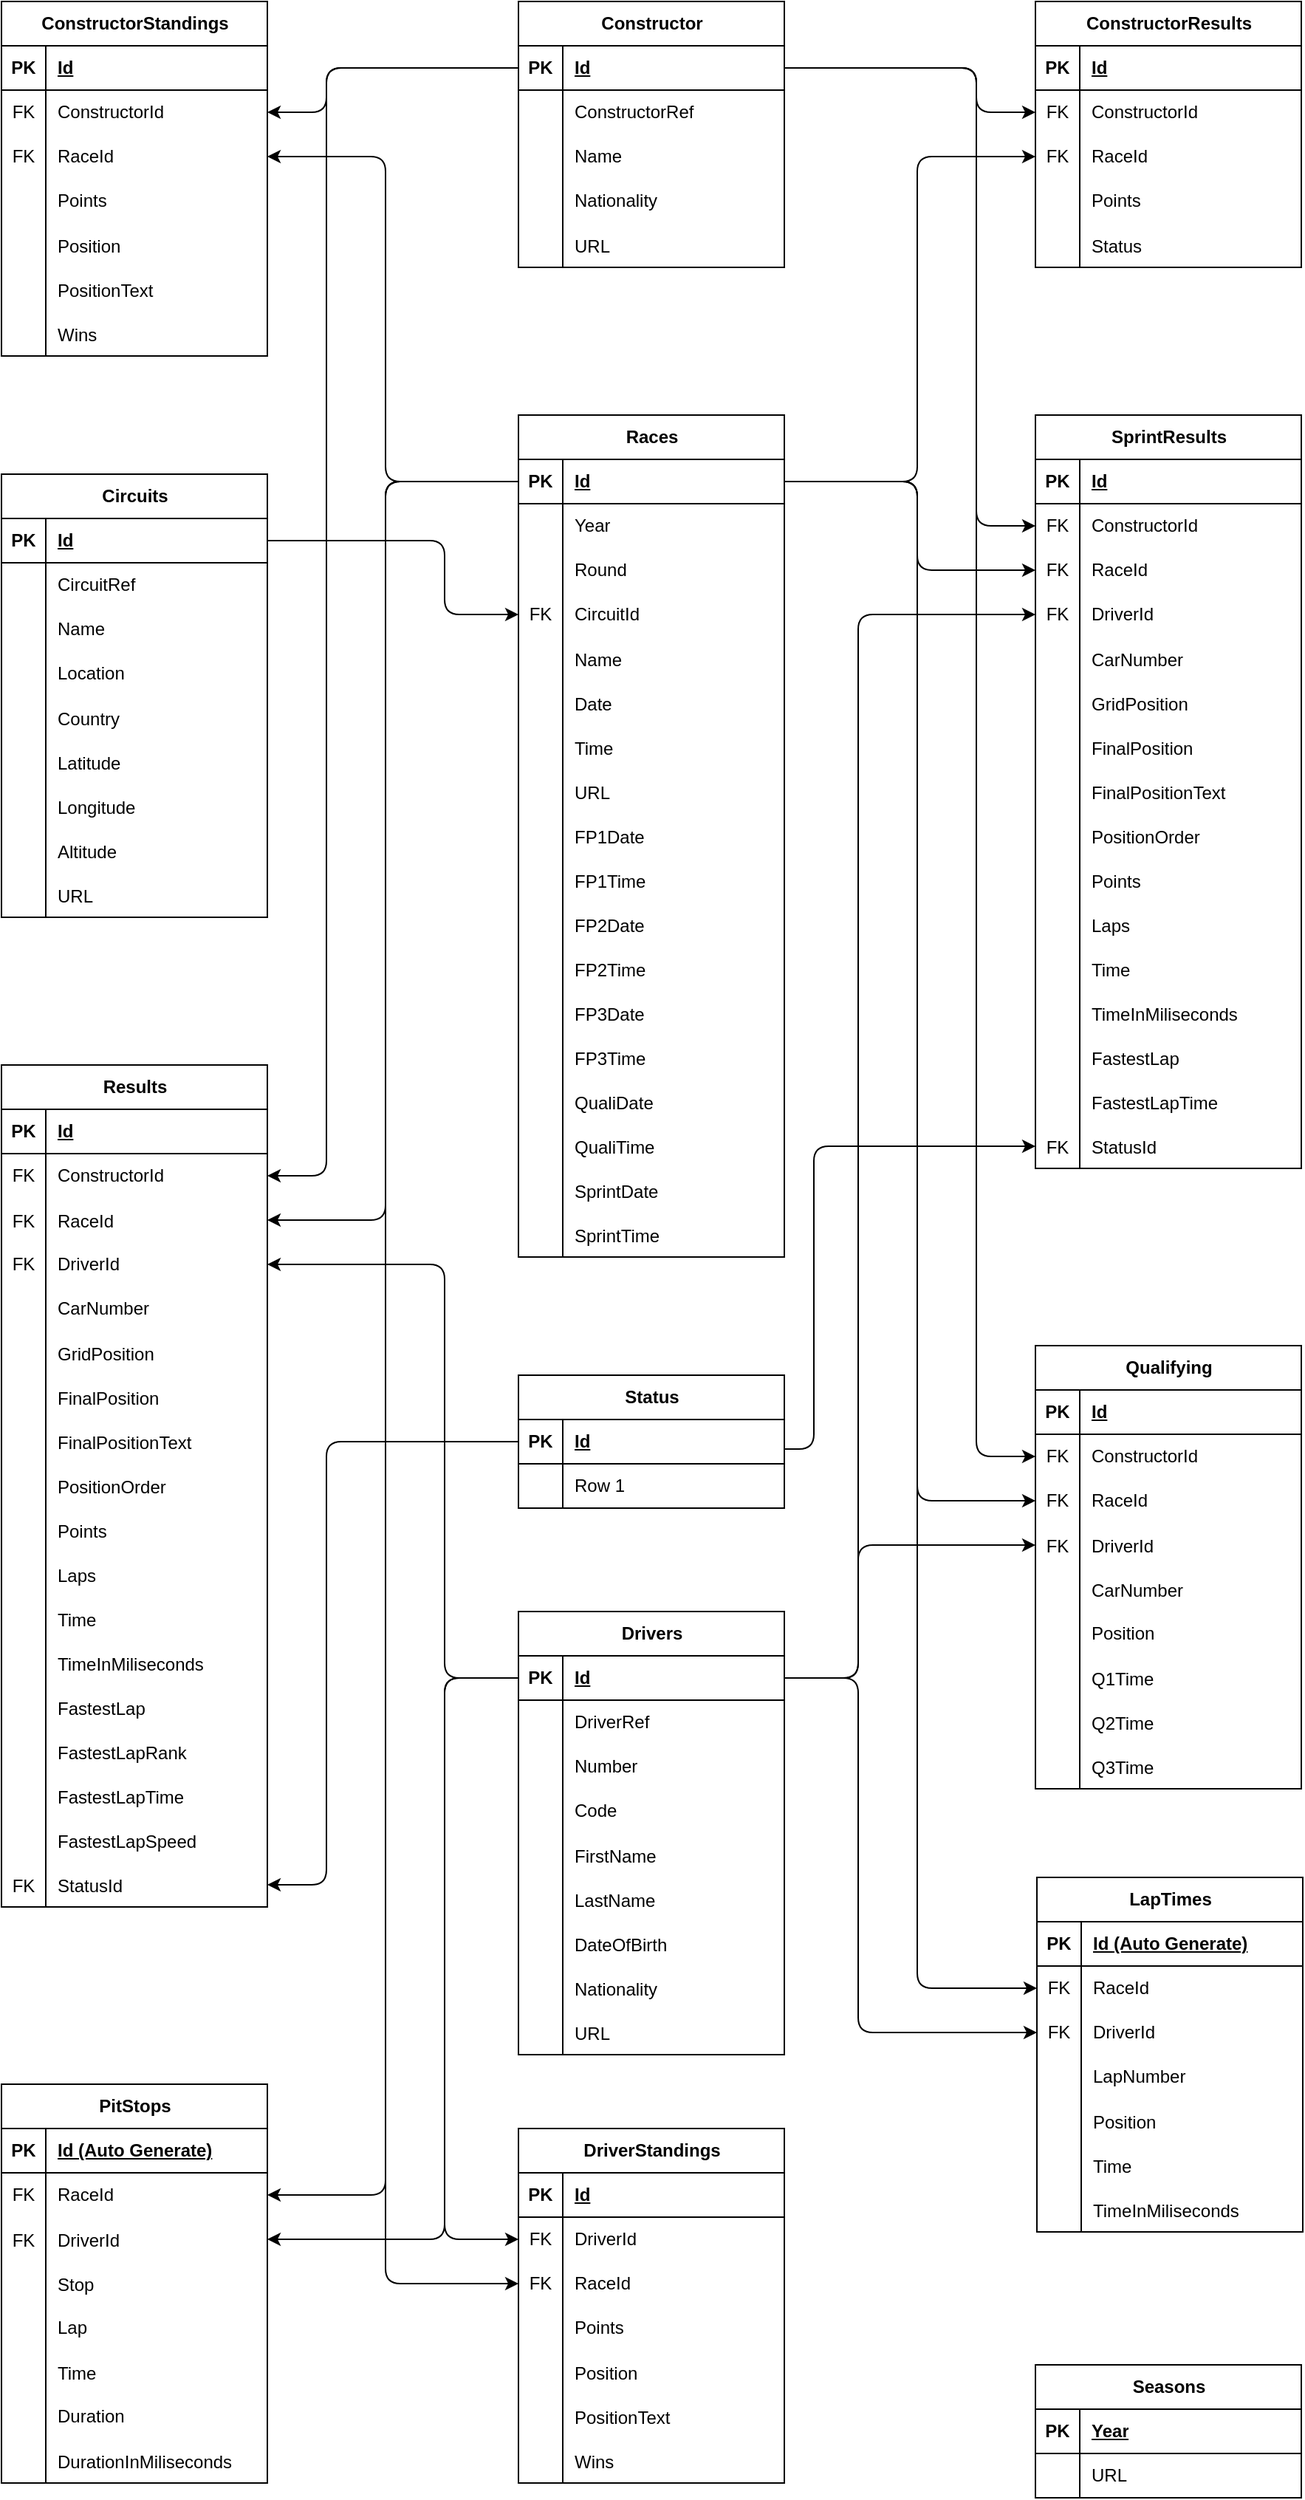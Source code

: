 <mxfile version="24.2.2" type="github">
  <diagram id="R2lEEEUBdFMjLlhIrx00" name="Page-1">
    <mxGraphModel dx="2213" dy="890" grid="1" gridSize="10" guides="1" tooltips="1" connect="1" arrows="1" fold="1" page="1" pageScale="1" pageWidth="850" pageHeight="1100" math="0" shadow="0" extFonts="Permanent Marker^https://fonts.googleapis.com/css?family=Permanent+Marker">
      <root>
        <mxCell id="0" />
        <mxCell id="1" parent="0" />
        <mxCell id="efhaDwqh8YGNNTzjkboy-1" value="Circuits" style="shape=table;startSize=30;container=1;collapsible=1;childLayout=tableLayout;fixedRows=1;rowLines=0;fontStyle=1;align=center;resizeLast=1;html=1;" parent="1" vertex="1">
          <mxGeometry x="-480" y="540" width="180" height="300" as="geometry" />
        </mxCell>
        <mxCell id="efhaDwqh8YGNNTzjkboy-2" value="" style="shape=tableRow;horizontal=0;startSize=0;swimlaneHead=0;swimlaneBody=0;fillColor=none;collapsible=0;dropTarget=0;points=[[0,0.5],[1,0.5]];portConstraint=eastwest;top=0;left=0;right=0;bottom=1;" parent="efhaDwqh8YGNNTzjkboy-1" vertex="1">
          <mxGeometry y="30" width="180" height="30" as="geometry" />
        </mxCell>
        <mxCell id="efhaDwqh8YGNNTzjkboy-3" value="PK" style="shape=partialRectangle;connectable=0;fillColor=none;top=0;left=0;bottom=0;right=0;fontStyle=1;overflow=hidden;whiteSpace=wrap;html=1;" parent="efhaDwqh8YGNNTzjkboy-2" vertex="1">
          <mxGeometry width="30" height="30" as="geometry">
            <mxRectangle width="30" height="30" as="alternateBounds" />
          </mxGeometry>
        </mxCell>
        <mxCell id="efhaDwqh8YGNNTzjkboy-4" value="Id" style="shape=partialRectangle;connectable=0;fillColor=none;top=0;left=0;bottom=0;right=0;align=left;spacingLeft=6;fontStyle=5;overflow=hidden;whiteSpace=wrap;html=1;" parent="efhaDwqh8YGNNTzjkboy-2" vertex="1">
          <mxGeometry x="30" width="150" height="30" as="geometry">
            <mxRectangle width="150" height="30" as="alternateBounds" />
          </mxGeometry>
        </mxCell>
        <mxCell id="efhaDwqh8YGNNTzjkboy-5" value="" style="shape=tableRow;horizontal=0;startSize=0;swimlaneHead=0;swimlaneBody=0;fillColor=none;collapsible=0;dropTarget=0;points=[[0,0.5],[1,0.5]];portConstraint=eastwest;top=0;left=0;right=0;bottom=0;" parent="efhaDwqh8YGNNTzjkboy-1" vertex="1">
          <mxGeometry y="60" width="180" height="30" as="geometry" />
        </mxCell>
        <mxCell id="efhaDwqh8YGNNTzjkboy-6" value="" style="shape=partialRectangle;connectable=0;fillColor=none;top=0;left=0;bottom=0;right=0;editable=1;overflow=hidden;whiteSpace=wrap;html=1;" parent="efhaDwqh8YGNNTzjkboy-5" vertex="1">
          <mxGeometry width="30" height="30" as="geometry">
            <mxRectangle width="30" height="30" as="alternateBounds" />
          </mxGeometry>
        </mxCell>
        <mxCell id="efhaDwqh8YGNNTzjkboy-7" value="CircuitRef" style="shape=partialRectangle;connectable=0;fillColor=none;top=0;left=0;bottom=0;right=0;align=left;spacingLeft=6;overflow=hidden;whiteSpace=wrap;html=1;" parent="efhaDwqh8YGNNTzjkboy-5" vertex="1">
          <mxGeometry x="30" width="150" height="30" as="geometry">
            <mxRectangle width="150" height="30" as="alternateBounds" />
          </mxGeometry>
        </mxCell>
        <mxCell id="efhaDwqh8YGNNTzjkboy-8" value="" style="shape=tableRow;horizontal=0;startSize=0;swimlaneHead=0;swimlaneBody=0;fillColor=none;collapsible=0;dropTarget=0;points=[[0,0.5],[1,0.5]];portConstraint=eastwest;top=0;left=0;right=0;bottom=0;" parent="efhaDwqh8YGNNTzjkboy-1" vertex="1">
          <mxGeometry y="90" width="180" height="30" as="geometry" />
        </mxCell>
        <mxCell id="efhaDwqh8YGNNTzjkboy-9" value="" style="shape=partialRectangle;connectable=0;fillColor=none;top=0;left=0;bottom=0;right=0;editable=1;overflow=hidden;whiteSpace=wrap;html=1;" parent="efhaDwqh8YGNNTzjkboy-8" vertex="1">
          <mxGeometry width="30" height="30" as="geometry">
            <mxRectangle width="30" height="30" as="alternateBounds" />
          </mxGeometry>
        </mxCell>
        <mxCell id="efhaDwqh8YGNNTzjkboy-10" value="Name" style="shape=partialRectangle;connectable=0;fillColor=none;top=0;left=0;bottom=0;right=0;align=left;spacingLeft=6;overflow=hidden;whiteSpace=wrap;html=1;" parent="efhaDwqh8YGNNTzjkboy-8" vertex="1">
          <mxGeometry x="30" width="150" height="30" as="geometry">
            <mxRectangle width="150" height="30" as="alternateBounds" />
          </mxGeometry>
        </mxCell>
        <mxCell id="efhaDwqh8YGNNTzjkboy-11" value="" style="shape=tableRow;horizontal=0;startSize=0;swimlaneHead=0;swimlaneBody=0;fillColor=none;collapsible=0;dropTarget=0;points=[[0,0.5],[1,0.5]];portConstraint=eastwest;top=0;left=0;right=0;bottom=0;" parent="efhaDwqh8YGNNTzjkboy-1" vertex="1">
          <mxGeometry y="120" width="180" height="30" as="geometry" />
        </mxCell>
        <mxCell id="efhaDwqh8YGNNTzjkboy-12" value="" style="shape=partialRectangle;connectable=0;fillColor=none;top=0;left=0;bottom=0;right=0;editable=1;overflow=hidden;whiteSpace=wrap;html=1;" parent="efhaDwqh8YGNNTzjkboy-11" vertex="1">
          <mxGeometry width="30" height="30" as="geometry">
            <mxRectangle width="30" height="30" as="alternateBounds" />
          </mxGeometry>
        </mxCell>
        <mxCell id="efhaDwqh8YGNNTzjkboy-13" value="Location" style="shape=partialRectangle;connectable=0;fillColor=none;top=0;left=0;bottom=0;right=0;align=left;spacingLeft=6;overflow=hidden;whiteSpace=wrap;html=1;" parent="efhaDwqh8YGNNTzjkboy-11" vertex="1">
          <mxGeometry x="30" width="150" height="30" as="geometry">
            <mxRectangle width="150" height="30" as="alternateBounds" />
          </mxGeometry>
        </mxCell>
        <mxCell id="efhaDwqh8YGNNTzjkboy-14" value="" style="shape=tableRow;horizontal=0;startSize=0;swimlaneHead=0;swimlaneBody=0;fillColor=none;collapsible=0;dropTarget=0;points=[[0,0.5],[1,0.5]];portConstraint=eastwest;top=0;left=0;right=0;bottom=0;" parent="efhaDwqh8YGNNTzjkboy-1" vertex="1">
          <mxGeometry y="150" width="180" height="30" as="geometry" />
        </mxCell>
        <mxCell id="efhaDwqh8YGNNTzjkboy-15" value="" style="shape=partialRectangle;connectable=0;fillColor=none;top=0;left=0;bottom=0;right=0;editable=1;overflow=hidden;" parent="efhaDwqh8YGNNTzjkboy-14" vertex="1">
          <mxGeometry width="30" height="30" as="geometry">
            <mxRectangle width="30" height="30" as="alternateBounds" />
          </mxGeometry>
        </mxCell>
        <mxCell id="efhaDwqh8YGNNTzjkboy-16" value="Country" style="shape=partialRectangle;connectable=0;fillColor=none;top=0;left=0;bottom=0;right=0;align=left;spacingLeft=6;overflow=hidden;" parent="efhaDwqh8YGNNTzjkboy-14" vertex="1">
          <mxGeometry x="30" width="150" height="30" as="geometry">
            <mxRectangle width="150" height="30" as="alternateBounds" />
          </mxGeometry>
        </mxCell>
        <mxCell id="efhaDwqh8YGNNTzjkboy-29" value="" style="shape=tableRow;horizontal=0;startSize=0;swimlaneHead=0;swimlaneBody=0;fillColor=none;collapsible=0;dropTarget=0;points=[[0,0.5],[1,0.5]];portConstraint=eastwest;top=0;left=0;right=0;bottom=0;" parent="efhaDwqh8YGNNTzjkboy-1" vertex="1">
          <mxGeometry y="180" width="180" height="30" as="geometry" />
        </mxCell>
        <mxCell id="efhaDwqh8YGNNTzjkboy-30" value="" style="shape=partialRectangle;connectable=0;fillColor=none;top=0;left=0;bottom=0;right=0;editable=1;overflow=hidden;" parent="efhaDwqh8YGNNTzjkboy-29" vertex="1">
          <mxGeometry width="30" height="30" as="geometry">
            <mxRectangle width="30" height="30" as="alternateBounds" />
          </mxGeometry>
        </mxCell>
        <mxCell id="efhaDwqh8YGNNTzjkboy-31" value="Latitude" style="shape=partialRectangle;connectable=0;fillColor=none;top=0;left=0;bottom=0;right=0;align=left;spacingLeft=6;overflow=hidden;" parent="efhaDwqh8YGNNTzjkboy-29" vertex="1">
          <mxGeometry x="30" width="150" height="30" as="geometry">
            <mxRectangle width="150" height="30" as="alternateBounds" />
          </mxGeometry>
        </mxCell>
        <mxCell id="efhaDwqh8YGNNTzjkboy-35" value="" style="shape=tableRow;horizontal=0;startSize=0;swimlaneHead=0;swimlaneBody=0;fillColor=none;collapsible=0;dropTarget=0;points=[[0,0.5],[1,0.5]];portConstraint=eastwest;top=0;left=0;right=0;bottom=0;" parent="efhaDwqh8YGNNTzjkboy-1" vertex="1">
          <mxGeometry y="210" width="180" height="30" as="geometry" />
        </mxCell>
        <mxCell id="efhaDwqh8YGNNTzjkboy-36" value="" style="shape=partialRectangle;connectable=0;fillColor=none;top=0;left=0;bottom=0;right=0;editable=1;overflow=hidden;" parent="efhaDwqh8YGNNTzjkboy-35" vertex="1">
          <mxGeometry width="30" height="30" as="geometry">
            <mxRectangle width="30" height="30" as="alternateBounds" />
          </mxGeometry>
        </mxCell>
        <mxCell id="efhaDwqh8YGNNTzjkboy-37" value="Longitude" style="shape=partialRectangle;connectable=0;fillColor=none;top=0;left=0;bottom=0;right=0;align=left;spacingLeft=6;overflow=hidden;" parent="efhaDwqh8YGNNTzjkboy-35" vertex="1">
          <mxGeometry x="30" width="150" height="30" as="geometry">
            <mxRectangle width="150" height="30" as="alternateBounds" />
          </mxGeometry>
        </mxCell>
        <mxCell id="efhaDwqh8YGNNTzjkboy-38" value="" style="shape=tableRow;horizontal=0;startSize=0;swimlaneHead=0;swimlaneBody=0;fillColor=none;collapsible=0;dropTarget=0;points=[[0,0.5],[1,0.5]];portConstraint=eastwest;top=0;left=0;right=0;bottom=0;" parent="efhaDwqh8YGNNTzjkboy-1" vertex="1">
          <mxGeometry y="240" width="180" height="30" as="geometry" />
        </mxCell>
        <mxCell id="efhaDwqh8YGNNTzjkboy-39" value="" style="shape=partialRectangle;connectable=0;fillColor=none;top=0;left=0;bottom=0;right=0;editable=1;overflow=hidden;" parent="efhaDwqh8YGNNTzjkboy-38" vertex="1">
          <mxGeometry width="30" height="30" as="geometry">
            <mxRectangle width="30" height="30" as="alternateBounds" />
          </mxGeometry>
        </mxCell>
        <mxCell id="efhaDwqh8YGNNTzjkboy-40" value="Altitude" style="shape=partialRectangle;connectable=0;fillColor=none;top=0;left=0;bottom=0;right=0;align=left;spacingLeft=6;overflow=hidden;" parent="efhaDwqh8YGNNTzjkboy-38" vertex="1">
          <mxGeometry x="30" width="150" height="30" as="geometry">
            <mxRectangle width="150" height="30" as="alternateBounds" />
          </mxGeometry>
        </mxCell>
        <mxCell id="efhaDwqh8YGNNTzjkboy-32" value="" style="shape=tableRow;horizontal=0;startSize=0;swimlaneHead=0;swimlaneBody=0;fillColor=none;collapsible=0;dropTarget=0;points=[[0,0.5],[1,0.5]];portConstraint=eastwest;top=0;left=0;right=0;bottom=0;" parent="efhaDwqh8YGNNTzjkboy-1" vertex="1">
          <mxGeometry y="270" width="180" height="30" as="geometry" />
        </mxCell>
        <mxCell id="efhaDwqh8YGNNTzjkboy-33" value="" style="shape=partialRectangle;connectable=0;fillColor=none;top=0;left=0;bottom=0;right=0;editable=1;overflow=hidden;" parent="efhaDwqh8YGNNTzjkboy-32" vertex="1">
          <mxGeometry width="30" height="30" as="geometry">
            <mxRectangle width="30" height="30" as="alternateBounds" />
          </mxGeometry>
        </mxCell>
        <mxCell id="efhaDwqh8YGNNTzjkboy-34" value="URL" style="shape=partialRectangle;connectable=0;fillColor=none;top=0;left=0;bottom=0;right=0;align=left;spacingLeft=6;overflow=hidden;" parent="efhaDwqh8YGNNTzjkboy-32" vertex="1">
          <mxGeometry x="30" width="150" height="30" as="geometry">
            <mxRectangle width="150" height="30" as="alternateBounds" />
          </mxGeometry>
        </mxCell>
        <mxCell id="efhaDwqh8YGNNTzjkboy-17" value="" style="shape=tableRow;horizontal=0;startSize=0;swimlaneHead=0;swimlaneBody=0;fillColor=none;collapsible=0;dropTarget=0;points=[[0,0.5],[1,0.5]];portConstraint=eastwest;top=0;left=0;right=0;bottom=0;" parent="1" vertex="1">
          <mxGeometry x="80" y="280" width="180" height="30" as="geometry" />
        </mxCell>
        <mxCell id="efhaDwqh8YGNNTzjkboy-18" value="" style="shape=partialRectangle;connectable=0;fillColor=none;top=0;left=0;bottom=0;right=0;editable=1;overflow=hidden;" parent="efhaDwqh8YGNNTzjkboy-17" vertex="1">
          <mxGeometry width="30" height="30" as="geometry">
            <mxRectangle width="30" height="30" as="alternateBounds" />
          </mxGeometry>
        </mxCell>
        <mxCell id="efhaDwqh8YGNNTzjkboy-20" value="" style="shape=tableRow;horizontal=0;startSize=0;swimlaneHead=0;swimlaneBody=0;fillColor=none;collapsible=0;dropTarget=0;points=[[0,0.5],[1,0.5]];portConstraint=eastwest;top=0;left=0;right=0;bottom=0;" parent="1" vertex="1">
          <mxGeometry x="90" y="290" width="180" height="30" as="geometry" />
        </mxCell>
        <mxCell id="efhaDwqh8YGNNTzjkboy-21" value="" style="shape=partialRectangle;connectable=0;fillColor=none;top=0;left=0;bottom=0;right=0;editable=1;overflow=hidden;" parent="efhaDwqh8YGNNTzjkboy-20" vertex="1">
          <mxGeometry width="30" height="30" as="geometry">
            <mxRectangle width="30" height="30" as="alternateBounds" />
          </mxGeometry>
        </mxCell>
        <mxCell id="efhaDwqh8YGNNTzjkboy-23" value="" style="shape=tableRow;horizontal=0;startSize=0;swimlaneHead=0;swimlaneBody=0;fillColor=none;collapsible=0;dropTarget=0;points=[[0,0.5],[1,0.5]];portConstraint=eastwest;top=0;left=0;right=0;bottom=0;" parent="1" vertex="1">
          <mxGeometry x="100" y="300" width="180" height="30" as="geometry" />
        </mxCell>
        <mxCell id="efhaDwqh8YGNNTzjkboy-24" value="" style="shape=partialRectangle;connectable=0;fillColor=none;top=0;left=0;bottom=0;right=0;editable=1;overflow=hidden;" parent="efhaDwqh8YGNNTzjkboy-23" vertex="1">
          <mxGeometry width="30" height="30" as="geometry">
            <mxRectangle width="30" height="30" as="alternateBounds" />
          </mxGeometry>
        </mxCell>
        <mxCell id="efhaDwqh8YGNNTzjkboy-26" value="" style="shape=tableRow;horizontal=0;startSize=0;swimlaneHead=0;swimlaneBody=0;fillColor=none;collapsible=0;dropTarget=0;points=[[0,0.5],[1,0.5]];portConstraint=eastwest;top=0;left=0;right=0;bottom=0;" parent="1" vertex="1">
          <mxGeometry x="185" y="290" width="180" height="30" as="geometry" />
        </mxCell>
        <mxCell id="efhaDwqh8YGNNTzjkboy-27" value="" style="shape=partialRectangle;connectable=0;fillColor=none;top=0;left=0;bottom=0;right=0;editable=1;overflow=hidden;" parent="efhaDwqh8YGNNTzjkboy-26" vertex="1">
          <mxGeometry width="30" height="30" as="geometry">
            <mxRectangle width="30" height="30" as="alternateBounds" />
          </mxGeometry>
        </mxCell>
        <mxCell id="efhaDwqh8YGNNTzjkboy-41" value="ConstructorResults" style="shape=table;startSize=30;container=1;collapsible=1;childLayout=tableLayout;fixedRows=1;rowLines=0;fontStyle=1;align=center;resizeLast=1;html=1;" parent="1" vertex="1">
          <mxGeometry x="220" y="220" width="180" height="180" as="geometry" />
        </mxCell>
        <mxCell id="efhaDwqh8YGNNTzjkboy-42" value="" style="shape=tableRow;horizontal=0;startSize=0;swimlaneHead=0;swimlaneBody=0;fillColor=none;collapsible=0;dropTarget=0;points=[[0,0.5],[1,0.5]];portConstraint=eastwest;top=0;left=0;right=0;bottom=1;" parent="efhaDwqh8YGNNTzjkboy-41" vertex="1">
          <mxGeometry y="30" width="180" height="30" as="geometry" />
        </mxCell>
        <mxCell id="efhaDwqh8YGNNTzjkboy-43" value="PK" style="shape=partialRectangle;connectable=0;fillColor=none;top=0;left=0;bottom=0;right=0;fontStyle=1;overflow=hidden;whiteSpace=wrap;html=1;" parent="efhaDwqh8YGNNTzjkboy-42" vertex="1">
          <mxGeometry width="30" height="30" as="geometry">
            <mxRectangle width="30" height="30" as="alternateBounds" />
          </mxGeometry>
        </mxCell>
        <mxCell id="efhaDwqh8YGNNTzjkboy-44" value="Id" style="shape=partialRectangle;connectable=0;fillColor=none;top=0;left=0;bottom=0;right=0;align=left;spacingLeft=6;fontStyle=5;overflow=hidden;whiteSpace=wrap;html=1;" parent="efhaDwqh8YGNNTzjkboy-42" vertex="1">
          <mxGeometry x="30" width="150" height="30" as="geometry">
            <mxRectangle width="150" height="30" as="alternateBounds" />
          </mxGeometry>
        </mxCell>
        <mxCell id="efhaDwqh8YGNNTzjkboy-48" value="" style="shape=tableRow;horizontal=0;startSize=0;swimlaneHead=0;swimlaneBody=0;fillColor=none;collapsible=0;dropTarget=0;points=[[0,0.5],[1,0.5]];portConstraint=eastwest;top=0;left=0;right=0;bottom=0;" parent="efhaDwqh8YGNNTzjkboy-41" vertex="1">
          <mxGeometry y="60" width="180" height="30" as="geometry" />
        </mxCell>
        <mxCell id="efhaDwqh8YGNNTzjkboy-49" value="FK" style="shape=partialRectangle;connectable=0;fillColor=none;top=0;left=0;bottom=0;right=0;editable=1;overflow=hidden;whiteSpace=wrap;html=1;" parent="efhaDwqh8YGNNTzjkboy-48" vertex="1">
          <mxGeometry width="30" height="30" as="geometry">
            <mxRectangle width="30" height="30" as="alternateBounds" />
          </mxGeometry>
        </mxCell>
        <mxCell id="efhaDwqh8YGNNTzjkboy-50" value="ConstructorId" style="shape=partialRectangle;connectable=0;fillColor=none;top=0;left=0;bottom=0;right=0;align=left;spacingLeft=6;overflow=hidden;whiteSpace=wrap;html=1;" parent="efhaDwqh8YGNNTzjkboy-48" vertex="1">
          <mxGeometry x="30" width="150" height="30" as="geometry">
            <mxRectangle width="150" height="30" as="alternateBounds" />
          </mxGeometry>
        </mxCell>
        <mxCell id="efhaDwqh8YGNNTzjkboy-45" value="" style="shape=tableRow;horizontal=0;startSize=0;swimlaneHead=0;swimlaneBody=0;fillColor=none;collapsible=0;dropTarget=0;points=[[0,0.5],[1,0.5]];portConstraint=eastwest;top=0;left=0;right=0;bottom=0;" parent="efhaDwqh8YGNNTzjkboy-41" vertex="1">
          <mxGeometry y="90" width="180" height="30" as="geometry" />
        </mxCell>
        <mxCell id="efhaDwqh8YGNNTzjkboy-46" value="FK" style="shape=partialRectangle;connectable=0;fillColor=none;top=0;left=0;bottom=0;right=0;editable=1;overflow=hidden;whiteSpace=wrap;html=1;" parent="efhaDwqh8YGNNTzjkboy-45" vertex="1">
          <mxGeometry width="30" height="30" as="geometry">
            <mxRectangle width="30" height="30" as="alternateBounds" />
          </mxGeometry>
        </mxCell>
        <mxCell id="efhaDwqh8YGNNTzjkboy-47" value="RaceId" style="shape=partialRectangle;connectable=0;fillColor=none;top=0;left=0;bottom=0;right=0;align=left;spacingLeft=6;overflow=hidden;whiteSpace=wrap;html=1;" parent="efhaDwqh8YGNNTzjkboy-45" vertex="1">
          <mxGeometry x="30" width="150" height="30" as="geometry">
            <mxRectangle width="150" height="30" as="alternateBounds" />
          </mxGeometry>
        </mxCell>
        <mxCell id="efhaDwqh8YGNNTzjkboy-51" value="" style="shape=tableRow;horizontal=0;startSize=0;swimlaneHead=0;swimlaneBody=0;fillColor=none;collapsible=0;dropTarget=0;points=[[0,0.5],[1,0.5]];portConstraint=eastwest;top=0;left=0;right=0;bottom=0;" parent="efhaDwqh8YGNNTzjkboy-41" vertex="1">
          <mxGeometry y="120" width="180" height="30" as="geometry" />
        </mxCell>
        <mxCell id="efhaDwqh8YGNNTzjkboy-52" value="" style="shape=partialRectangle;connectable=0;fillColor=none;top=0;left=0;bottom=0;right=0;editable=1;overflow=hidden;whiteSpace=wrap;html=1;" parent="efhaDwqh8YGNNTzjkboy-51" vertex="1">
          <mxGeometry width="30" height="30" as="geometry">
            <mxRectangle width="30" height="30" as="alternateBounds" />
          </mxGeometry>
        </mxCell>
        <mxCell id="efhaDwqh8YGNNTzjkboy-53" value="Points" style="shape=partialRectangle;connectable=0;fillColor=none;top=0;left=0;bottom=0;right=0;align=left;spacingLeft=6;overflow=hidden;whiteSpace=wrap;html=1;" parent="efhaDwqh8YGNNTzjkboy-51" vertex="1">
          <mxGeometry x="30" width="150" height="30" as="geometry">
            <mxRectangle width="150" height="30" as="alternateBounds" />
          </mxGeometry>
        </mxCell>
        <mxCell id="efhaDwqh8YGNNTzjkboy-54" value="" style="shape=tableRow;horizontal=0;startSize=0;swimlaneHead=0;swimlaneBody=0;fillColor=none;collapsible=0;dropTarget=0;points=[[0,0.5],[1,0.5]];portConstraint=eastwest;top=0;left=0;right=0;bottom=0;" parent="efhaDwqh8YGNNTzjkboy-41" vertex="1">
          <mxGeometry y="150" width="180" height="30" as="geometry" />
        </mxCell>
        <mxCell id="efhaDwqh8YGNNTzjkboy-55" value="" style="shape=partialRectangle;connectable=0;fillColor=none;top=0;left=0;bottom=0;right=0;editable=1;overflow=hidden;" parent="efhaDwqh8YGNNTzjkboy-54" vertex="1">
          <mxGeometry width="30" height="30" as="geometry">
            <mxRectangle width="30" height="30" as="alternateBounds" />
          </mxGeometry>
        </mxCell>
        <mxCell id="efhaDwqh8YGNNTzjkboy-56" value="Status" style="shape=partialRectangle;connectable=0;fillColor=none;top=0;left=0;bottom=0;right=0;align=left;spacingLeft=6;overflow=hidden;" parent="efhaDwqh8YGNNTzjkboy-54" vertex="1">
          <mxGeometry x="30" width="150" height="30" as="geometry">
            <mxRectangle width="150" height="30" as="alternateBounds" />
          </mxGeometry>
        </mxCell>
        <mxCell id="efhaDwqh8YGNNTzjkboy-57" value="ConstructorStandings" style="shape=table;startSize=30;container=1;collapsible=1;childLayout=tableLayout;fixedRows=1;rowLines=0;fontStyle=1;align=center;resizeLast=1;html=1;" parent="1" vertex="1">
          <mxGeometry x="-480" y="220" width="180" height="240" as="geometry" />
        </mxCell>
        <mxCell id="efhaDwqh8YGNNTzjkboy-58" value="" style="shape=tableRow;horizontal=0;startSize=0;swimlaneHead=0;swimlaneBody=0;fillColor=none;collapsible=0;dropTarget=0;points=[[0,0.5],[1,0.5]];portConstraint=eastwest;top=0;left=0;right=0;bottom=1;" parent="efhaDwqh8YGNNTzjkboy-57" vertex="1">
          <mxGeometry y="30" width="180" height="30" as="geometry" />
        </mxCell>
        <mxCell id="efhaDwqh8YGNNTzjkboy-59" value="PK" style="shape=partialRectangle;connectable=0;fillColor=none;top=0;left=0;bottom=0;right=0;fontStyle=1;overflow=hidden;whiteSpace=wrap;html=1;" parent="efhaDwqh8YGNNTzjkboy-58" vertex="1">
          <mxGeometry width="30" height="30" as="geometry">
            <mxRectangle width="30" height="30" as="alternateBounds" />
          </mxGeometry>
        </mxCell>
        <mxCell id="efhaDwqh8YGNNTzjkboy-60" value="Id" style="shape=partialRectangle;connectable=0;fillColor=none;top=0;left=0;bottom=0;right=0;align=left;spacingLeft=6;fontStyle=5;overflow=hidden;whiteSpace=wrap;html=1;" parent="efhaDwqh8YGNNTzjkboy-58" vertex="1">
          <mxGeometry x="30" width="150" height="30" as="geometry">
            <mxRectangle width="150" height="30" as="alternateBounds" />
          </mxGeometry>
        </mxCell>
        <mxCell id="efhaDwqh8YGNNTzjkboy-64" value="" style="shape=tableRow;horizontal=0;startSize=0;swimlaneHead=0;swimlaneBody=0;fillColor=none;collapsible=0;dropTarget=0;points=[[0,0.5],[1,0.5]];portConstraint=eastwest;top=0;left=0;right=0;bottom=0;" parent="efhaDwqh8YGNNTzjkboy-57" vertex="1">
          <mxGeometry y="60" width="180" height="30" as="geometry" />
        </mxCell>
        <mxCell id="efhaDwqh8YGNNTzjkboy-65" value="FK" style="shape=partialRectangle;connectable=0;fillColor=none;top=0;left=0;bottom=0;right=0;editable=1;overflow=hidden;whiteSpace=wrap;html=1;" parent="efhaDwqh8YGNNTzjkboy-64" vertex="1">
          <mxGeometry width="30" height="30" as="geometry">
            <mxRectangle width="30" height="30" as="alternateBounds" />
          </mxGeometry>
        </mxCell>
        <mxCell id="efhaDwqh8YGNNTzjkboy-66" value="ConstructorId" style="shape=partialRectangle;connectable=0;fillColor=none;top=0;left=0;bottom=0;right=0;align=left;spacingLeft=6;overflow=hidden;whiteSpace=wrap;html=1;" parent="efhaDwqh8YGNNTzjkboy-64" vertex="1">
          <mxGeometry x="30" width="150" height="30" as="geometry">
            <mxRectangle width="150" height="30" as="alternateBounds" />
          </mxGeometry>
        </mxCell>
        <mxCell id="efhaDwqh8YGNNTzjkboy-61" value="" style="shape=tableRow;horizontal=0;startSize=0;swimlaneHead=0;swimlaneBody=0;fillColor=none;collapsible=0;dropTarget=0;points=[[0,0.5],[1,0.5]];portConstraint=eastwest;top=0;left=0;right=0;bottom=0;" parent="efhaDwqh8YGNNTzjkboy-57" vertex="1">
          <mxGeometry y="90" width="180" height="30" as="geometry" />
        </mxCell>
        <mxCell id="efhaDwqh8YGNNTzjkboy-62" value="FK" style="shape=partialRectangle;connectable=0;fillColor=none;top=0;left=0;bottom=0;right=0;editable=1;overflow=hidden;whiteSpace=wrap;html=1;" parent="efhaDwqh8YGNNTzjkboy-61" vertex="1">
          <mxGeometry width="30" height="30" as="geometry">
            <mxRectangle width="30" height="30" as="alternateBounds" />
          </mxGeometry>
        </mxCell>
        <mxCell id="efhaDwqh8YGNNTzjkboy-63" value="RaceId" style="shape=partialRectangle;connectable=0;fillColor=none;top=0;left=0;bottom=0;right=0;align=left;spacingLeft=6;overflow=hidden;whiteSpace=wrap;html=1;" parent="efhaDwqh8YGNNTzjkboy-61" vertex="1">
          <mxGeometry x="30" width="150" height="30" as="geometry">
            <mxRectangle width="150" height="30" as="alternateBounds" />
          </mxGeometry>
        </mxCell>
        <mxCell id="efhaDwqh8YGNNTzjkboy-67" value="" style="shape=tableRow;horizontal=0;startSize=0;swimlaneHead=0;swimlaneBody=0;fillColor=none;collapsible=0;dropTarget=0;points=[[0,0.5],[1,0.5]];portConstraint=eastwest;top=0;left=0;right=0;bottom=0;" parent="efhaDwqh8YGNNTzjkboy-57" vertex="1">
          <mxGeometry y="120" width="180" height="30" as="geometry" />
        </mxCell>
        <mxCell id="efhaDwqh8YGNNTzjkboy-68" value="" style="shape=partialRectangle;connectable=0;fillColor=none;top=0;left=0;bottom=0;right=0;editable=1;overflow=hidden;whiteSpace=wrap;html=1;" parent="efhaDwqh8YGNNTzjkboy-67" vertex="1">
          <mxGeometry width="30" height="30" as="geometry">
            <mxRectangle width="30" height="30" as="alternateBounds" />
          </mxGeometry>
        </mxCell>
        <mxCell id="efhaDwqh8YGNNTzjkboy-69" value="Points" style="shape=partialRectangle;connectable=0;fillColor=none;top=0;left=0;bottom=0;right=0;align=left;spacingLeft=6;overflow=hidden;whiteSpace=wrap;html=1;" parent="efhaDwqh8YGNNTzjkboy-67" vertex="1">
          <mxGeometry x="30" width="150" height="30" as="geometry">
            <mxRectangle width="150" height="30" as="alternateBounds" />
          </mxGeometry>
        </mxCell>
        <mxCell id="efhaDwqh8YGNNTzjkboy-70" value="" style="shape=tableRow;horizontal=0;startSize=0;swimlaneHead=0;swimlaneBody=0;fillColor=none;collapsible=0;dropTarget=0;points=[[0,0.5],[1,0.5]];portConstraint=eastwest;top=0;left=0;right=0;bottom=0;" parent="efhaDwqh8YGNNTzjkboy-57" vertex="1">
          <mxGeometry y="150" width="180" height="30" as="geometry" />
        </mxCell>
        <mxCell id="efhaDwqh8YGNNTzjkboy-71" value="" style="shape=partialRectangle;connectable=0;fillColor=none;top=0;left=0;bottom=0;right=0;editable=1;overflow=hidden;" parent="efhaDwqh8YGNNTzjkboy-70" vertex="1">
          <mxGeometry width="30" height="30" as="geometry">
            <mxRectangle width="30" height="30" as="alternateBounds" />
          </mxGeometry>
        </mxCell>
        <mxCell id="efhaDwqh8YGNNTzjkboy-72" value="Position" style="shape=partialRectangle;connectable=0;fillColor=none;top=0;left=0;bottom=0;right=0;align=left;spacingLeft=6;overflow=hidden;" parent="efhaDwqh8YGNNTzjkboy-70" vertex="1">
          <mxGeometry x="30" width="150" height="30" as="geometry">
            <mxRectangle width="150" height="30" as="alternateBounds" />
          </mxGeometry>
        </mxCell>
        <mxCell id="efhaDwqh8YGNNTzjkboy-76" value="" style="shape=tableRow;horizontal=0;startSize=0;swimlaneHead=0;swimlaneBody=0;fillColor=none;collapsible=0;dropTarget=0;points=[[0,0.5],[1,0.5]];portConstraint=eastwest;top=0;left=0;right=0;bottom=0;" parent="efhaDwqh8YGNNTzjkboy-57" vertex="1">
          <mxGeometry y="180" width="180" height="30" as="geometry" />
        </mxCell>
        <mxCell id="efhaDwqh8YGNNTzjkboy-77" value="" style="shape=partialRectangle;connectable=0;fillColor=none;top=0;left=0;bottom=0;right=0;editable=1;overflow=hidden;" parent="efhaDwqh8YGNNTzjkboy-76" vertex="1">
          <mxGeometry width="30" height="30" as="geometry">
            <mxRectangle width="30" height="30" as="alternateBounds" />
          </mxGeometry>
        </mxCell>
        <mxCell id="efhaDwqh8YGNNTzjkboy-78" value="PositionText" style="shape=partialRectangle;connectable=0;fillColor=none;top=0;left=0;bottom=0;right=0;align=left;spacingLeft=6;overflow=hidden;" parent="efhaDwqh8YGNNTzjkboy-76" vertex="1">
          <mxGeometry x="30" width="150" height="30" as="geometry">
            <mxRectangle width="150" height="30" as="alternateBounds" />
          </mxGeometry>
        </mxCell>
        <mxCell id="efhaDwqh8YGNNTzjkboy-73" value="" style="shape=tableRow;horizontal=0;startSize=0;swimlaneHead=0;swimlaneBody=0;fillColor=none;collapsible=0;dropTarget=0;points=[[0,0.5],[1,0.5]];portConstraint=eastwest;top=0;left=0;right=0;bottom=0;" parent="efhaDwqh8YGNNTzjkboy-57" vertex="1">
          <mxGeometry y="210" width="180" height="30" as="geometry" />
        </mxCell>
        <mxCell id="efhaDwqh8YGNNTzjkboy-74" value="" style="shape=partialRectangle;connectable=0;fillColor=none;top=0;left=0;bottom=0;right=0;editable=1;overflow=hidden;" parent="efhaDwqh8YGNNTzjkboy-73" vertex="1">
          <mxGeometry width="30" height="30" as="geometry">
            <mxRectangle width="30" height="30" as="alternateBounds" />
          </mxGeometry>
        </mxCell>
        <mxCell id="efhaDwqh8YGNNTzjkboy-75" value="Wins" style="shape=partialRectangle;connectable=0;fillColor=none;top=0;left=0;bottom=0;right=0;align=left;spacingLeft=6;overflow=hidden;" parent="efhaDwqh8YGNNTzjkboy-73" vertex="1">
          <mxGeometry x="30" width="150" height="30" as="geometry">
            <mxRectangle width="150" height="30" as="alternateBounds" />
          </mxGeometry>
        </mxCell>
        <mxCell id="efhaDwqh8YGNNTzjkboy-79" value="Constructor" style="shape=table;startSize=30;container=1;collapsible=1;childLayout=tableLayout;fixedRows=1;rowLines=0;fontStyle=1;align=center;resizeLast=1;html=1;" parent="1" vertex="1">
          <mxGeometry x="-130" y="220" width="180" height="180" as="geometry" />
        </mxCell>
        <mxCell id="efhaDwqh8YGNNTzjkboy-80" value="" style="shape=tableRow;horizontal=0;startSize=0;swimlaneHead=0;swimlaneBody=0;fillColor=none;collapsible=0;dropTarget=0;points=[[0,0.5],[1,0.5]];portConstraint=eastwest;top=0;left=0;right=0;bottom=1;" parent="efhaDwqh8YGNNTzjkboy-79" vertex="1">
          <mxGeometry y="30" width="180" height="30" as="geometry" />
        </mxCell>
        <mxCell id="efhaDwqh8YGNNTzjkboy-81" value="PK" style="shape=partialRectangle;connectable=0;fillColor=none;top=0;left=0;bottom=0;right=0;fontStyle=1;overflow=hidden;whiteSpace=wrap;html=1;" parent="efhaDwqh8YGNNTzjkboy-80" vertex="1">
          <mxGeometry width="30" height="30" as="geometry">
            <mxRectangle width="30" height="30" as="alternateBounds" />
          </mxGeometry>
        </mxCell>
        <mxCell id="efhaDwqh8YGNNTzjkboy-82" value="Id" style="shape=partialRectangle;connectable=0;fillColor=none;top=0;left=0;bottom=0;right=0;align=left;spacingLeft=6;fontStyle=5;overflow=hidden;whiteSpace=wrap;html=1;" parent="efhaDwqh8YGNNTzjkboy-80" vertex="1">
          <mxGeometry x="30" width="150" height="30" as="geometry">
            <mxRectangle width="150" height="30" as="alternateBounds" />
          </mxGeometry>
        </mxCell>
        <mxCell id="efhaDwqh8YGNNTzjkboy-83" value="" style="shape=tableRow;horizontal=0;startSize=0;swimlaneHead=0;swimlaneBody=0;fillColor=none;collapsible=0;dropTarget=0;points=[[0,0.5],[1,0.5]];portConstraint=eastwest;top=0;left=0;right=0;bottom=0;" parent="efhaDwqh8YGNNTzjkboy-79" vertex="1">
          <mxGeometry y="60" width="180" height="30" as="geometry" />
        </mxCell>
        <mxCell id="efhaDwqh8YGNNTzjkboy-84" value="" style="shape=partialRectangle;connectable=0;fillColor=none;top=0;left=0;bottom=0;right=0;editable=1;overflow=hidden;whiteSpace=wrap;html=1;" parent="efhaDwqh8YGNNTzjkboy-83" vertex="1">
          <mxGeometry width="30" height="30" as="geometry">
            <mxRectangle width="30" height="30" as="alternateBounds" />
          </mxGeometry>
        </mxCell>
        <mxCell id="efhaDwqh8YGNNTzjkboy-85" value="ConstructorRef" style="shape=partialRectangle;connectable=0;fillColor=none;top=0;left=0;bottom=0;right=0;align=left;spacingLeft=6;overflow=hidden;whiteSpace=wrap;html=1;" parent="efhaDwqh8YGNNTzjkboy-83" vertex="1">
          <mxGeometry x="30" width="150" height="30" as="geometry">
            <mxRectangle width="150" height="30" as="alternateBounds" />
          </mxGeometry>
        </mxCell>
        <mxCell id="efhaDwqh8YGNNTzjkboy-86" value="" style="shape=tableRow;horizontal=0;startSize=0;swimlaneHead=0;swimlaneBody=0;fillColor=none;collapsible=0;dropTarget=0;points=[[0,0.5],[1,0.5]];portConstraint=eastwest;top=0;left=0;right=0;bottom=0;" parent="efhaDwqh8YGNNTzjkboy-79" vertex="1">
          <mxGeometry y="90" width="180" height="30" as="geometry" />
        </mxCell>
        <mxCell id="efhaDwqh8YGNNTzjkboy-87" value="" style="shape=partialRectangle;connectable=0;fillColor=none;top=0;left=0;bottom=0;right=0;editable=1;overflow=hidden;whiteSpace=wrap;html=1;" parent="efhaDwqh8YGNNTzjkboy-86" vertex="1">
          <mxGeometry width="30" height="30" as="geometry">
            <mxRectangle width="30" height="30" as="alternateBounds" />
          </mxGeometry>
        </mxCell>
        <mxCell id="efhaDwqh8YGNNTzjkboy-88" value="Name" style="shape=partialRectangle;connectable=0;fillColor=none;top=0;left=0;bottom=0;right=0;align=left;spacingLeft=6;overflow=hidden;whiteSpace=wrap;html=1;" parent="efhaDwqh8YGNNTzjkboy-86" vertex="1">
          <mxGeometry x="30" width="150" height="30" as="geometry">
            <mxRectangle width="150" height="30" as="alternateBounds" />
          </mxGeometry>
        </mxCell>
        <mxCell id="efhaDwqh8YGNNTzjkboy-89" value="" style="shape=tableRow;horizontal=0;startSize=0;swimlaneHead=0;swimlaneBody=0;fillColor=none;collapsible=0;dropTarget=0;points=[[0,0.5],[1,0.5]];portConstraint=eastwest;top=0;left=0;right=0;bottom=0;" parent="efhaDwqh8YGNNTzjkboy-79" vertex="1">
          <mxGeometry y="120" width="180" height="30" as="geometry" />
        </mxCell>
        <mxCell id="efhaDwqh8YGNNTzjkboy-90" value="" style="shape=partialRectangle;connectable=0;fillColor=none;top=0;left=0;bottom=0;right=0;editable=1;overflow=hidden;whiteSpace=wrap;html=1;" parent="efhaDwqh8YGNNTzjkboy-89" vertex="1">
          <mxGeometry width="30" height="30" as="geometry">
            <mxRectangle width="30" height="30" as="alternateBounds" />
          </mxGeometry>
        </mxCell>
        <mxCell id="efhaDwqh8YGNNTzjkboy-91" value="Nationality" style="shape=partialRectangle;connectable=0;fillColor=none;top=0;left=0;bottom=0;right=0;align=left;spacingLeft=6;overflow=hidden;whiteSpace=wrap;html=1;" parent="efhaDwqh8YGNNTzjkboy-89" vertex="1">
          <mxGeometry x="30" width="150" height="30" as="geometry">
            <mxRectangle width="150" height="30" as="alternateBounds" />
          </mxGeometry>
        </mxCell>
        <mxCell id="efhaDwqh8YGNNTzjkboy-92" value="" style="shape=tableRow;horizontal=0;startSize=0;swimlaneHead=0;swimlaneBody=0;fillColor=none;collapsible=0;dropTarget=0;points=[[0,0.5],[1,0.5]];portConstraint=eastwest;top=0;left=0;right=0;bottom=0;" parent="efhaDwqh8YGNNTzjkboy-79" vertex="1">
          <mxGeometry y="150" width="180" height="30" as="geometry" />
        </mxCell>
        <mxCell id="efhaDwqh8YGNNTzjkboy-93" value="" style="shape=partialRectangle;connectable=0;fillColor=none;top=0;left=0;bottom=0;right=0;editable=1;overflow=hidden;" parent="efhaDwqh8YGNNTzjkboy-92" vertex="1">
          <mxGeometry width="30" height="30" as="geometry">
            <mxRectangle width="30" height="30" as="alternateBounds" />
          </mxGeometry>
        </mxCell>
        <mxCell id="efhaDwqh8YGNNTzjkboy-94" value="URL" style="shape=partialRectangle;connectable=0;fillColor=none;top=0;left=0;bottom=0;right=0;align=left;spacingLeft=6;overflow=hidden;" parent="efhaDwqh8YGNNTzjkboy-92" vertex="1">
          <mxGeometry x="30" width="150" height="30" as="geometry">
            <mxRectangle width="150" height="30" as="alternateBounds" />
          </mxGeometry>
        </mxCell>
        <mxCell id="efhaDwqh8YGNNTzjkboy-95" value="DriverStandings" style="shape=table;startSize=30;container=1;collapsible=1;childLayout=tableLayout;fixedRows=1;rowLines=0;fontStyle=1;align=center;resizeLast=1;html=1;" parent="1" vertex="1">
          <mxGeometry x="-130" y="1660" width="180" height="240" as="geometry" />
        </mxCell>
        <mxCell id="efhaDwqh8YGNNTzjkboy-96" value="" style="shape=tableRow;horizontal=0;startSize=0;swimlaneHead=0;swimlaneBody=0;fillColor=none;collapsible=0;dropTarget=0;points=[[0,0.5],[1,0.5]];portConstraint=eastwest;top=0;left=0;right=0;bottom=1;" parent="efhaDwqh8YGNNTzjkboy-95" vertex="1">
          <mxGeometry y="30" width="180" height="30" as="geometry" />
        </mxCell>
        <mxCell id="efhaDwqh8YGNNTzjkboy-97" value="PK" style="shape=partialRectangle;connectable=0;fillColor=none;top=0;left=0;bottom=0;right=0;fontStyle=1;overflow=hidden;whiteSpace=wrap;html=1;" parent="efhaDwqh8YGNNTzjkboy-96" vertex="1">
          <mxGeometry width="30" height="30" as="geometry">
            <mxRectangle width="30" height="30" as="alternateBounds" />
          </mxGeometry>
        </mxCell>
        <mxCell id="efhaDwqh8YGNNTzjkboy-98" value="Id" style="shape=partialRectangle;connectable=0;fillColor=none;top=0;left=0;bottom=0;right=0;align=left;spacingLeft=6;fontStyle=5;overflow=hidden;whiteSpace=wrap;html=1;" parent="efhaDwqh8YGNNTzjkboy-96" vertex="1">
          <mxGeometry x="30" width="150" height="30" as="geometry">
            <mxRectangle width="150" height="30" as="alternateBounds" />
          </mxGeometry>
        </mxCell>
        <mxCell id="efhaDwqh8YGNNTzjkboy-102" value="" style="shape=tableRow;horizontal=0;startSize=0;swimlaneHead=0;swimlaneBody=0;fillColor=none;collapsible=0;dropTarget=0;points=[[0,0.5],[1,0.5]];portConstraint=eastwest;top=0;left=0;right=0;bottom=0;" parent="efhaDwqh8YGNNTzjkboy-95" vertex="1">
          <mxGeometry y="60" width="180" height="30" as="geometry" />
        </mxCell>
        <mxCell id="efhaDwqh8YGNNTzjkboy-103" value="FK" style="shape=partialRectangle;connectable=0;fillColor=none;top=0;left=0;bottom=0;right=0;editable=1;overflow=hidden;whiteSpace=wrap;html=1;" parent="efhaDwqh8YGNNTzjkboy-102" vertex="1">
          <mxGeometry width="30" height="30" as="geometry">
            <mxRectangle width="30" height="30" as="alternateBounds" />
          </mxGeometry>
        </mxCell>
        <mxCell id="efhaDwqh8YGNNTzjkboy-104" value="DriverId" style="shape=partialRectangle;connectable=0;fillColor=none;top=0;left=0;bottom=0;right=0;align=left;spacingLeft=6;overflow=hidden;whiteSpace=wrap;html=1;" parent="efhaDwqh8YGNNTzjkboy-102" vertex="1">
          <mxGeometry x="30" width="150" height="30" as="geometry">
            <mxRectangle width="150" height="30" as="alternateBounds" />
          </mxGeometry>
        </mxCell>
        <mxCell id="efhaDwqh8YGNNTzjkboy-99" value="" style="shape=tableRow;horizontal=0;startSize=0;swimlaneHead=0;swimlaneBody=0;fillColor=none;collapsible=0;dropTarget=0;points=[[0,0.5],[1,0.5]];portConstraint=eastwest;top=0;left=0;right=0;bottom=0;" parent="efhaDwqh8YGNNTzjkboy-95" vertex="1">
          <mxGeometry y="90" width="180" height="30" as="geometry" />
        </mxCell>
        <mxCell id="efhaDwqh8YGNNTzjkboy-100" value="FK" style="shape=partialRectangle;connectable=0;fillColor=none;top=0;left=0;bottom=0;right=0;editable=1;overflow=hidden;whiteSpace=wrap;html=1;" parent="efhaDwqh8YGNNTzjkboy-99" vertex="1">
          <mxGeometry width="30" height="30" as="geometry">
            <mxRectangle width="30" height="30" as="alternateBounds" />
          </mxGeometry>
        </mxCell>
        <mxCell id="efhaDwqh8YGNNTzjkboy-101" value="RaceId" style="shape=partialRectangle;connectable=0;fillColor=none;top=0;left=0;bottom=0;right=0;align=left;spacingLeft=6;overflow=hidden;whiteSpace=wrap;html=1;" parent="efhaDwqh8YGNNTzjkboy-99" vertex="1">
          <mxGeometry x="30" width="150" height="30" as="geometry">
            <mxRectangle width="150" height="30" as="alternateBounds" />
          </mxGeometry>
        </mxCell>
        <mxCell id="efhaDwqh8YGNNTzjkboy-105" value="" style="shape=tableRow;horizontal=0;startSize=0;swimlaneHead=0;swimlaneBody=0;fillColor=none;collapsible=0;dropTarget=0;points=[[0,0.5],[1,0.5]];portConstraint=eastwest;top=0;left=0;right=0;bottom=0;" parent="efhaDwqh8YGNNTzjkboy-95" vertex="1">
          <mxGeometry y="120" width="180" height="30" as="geometry" />
        </mxCell>
        <mxCell id="efhaDwqh8YGNNTzjkboy-106" value="" style="shape=partialRectangle;connectable=0;fillColor=none;top=0;left=0;bottom=0;right=0;editable=1;overflow=hidden;whiteSpace=wrap;html=1;" parent="efhaDwqh8YGNNTzjkboy-105" vertex="1">
          <mxGeometry width="30" height="30" as="geometry">
            <mxRectangle width="30" height="30" as="alternateBounds" />
          </mxGeometry>
        </mxCell>
        <mxCell id="efhaDwqh8YGNNTzjkboy-107" value="Points" style="shape=partialRectangle;connectable=0;fillColor=none;top=0;left=0;bottom=0;right=0;align=left;spacingLeft=6;overflow=hidden;whiteSpace=wrap;html=1;" parent="efhaDwqh8YGNNTzjkboy-105" vertex="1">
          <mxGeometry x="30" width="150" height="30" as="geometry">
            <mxRectangle width="150" height="30" as="alternateBounds" />
          </mxGeometry>
        </mxCell>
        <mxCell id="efhaDwqh8YGNNTzjkboy-111" value="" style="shape=tableRow;horizontal=0;startSize=0;swimlaneHead=0;swimlaneBody=0;fillColor=none;collapsible=0;dropTarget=0;points=[[0,0.5],[1,0.5]];portConstraint=eastwest;top=0;left=0;right=0;bottom=0;" parent="efhaDwqh8YGNNTzjkboy-95" vertex="1">
          <mxGeometry y="150" width="180" height="30" as="geometry" />
        </mxCell>
        <mxCell id="efhaDwqh8YGNNTzjkboy-112" value="" style="shape=partialRectangle;connectable=0;fillColor=none;top=0;left=0;bottom=0;right=0;editable=1;overflow=hidden;" parent="efhaDwqh8YGNNTzjkboy-111" vertex="1">
          <mxGeometry width="30" height="30" as="geometry">
            <mxRectangle width="30" height="30" as="alternateBounds" />
          </mxGeometry>
        </mxCell>
        <mxCell id="efhaDwqh8YGNNTzjkboy-113" value="Position" style="shape=partialRectangle;connectable=0;fillColor=none;top=0;left=0;bottom=0;right=0;align=left;spacingLeft=6;overflow=hidden;" parent="efhaDwqh8YGNNTzjkboy-111" vertex="1">
          <mxGeometry x="30" width="150" height="30" as="geometry">
            <mxRectangle width="150" height="30" as="alternateBounds" />
          </mxGeometry>
        </mxCell>
        <mxCell id="efhaDwqh8YGNNTzjkboy-108" value="" style="shape=tableRow;horizontal=0;startSize=0;swimlaneHead=0;swimlaneBody=0;fillColor=none;collapsible=0;dropTarget=0;points=[[0,0.5],[1,0.5]];portConstraint=eastwest;top=0;left=0;right=0;bottom=0;" parent="efhaDwqh8YGNNTzjkboy-95" vertex="1">
          <mxGeometry y="180" width="180" height="30" as="geometry" />
        </mxCell>
        <mxCell id="efhaDwqh8YGNNTzjkboy-109" value="" style="shape=partialRectangle;connectable=0;fillColor=none;top=0;left=0;bottom=0;right=0;editable=1;overflow=hidden;" parent="efhaDwqh8YGNNTzjkboy-108" vertex="1">
          <mxGeometry width="30" height="30" as="geometry">
            <mxRectangle width="30" height="30" as="alternateBounds" />
          </mxGeometry>
        </mxCell>
        <mxCell id="efhaDwqh8YGNNTzjkboy-110" value="PositionText" style="shape=partialRectangle;connectable=0;fillColor=none;top=0;left=0;bottom=0;right=0;align=left;spacingLeft=6;overflow=hidden;" parent="efhaDwqh8YGNNTzjkboy-108" vertex="1">
          <mxGeometry x="30" width="150" height="30" as="geometry">
            <mxRectangle width="150" height="30" as="alternateBounds" />
          </mxGeometry>
        </mxCell>
        <mxCell id="efhaDwqh8YGNNTzjkboy-114" value="" style="shape=tableRow;horizontal=0;startSize=0;swimlaneHead=0;swimlaneBody=0;fillColor=none;collapsible=0;dropTarget=0;points=[[0,0.5],[1,0.5]];portConstraint=eastwest;top=0;left=0;right=0;bottom=0;" parent="efhaDwqh8YGNNTzjkboy-95" vertex="1">
          <mxGeometry y="210" width="180" height="30" as="geometry" />
        </mxCell>
        <mxCell id="efhaDwqh8YGNNTzjkboy-115" value="" style="shape=partialRectangle;connectable=0;fillColor=none;top=0;left=0;bottom=0;right=0;editable=1;overflow=hidden;" parent="efhaDwqh8YGNNTzjkboy-114" vertex="1">
          <mxGeometry width="30" height="30" as="geometry">
            <mxRectangle width="30" height="30" as="alternateBounds" />
          </mxGeometry>
        </mxCell>
        <mxCell id="efhaDwqh8YGNNTzjkboy-116" value="Wins" style="shape=partialRectangle;connectable=0;fillColor=none;top=0;left=0;bottom=0;right=0;align=left;spacingLeft=6;overflow=hidden;" parent="efhaDwqh8YGNNTzjkboy-114" vertex="1">
          <mxGeometry x="30" width="150" height="30" as="geometry">
            <mxRectangle width="150" height="30" as="alternateBounds" />
          </mxGeometry>
        </mxCell>
        <mxCell id="efhaDwqh8YGNNTzjkboy-119" value="Drivers" style="shape=table;startSize=30;container=1;collapsible=1;childLayout=tableLayout;fixedRows=1;rowLines=0;fontStyle=1;align=center;resizeLast=1;html=1;" parent="1" vertex="1">
          <mxGeometry x="-130" y="1310" width="180" height="300" as="geometry" />
        </mxCell>
        <mxCell id="efhaDwqh8YGNNTzjkboy-120" value="" style="shape=tableRow;horizontal=0;startSize=0;swimlaneHead=0;swimlaneBody=0;fillColor=none;collapsible=0;dropTarget=0;points=[[0,0.5],[1,0.5]];portConstraint=eastwest;top=0;left=0;right=0;bottom=1;" parent="efhaDwqh8YGNNTzjkboy-119" vertex="1">
          <mxGeometry y="30" width="180" height="30" as="geometry" />
        </mxCell>
        <mxCell id="efhaDwqh8YGNNTzjkboy-121" value="PK" style="shape=partialRectangle;connectable=0;fillColor=none;top=0;left=0;bottom=0;right=0;fontStyle=1;overflow=hidden;whiteSpace=wrap;html=1;" parent="efhaDwqh8YGNNTzjkboy-120" vertex="1">
          <mxGeometry width="30" height="30" as="geometry">
            <mxRectangle width="30" height="30" as="alternateBounds" />
          </mxGeometry>
        </mxCell>
        <mxCell id="efhaDwqh8YGNNTzjkboy-122" value="Id" style="shape=partialRectangle;connectable=0;fillColor=none;top=0;left=0;bottom=0;right=0;align=left;spacingLeft=6;fontStyle=5;overflow=hidden;whiteSpace=wrap;html=1;" parent="efhaDwqh8YGNNTzjkboy-120" vertex="1">
          <mxGeometry x="30" width="150" height="30" as="geometry">
            <mxRectangle width="150" height="30" as="alternateBounds" />
          </mxGeometry>
        </mxCell>
        <mxCell id="efhaDwqh8YGNNTzjkboy-123" value="" style="shape=tableRow;horizontal=0;startSize=0;swimlaneHead=0;swimlaneBody=0;fillColor=none;collapsible=0;dropTarget=0;points=[[0,0.5],[1,0.5]];portConstraint=eastwest;top=0;left=0;right=0;bottom=0;" parent="efhaDwqh8YGNNTzjkboy-119" vertex="1">
          <mxGeometry y="60" width="180" height="30" as="geometry" />
        </mxCell>
        <mxCell id="efhaDwqh8YGNNTzjkboy-124" value="" style="shape=partialRectangle;connectable=0;fillColor=none;top=0;left=0;bottom=0;right=0;editable=1;overflow=hidden;whiteSpace=wrap;html=1;" parent="efhaDwqh8YGNNTzjkboy-123" vertex="1">
          <mxGeometry width="30" height="30" as="geometry">
            <mxRectangle width="30" height="30" as="alternateBounds" />
          </mxGeometry>
        </mxCell>
        <mxCell id="efhaDwqh8YGNNTzjkboy-125" value="DriverRef" style="shape=partialRectangle;connectable=0;fillColor=none;top=0;left=0;bottom=0;right=0;align=left;spacingLeft=6;overflow=hidden;whiteSpace=wrap;html=1;" parent="efhaDwqh8YGNNTzjkboy-123" vertex="1">
          <mxGeometry x="30" width="150" height="30" as="geometry">
            <mxRectangle width="150" height="30" as="alternateBounds" />
          </mxGeometry>
        </mxCell>
        <mxCell id="efhaDwqh8YGNNTzjkboy-126" value="" style="shape=tableRow;horizontal=0;startSize=0;swimlaneHead=0;swimlaneBody=0;fillColor=none;collapsible=0;dropTarget=0;points=[[0,0.5],[1,0.5]];portConstraint=eastwest;top=0;left=0;right=0;bottom=0;" parent="efhaDwqh8YGNNTzjkboy-119" vertex="1">
          <mxGeometry y="90" width="180" height="30" as="geometry" />
        </mxCell>
        <mxCell id="efhaDwqh8YGNNTzjkboy-127" value="" style="shape=partialRectangle;connectable=0;fillColor=none;top=0;left=0;bottom=0;right=0;editable=1;overflow=hidden;whiteSpace=wrap;html=1;" parent="efhaDwqh8YGNNTzjkboy-126" vertex="1">
          <mxGeometry width="30" height="30" as="geometry">
            <mxRectangle width="30" height="30" as="alternateBounds" />
          </mxGeometry>
        </mxCell>
        <mxCell id="efhaDwqh8YGNNTzjkboy-128" value="Number" style="shape=partialRectangle;connectable=0;fillColor=none;top=0;left=0;bottom=0;right=0;align=left;spacingLeft=6;overflow=hidden;whiteSpace=wrap;html=1;" parent="efhaDwqh8YGNNTzjkboy-126" vertex="1">
          <mxGeometry x="30" width="150" height="30" as="geometry">
            <mxRectangle width="150" height="30" as="alternateBounds" />
          </mxGeometry>
        </mxCell>
        <mxCell id="efhaDwqh8YGNNTzjkboy-129" value="" style="shape=tableRow;horizontal=0;startSize=0;swimlaneHead=0;swimlaneBody=0;fillColor=none;collapsible=0;dropTarget=0;points=[[0,0.5],[1,0.5]];portConstraint=eastwest;top=0;left=0;right=0;bottom=0;" parent="efhaDwqh8YGNNTzjkboy-119" vertex="1">
          <mxGeometry y="120" width="180" height="30" as="geometry" />
        </mxCell>
        <mxCell id="efhaDwqh8YGNNTzjkboy-130" value="" style="shape=partialRectangle;connectable=0;fillColor=none;top=0;left=0;bottom=0;right=0;editable=1;overflow=hidden;whiteSpace=wrap;html=1;" parent="efhaDwqh8YGNNTzjkboy-129" vertex="1">
          <mxGeometry width="30" height="30" as="geometry">
            <mxRectangle width="30" height="30" as="alternateBounds" />
          </mxGeometry>
        </mxCell>
        <mxCell id="efhaDwqh8YGNNTzjkboy-131" value="Code" style="shape=partialRectangle;connectable=0;fillColor=none;top=0;left=0;bottom=0;right=0;align=left;spacingLeft=6;overflow=hidden;whiteSpace=wrap;html=1;" parent="efhaDwqh8YGNNTzjkboy-129" vertex="1">
          <mxGeometry x="30" width="150" height="30" as="geometry">
            <mxRectangle width="150" height="30" as="alternateBounds" />
          </mxGeometry>
        </mxCell>
        <mxCell id="efhaDwqh8YGNNTzjkboy-132" value="" style="shape=tableRow;horizontal=0;startSize=0;swimlaneHead=0;swimlaneBody=0;fillColor=none;collapsible=0;dropTarget=0;points=[[0,0.5],[1,0.5]];portConstraint=eastwest;top=0;left=0;right=0;bottom=0;" parent="efhaDwqh8YGNNTzjkboy-119" vertex="1">
          <mxGeometry y="150" width="180" height="30" as="geometry" />
        </mxCell>
        <mxCell id="efhaDwqh8YGNNTzjkboy-133" value="" style="shape=partialRectangle;connectable=0;fillColor=none;top=0;left=0;bottom=0;right=0;editable=1;overflow=hidden;" parent="efhaDwqh8YGNNTzjkboy-132" vertex="1">
          <mxGeometry width="30" height="30" as="geometry">
            <mxRectangle width="30" height="30" as="alternateBounds" />
          </mxGeometry>
        </mxCell>
        <mxCell id="efhaDwqh8YGNNTzjkboy-134" value="FirstName" style="shape=partialRectangle;connectable=0;fillColor=none;top=0;left=0;bottom=0;right=0;align=left;spacingLeft=6;overflow=hidden;" parent="efhaDwqh8YGNNTzjkboy-132" vertex="1">
          <mxGeometry x="30" width="150" height="30" as="geometry">
            <mxRectangle width="150" height="30" as="alternateBounds" />
          </mxGeometry>
        </mxCell>
        <mxCell id="efhaDwqh8YGNNTzjkboy-135" value="" style="shape=tableRow;horizontal=0;startSize=0;swimlaneHead=0;swimlaneBody=0;fillColor=none;collapsible=0;dropTarget=0;points=[[0,0.5],[1,0.5]];portConstraint=eastwest;top=0;left=0;right=0;bottom=0;" parent="efhaDwqh8YGNNTzjkboy-119" vertex="1">
          <mxGeometry y="180" width="180" height="30" as="geometry" />
        </mxCell>
        <mxCell id="efhaDwqh8YGNNTzjkboy-136" value="" style="shape=partialRectangle;connectable=0;fillColor=none;top=0;left=0;bottom=0;right=0;editable=1;overflow=hidden;" parent="efhaDwqh8YGNNTzjkboy-135" vertex="1">
          <mxGeometry width="30" height="30" as="geometry">
            <mxRectangle width="30" height="30" as="alternateBounds" />
          </mxGeometry>
        </mxCell>
        <mxCell id="efhaDwqh8YGNNTzjkboy-137" value="LastName" style="shape=partialRectangle;connectable=0;fillColor=none;top=0;left=0;bottom=0;right=0;align=left;spacingLeft=6;overflow=hidden;" parent="efhaDwqh8YGNNTzjkboy-135" vertex="1">
          <mxGeometry x="30" width="150" height="30" as="geometry">
            <mxRectangle width="150" height="30" as="alternateBounds" />
          </mxGeometry>
        </mxCell>
        <mxCell id="efhaDwqh8YGNNTzjkboy-138" value="" style="shape=tableRow;horizontal=0;startSize=0;swimlaneHead=0;swimlaneBody=0;fillColor=none;collapsible=0;dropTarget=0;points=[[0,0.5],[1,0.5]];portConstraint=eastwest;top=0;left=0;right=0;bottom=0;" parent="efhaDwqh8YGNNTzjkboy-119" vertex="1">
          <mxGeometry y="210" width="180" height="30" as="geometry" />
        </mxCell>
        <mxCell id="efhaDwqh8YGNNTzjkboy-139" value="" style="shape=partialRectangle;connectable=0;fillColor=none;top=0;left=0;bottom=0;right=0;editable=1;overflow=hidden;" parent="efhaDwqh8YGNNTzjkboy-138" vertex="1">
          <mxGeometry width="30" height="30" as="geometry">
            <mxRectangle width="30" height="30" as="alternateBounds" />
          </mxGeometry>
        </mxCell>
        <mxCell id="efhaDwqh8YGNNTzjkboy-140" value="DateOfBirth" style="shape=partialRectangle;connectable=0;fillColor=none;top=0;left=0;bottom=0;right=0;align=left;spacingLeft=6;overflow=hidden;" parent="efhaDwqh8YGNNTzjkboy-138" vertex="1">
          <mxGeometry x="30" width="150" height="30" as="geometry">
            <mxRectangle width="150" height="30" as="alternateBounds" />
          </mxGeometry>
        </mxCell>
        <mxCell id="efhaDwqh8YGNNTzjkboy-144" value="" style="shape=tableRow;horizontal=0;startSize=0;swimlaneHead=0;swimlaneBody=0;fillColor=none;collapsible=0;dropTarget=0;points=[[0,0.5],[1,0.5]];portConstraint=eastwest;top=0;left=0;right=0;bottom=0;" parent="efhaDwqh8YGNNTzjkboy-119" vertex="1">
          <mxGeometry y="240" width="180" height="30" as="geometry" />
        </mxCell>
        <mxCell id="efhaDwqh8YGNNTzjkboy-145" value="" style="shape=partialRectangle;connectable=0;fillColor=none;top=0;left=0;bottom=0;right=0;editable=1;overflow=hidden;" parent="efhaDwqh8YGNNTzjkboy-144" vertex="1">
          <mxGeometry width="30" height="30" as="geometry">
            <mxRectangle width="30" height="30" as="alternateBounds" />
          </mxGeometry>
        </mxCell>
        <mxCell id="efhaDwqh8YGNNTzjkboy-146" value="Nationality" style="shape=partialRectangle;connectable=0;fillColor=none;top=0;left=0;bottom=0;right=0;align=left;spacingLeft=6;overflow=hidden;" parent="efhaDwqh8YGNNTzjkboy-144" vertex="1">
          <mxGeometry x="30" width="150" height="30" as="geometry">
            <mxRectangle width="150" height="30" as="alternateBounds" />
          </mxGeometry>
        </mxCell>
        <mxCell id="efhaDwqh8YGNNTzjkboy-141" value="" style="shape=tableRow;horizontal=0;startSize=0;swimlaneHead=0;swimlaneBody=0;fillColor=none;collapsible=0;dropTarget=0;points=[[0,0.5],[1,0.5]];portConstraint=eastwest;top=0;left=0;right=0;bottom=0;" parent="efhaDwqh8YGNNTzjkboy-119" vertex="1">
          <mxGeometry y="270" width="180" height="30" as="geometry" />
        </mxCell>
        <mxCell id="efhaDwqh8YGNNTzjkboy-142" value="" style="shape=partialRectangle;connectable=0;fillColor=none;top=0;left=0;bottom=0;right=0;editable=1;overflow=hidden;" parent="efhaDwqh8YGNNTzjkboy-141" vertex="1">
          <mxGeometry width="30" height="30" as="geometry">
            <mxRectangle width="30" height="30" as="alternateBounds" />
          </mxGeometry>
        </mxCell>
        <mxCell id="efhaDwqh8YGNNTzjkboy-143" value="URL" style="shape=partialRectangle;connectable=0;fillColor=none;top=0;left=0;bottom=0;right=0;align=left;spacingLeft=6;overflow=hidden;" parent="efhaDwqh8YGNNTzjkboy-141" vertex="1">
          <mxGeometry x="30" width="150" height="30" as="geometry">
            <mxRectangle width="150" height="30" as="alternateBounds" />
          </mxGeometry>
        </mxCell>
        <mxCell id="efhaDwqh8YGNNTzjkboy-147" value="LapTimes" style="shape=table;startSize=30;container=1;collapsible=1;childLayout=tableLayout;fixedRows=1;rowLines=0;fontStyle=1;align=center;resizeLast=1;html=1;" parent="1" vertex="1">
          <mxGeometry x="221" y="1490" width="180" height="240" as="geometry" />
        </mxCell>
        <mxCell id="efhaDwqh8YGNNTzjkboy-148" value="" style="shape=tableRow;horizontal=0;startSize=0;swimlaneHead=0;swimlaneBody=0;fillColor=none;collapsible=0;dropTarget=0;points=[[0,0.5],[1,0.5]];portConstraint=eastwest;top=0;left=0;right=0;bottom=1;" parent="efhaDwqh8YGNNTzjkboy-147" vertex="1">
          <mxGeometry y="30" width="180" height="30" as="geometry" />
        </mxCell>
        <mxCell id="efhaDwqh8YGNNTzjkboy-149" value="PK" style="shape=partialRectangle;connectable=0;fillColor=none;top=0;left=0;bottom=0;right=0;fontStyle=1;overflow=hidden;whiteSpace=wrap;html=1;" parent="efhaDwqh8YGNNTzjkboy-148" vertex="1">
          <mxGeometry width="30" height="30" as="geometry">
            <mxRectangle width="30" height="30" as="alternateBounds" />
          </mxGeometry>
        </mxCell>
        <mxCell id="efhaDwqh8YGNNTzjkboy-150" value="Id (Auto Generate)" style="shape=partialRectangle;connectable=0;fillColor=none;top=0;left=0;bottom=0;right=0;align=left;spacingLeft=6;fontStyle=5;overflow=hidden;whiteSpace=wrap;html=1;" parent="efhaDwqh8YGNNTzjkboy-148" vertex="1">
          <mxGeometry x="30" width="150" height="30" as="geometry">
            <mxRectangle width="150" height="30" as="alternateBounds" />
          </mxGeometry>
        </mxCell>
        <mxCell id="efhaDwqh8YGNNTzjkboy-151" value="" style="shape=tableRow;horizontal=0;startSize=0;swimlaneHead=0;swimlaneBody=0;fillColor=none;collapsible=0;dropTarget=0;points=[[0,0.5],[1,0.5]];portConstraint=eastwest;top=0;left=0;right=0;bottom=0;" parent="efhaDwqh8YGNNTzjkboy-147" vertex="1">
          <mxGeometry y="60" width="180" height="30" as="geometry" />
        </mxCell>
        <mxCell id="efhaDwqh8YGNNTzjkboy-152" value="FK" style="shape=partialRectangle;connectable=0;fillColor=none;top=0;left=0;bottom=0;right=0;editable=1;overflow=hidden;whiteSpace=wrap;html=1;" parent="efhaDwqh8YGNNTzjkboy-151" vertex="1">
          <mxGeometry width="30" height="30" as="geometry">
            <mxRectangle width="30" height="30" as="alternateBounds" />
          </mxGeometry>
        </mxCell>
        <mxCell id="efhaDwqh8YGNNTzjkboy-153" value="RaceId" style="shape=partialRectangle;connectable=0;fillColor=none;top=0;left=0;bottom=0;right=0;align=left;spacingLeft=6;overflow=hidden;whiteSpace=wrap;html=1;" parent="efhaDwqh8YGNNTzjkboy-151" vertex="1">
          <mxGeometry x="30" width="150" height="30" as="geometry">
            <mxRectangle width="150" height="30" as="alternateBounds" />
          </mxGeometry>
        </mxCell>
        <mxCell id="efhaDwqh8YGNNTzjkboy-154" value="" style="shape=tableRow;horizontal=0;startSize=0;swimlaneHead=0;swimlaneBody=0;fillColor=none;collapsible=0;dropTarget=0;points=[[0,0.5],[1,0.5]];portConstraint=eastwest;top=0;left=0;right=0;bottom=0;" parent="efhaDwqh8YGNNTzjkboy-147" vertex="1">
          <mxGeometry y="90" width="180" height="30" as="geometry" />
        </mxCell>
        <mxCell id="efhaDwqh8YGNNTzjkboy-155" value="FK" style="shape=partialRectangle;connectable=0;fillColor=none;top=0;left=0;bottom=0;right=0;editable=1;overflow=hidden;whiteSpace=wrap;html=1;" parent="efhaDwqh8YGNNTzjkboy-154" vertex="1">
          <mxGeometry width="30" height="30" as="geometry">
            <mxRectangle width="30" height="30" as="alternateBounds" />
          </mxGeometry>
        </mxCell>
        <mxCell id="efhaDwqh8YGNNTzjkboy-156" value="DriverId" style="shape=partialRectangle;connectable=0;fillColor=none;top=0;left=0;bottom=0;right=0;align=left;spacingLeft=6;overflow=hidden;whiteSpace=wrap;html=1;" parent="efhaDwqh8YGNNTzjkboy-154" vertex="1">
          <mxGeometry x="30" width="150" height="30" as="geometry">
            <mxRectangle width="150" height="30" as="alternateBounds" />
          </mxGeometry>
        </mxCell>
        <mxCell id="efhaDwqh8YGNNTzjkboy-157" value="" style="shape=tableRow;horizontal=0;startSize=0;swimlaneHead=0;swimlaneBody=0;fillColor=none;collapsible=0;dropTarget=0;points=[[0,0.5],[1,0.5]];portConstraint=eastwest;top=0;left=0;right=0;bottom=0;" parent="efhaDwqh8YGNNTzjkboy-147" vertex="1">
          <mxGeometry y="120" width="180" height="30" as="geometry" />
        </mxCell>
        <mxCell id="efhaDwqh8YGNNTzjkboy-158" value="" style="shape=partialRectangle;connectable=0;fillColor=none;top=0;left=0;bottom=0;right=0;editable=1;overflow=hidden;whiteSpace=wrap;html=1;" parent="efhaDwqh8YGNNTzjkboy-157" vertex="1">
          <mxGeometry width="30" height="30" as="geometry">
            <mxRectangle width="30" height="30" as="alternateBounds" />
          </mxGeometry>
        </mxCell>
        <mxCell id="efhaDwqh8YGNNTzjkboy-159" value="LapNumber" style="shape=partialRectangle;connectable=0;fillColor=none;top=0;left=0;bottom=0;right=0;align=left;spacingLeft=6;overflow=hidden;whiteSpace=wrap;html=1;" parent="efhaDwqh8YGNNTzjkboy-157" vertex="1">
          <mxGeometry x="30" width="150" height="30" as="geometry">
            <mxRectangle width="150" height="30" as="alternateBounds" />
          </mxGeometry>
        </mxCell>
        <mxCell id="efhaDwqh8YGNNTzjkboy-163" value="" style="shape=tableRow;horizontal=0;startSize=0;swimlaneHead=0;swimlaneBody=0;fillColor=none;collapsible=0;dropTarget=0;points=[[0,0.5],[1,0.5]];portConstraint=eastwest;top=0;left=0;right=0;bottom=0;" parent="efhaDwqh8YGNNTzjkboy-147" vertex="1">
          <mxGeometry y="150" width="180" height="30" as="geometry" />
        </mxCell>
        <mxCell id="efhaDwqh8YGNNTzjkboy-164" value="" style="shape=partialRectangle;connectable=0;fillColor=none;top=0;left=0;bottom=0;right=0;editable=1;overflow=hidden;" parent="efhaDwqh8YGNNTzjkboy-163" vertex="1">
          <mxGeometry width="30" height="30" as="geometry">
            <mxRectangle width="30" height="30" as="alternateBounds" />
          </mxGeometry>
        </mxCell>
        <mxCell id="efhaDwqh8YGNNTzjkboy-165" value="Position" style="shape=partialRectangle;connectable=0;fillColor=none;top=0;left=0;bottom=0;right=0;align=left;spacingLeft=6;overflow=hidden;" parent="efhaDwqh8YGNNTzjkboy-163" vertex="1">
          <mxGeometry x="30" width="150" height="30" as="geometry">
            <mxRectangle width="150" height="30" as="alternateBounds" />
          </mxGeometry>
        </mxCell>
        <mxCell id="efhaDwqh8YGNNTzjkboy-166" value="" style="shape=tableRow;horizontal=0;startSize=0;swimlaneHead=0;swimlaneBody=0;fillColor=none;collapsible=0;dropTarget=0;points=[[0,0.5],[1,0.5]];portConstraint=eastwest;top=0;left=0;right=0;bottom=0;" parent="efhaDwqh8YGNNTzjkboy-147" vertex="1">
          <mxGeometry y="180" width="180" height="30" as="geometry" />
        </mxCell>
        <mxCell id="efhaDwqh8YGNNTzjkboy-167" value="" style="shape=partialRectangle;connectable=0;fillColor=none;top=0;left=0;bottom=0;right=0;editable=1;overflow=hidden;" parent="efhaDwqh8YGNNTzjkboy-166" vertex="1">
          <mxGeometry width="30" height="30" as="geometry">
            <mxRectangle width="30" height="30" as="alternateBounds" />
          </mxGeometry>
        </mxCell>
        <mxCell id="efhaDwqh8YGNNTzjkboy-168" value="Time" style="shape=partialRectangle;connectable=0;fillColor=none;top=0;left=0;bottom=0;right=0;align=left;spacingLeft=6;overflow=hidden;" parent="efhaDwqh8YGNNTzjkboy-166" vertex="1">
          <mxGeometry x="30" width="150" height="30" as="geometry">
            <mxRectangle width="150" height="30" as="alternateBounds" />
          </mxGeometry>
        </mxCell>
        <mxCell id="efhaDwqh8YGNNTzjkboy-160" value="" style="shape=tableRow;horizontal=0;startSize=0;swimlaneHead=0;swimlaneBody=0;fillColor=none;collapsible=0;dropTarget=0;points=[[0,0.5],[1,0.5]];portConstraint=eastwest;top=0;left=0;right=0;bottom=0;" parent="efhaDwqh8YGNNTzjkboy-147" vertex="1">
          <mxGeometry y="210" width="180" height="30" as="geometry" />
        </mxCell>
        <mxCell id="efhaDwqh8YGNNTzjkboy-161" value="" style="shape=partialRectangle;connectable=0;fillColor=none;top=0;left=0;bottom=0;right=0;editable=1;overflow=hidden;" parent="efhaDwqh8YGNNTzjkboy-160" vertex="1">
          <mxGeometry width="30" height="30" as="geometry">
            <mxRectangle width="30" height="30" as="alternateBounds" />
          </mxGeometry>
        </mxCell>
        <mxCell id="efhaDwqh8YGNNTzjkboy-162" value="TimeInMiliseconds" style="shape=partialRectangle;connectable=0;fillColor=none;top=0;left=0;bottom=0;right=0;align=left;spacingLeft=6;overflow=hidden;" parent="efhaDwqh8YGNNTzjkboy-160" vertex="1">
          <mxGeometry x="30" width="150" height="30" as="geometry">
            <mxRectangle width="150" height="30" as="alternateBounds" />
          </mxGeometry>
        </mxCell>
        <mxCell id="efhaDwqh8YGNNTzjkboy-173" value="PitStops" style="shape=table;startSize=30;container=1;collapsible=1;childLayout=tableLayout;fixedRows=1;rowLines=0;fontStyle=1;align=center;resizeLast=1;html=1;" parent="1" vertex="1">
          <mxGeometry x="-480" y="1630" width="180" height="270" as="geometry" />
        </mxCell>
        <mxCell id="efhaDwqh8YGNNTzjkboy-174" value="" style="shape=tableRow;horizontal=0;startSize=0;swimlaneHead=0;swimlaneBody=0;fillColor=none;collapsible=0;dropTarget=0;points=[[0,0.5],[1,0.5]];portConstraint=eastwest;top=0;left=0;right=0;bottom=1;" parent="efhaDwqh8YGNNTzjkboy-173" vertex="1">
          <mxGeometry y="30" width="180" height="30" as="geometry" />
        </mxCell>
        <mxCell id="efhaDwqh8YGNNTzjkboy-175" value="PK" style="shape=partialRectangle;connectable=0;fillColor=none;top=0;left=0;bottom=0;right=0;fontStyle=1;overflow=hidden;whiteSpace=wrap;html=1;" parent="efhaDwqh8YGNNTzjkboy-174" vertex="1">
          <mxGeometry width="30" height="30" as="geometry">
            <mxRectangle width="30" height="30" as="alternateBounds" />
          </mxGeometry>
        </mxCell>
        <mxCell id="efhaDwqh8YGNNTzjkboy-176" value="Id (Auto Generate)" style="shape=partialRectangle;connectable=0;fillColor=none;top=0;left=0;bottom=0;right=0;align=left;spacingLeft=6;fontStyle=5;overflow=hidden;whiteSpace=wrap;html=1;" parent="efhaDwqh8YGNNTzjkboy-174" vertex="1">
          <mxGeometry x="30" width="150" height="30" as="geometry">
            <mxRectangle width="150" height="30" as="alternateBounds" />
          </mxGeometry>
        </mxCell>
        <mxCell id="efhaDwqh8YGNNTzjkboy-177" value="" style="shape=tableRow;horizontal=0;startSize=0;swimlaneHead=0;swimlaneBody=0;fillColor=none;collapsible=0;dropTarget=0;points=[[0,0.5],[1,0.5]];portConstraint=eastwest;top=0;left=0;right=0;bottom=0;" parent="efhaDwqh8YGNNTzjkboy-173" vertex="1">
          <mxGeometry y="60" width="180" height="30" as="geometry" />
        </mxCell>
        <mxCell id="efhaDwqh8YGNNTzjkboy-178" value="FK" style="shape=partialRectangle;connectable=0;fillColor=none;top=0;left=0;bottom=0;right=0;editable=1;overflow=hidden;whiteSpace=wrap;html=1;" parent="efhaDwqh8YGNNTzjkboy-177" vertex="1">
          <mxGeometry width="30" height="30" as="geometry">
            <mxRectangle width="30" height="30" as="alternateBounds" />
          </mxGeometry>
        </mxCell>
        <mxCell id="efhaDwqh8YGNNTzjkboy-179" value="RaceId" style="shape=partialRectangle;connectable=0;fillColor=none;top=0;left=0;bottom=0;right=0;align=left;spacingLeft=6;overflow=hidden;whiteSpace=wrap;html=1;" parent="efhaDwqh8YGNNTzjkboy-177" vertex="1">
          <mxGeometry x="30" width="150" height="30" as="geometry">
            <mxRectangle width="150" height="30" as="alternateBounds" />
          </mxGeometry>
        </mxCell>
        <mxCell id="efhaDwqh8YGNNTzjkboy-192" value="" style="shape=tableRow;horizontal=0;startSize=0;swimlaneHead=0;swimlaneBody=0;fillColor=none;collapsible=0;dropTarget=0;points=[[0,0.5],[1,0.5]];portConstraint=eastwest;top=0;left=0;right=0;bottom=0;" parent="efhaDwqh8YGNNTzjkboy-173" vertex="1">
          <mxGeometry y="90" width="180" height="30" as="geometry" />
        </mxCell>
        <mxCell id="efhaDwqh8YGNNTzjkboy-193" value="FK" style="shape=partialRectangle;connectable=0;fillColor=none;top=0;left=0;bottom=0;right=0;editable=1;overflow=hidden;" parent="efhaDwqh8YGNNTzjkboy-192" vertex="1">
          <mxGeometry width="30" height="30" as="geometry">
            <mxRectangle width="30" height="30" as="alternateBounds" />
          </mxGeometry>
        </mxCell>
        <mxCell id="efhaDwqh8YGNNTzjkboy-194" value="DriverId" style="shape=partialRectangle;connectable=0;fillColor=none;top=0;left=0;bottom=0;right=0;align=left;spacingLeft=6;overflow=hidden;" parent="efhaDwqh8YGNNTzjkboy-192" vertex="1">
          <mxGeometry x="30" width="150" height="30" as="geometry">
            <mxRectangle width="150" height="30" as="alternateBounds" />
          </mxGeometry>
        </mxCell>
        <mxCell id="efhaDwqh8YGNNTzjkboy-195" value="" style="shape=tableRow;horizontal=0;startSize=0;swimlaneHead=0;swimlaneBody=0;fillColor=none;collapsible=0;dropTarget=0;points=[[0,0.5],[1,0.5]];portConstraint=eastwest;top=0;left=0;right=0;bottom=0;" parent="efhaDwqh8YGNNTzjkboy-173" vertex="1">
          <mxGeometry y="120" width="180" height="30" as="geometry" />
        </mxCell>
        <mxCell id="efhaDwqh8YGNNTzjkboy-196" value="" style="shape=partialRectangle;connectable=0;fillColor=none;top=0;left=0;bottom=0;right=0;editable=1;overflow=hidden;" parent="efhaDwqh8YGNNTzjkboy-195" vertex="1">
          <mxGeometry width="30" height="30" as="geometry">
            <mxRectangle width="30" height="30" as="alternateBounds" />
          </mxGeometry>
        </mxCell>
        <mxCell id="efhaDwqh8YGNNTzjkboy-197" value="Stop" style="shape=partialRectangle;connectable=0;fillColor=none;top=0;left=0;bottom=0;right=0;align=left;spacingLeft=6;overflow=hidden;" parent="efhaDwqh8YGNNTzjkboy-195" vertex="1">
          <mxGeometry x="30" width="150" height="30" as="geometry">
            <mxRectangle width="150" height="30" as="alternateBounds" />
          </mxGeometry>
        </mxCell>
        <mxCell id="efhaDwqh8YGNNTzjkboy-180" value="" style="shape=tableRow;horizontal=0;startSize=0;swimlaneHead=0;swimlaneBody=0;fillColor=none;collapsible=0;dropTarget=0;points=[[0,0.5],[1,0.5]];portConstraint=eastwest;top=0;left=0;right=0;bottom=0;" parent="efhaDwqh8YGNNTzjkboy-173" vertex="1">
          <mxGeometry y="150" width="180" height="30" as="geometry" />
        </mxCell>
        <mxCell id="efhaDwqh8YGNNTzjkboy-181" value="" style="shape=partialRectangle;connectable=0;fillColor=none;top=0;left=0;bottom=0;right=0;editable=1;overflow=hidden;whiteSpace=wrap;html=1;" parent="efhaDwqh8YGNNTzjkboy-180" vertex="1">
          <mxGeometry width="30" height="30" as="geometry">
            <mxRectangle width="30" height="30" as="alternateBounds" />
          </mxGeometry>
        </mxCell>
        <mxCell id="efhaDwqh8YGNNTzjkboy-182" value="Lap" style="shape=partialRectangle;connectable=0;fillColor=none;top=0;left=0;bottom=0;right=0;align=left;spacingLeft=6;overflow=hidden;whiteSpace=wrap;html=1;" parent="efhaDwqh8YGNNTzjkboy-180" vertex="1">
          <mxGeometry x="30" width="150" height="30" as="geometry">
            <mxRectangle width="150" height="30" as="alternateBounds" />
          </mxGeometry>
        </mxCell>
        <mxCell id="efhaDwqh8YGNNTzjkboy-189" value="" style="shape=tableRow;horizontal=0;startSize=0;swimlaneHead=0;swimlaneBody=0;fillColor=none;collapsible=0;dropTarget=0;points=[[0,0.5],[1,0.5]];portConstraint=eastwest;top=0;left=0;right=0;bottom=0;" parent="efhaDwqh8YGNNTzjkboy-173" vertex="1">
          <mxGeometry y="180" width="180" height="30" as="geometry" />
        </mxCell>
        <mxCell id="efhaDwqh8YGNNTzjkboy-190" value="" style="shape=partialRectangle;connectable=0;fillColor=none;top=0;left=0;bottom=0;right=0;editable=1;overflow=hidden;" parent="efhaDwqh8YGNNTzjkboy-189" vertex="1">
          <mxGeometry width="30" height="30" as="geometry">
            <mxRectangle width="30" height="30" as="alternateBounds" />
          </mxGeometry>
        </mxCell>
        <mxCell id="efhaDwqh8YGNNTzjkboy-191" value="Time" style="shape=partialRectangle;connectable=0;fillColor=none;top=0;left=0;bottom=0;right=0;align=left;spacingLeft=6;overflow=hidden;" parent="efhaDwqh8YGNNTzjkboy-189" vertex="1">
          <mxGeometry x="30" width="150" height="30" as="geometry">
            <mxRectangle width="150" height="30" as="alternateBounds" />
          </mxGeometry>
        </mxCell>
        <mxCell id="efhaDwqh8YGNNTzjkboy-183" value="" style="shape=tableRow;horizontal=0;startSize=0;swimlaneHead=0;swimlaneBody=0;fillColor=none;collapsible=0;dropTarget=0;points=[[0,0.5],[1,0.5]];portConstraint=eastwest;top=0;left=0;right=0;bottom=0;" parent="efhaDwqh8YGNNTzjkboy-173" vertex="1">
          <mxGeometry y="210" width="180" height="30" as="geometry" />
        </mxCell>
        <mxCell id="efhaDwqh8YGNNTzjkboy-184" value="" style="shape=partialRectangle;connectable=0;fillColor=none;top=0;left=0;bottom=0;right=0;editable=1;overflow=hidden;whiteSpace=wrap;html=1;" parent="efhaDwqh8YGNNTzjkboy-183" vertex="1">
          <mxGeometry width="30" height="30" as="geometry">
            <mxRectangle width="30" height="30" as="alternateBounds" />
          </mxGeometry>
        </mxCell>
        <mxCell id="efhaDwqh8YGNNTzjkboy-185" value="Duration" style="shape=partialRectangle;connectable=0;fillColor=none;top=0;left=0;bottom=0;right=0;align=left;spacingLeft=6;overflow=hidden;whiteSpace=wrap;html=1;" parent="efhaDwqh8YGNNTzjkboy-183" vertex="1">
          <mxGeometry x="30" width="150" height="30" as="geometry">
            <mxRectangle width="150" height="30" as="alternateBounds" />
          </mxGeometry>
        </mxCell>
        <mxCell id="efhaDwqh8YGNNTzjkboy-186" value="" style="shape=tableRow;horizontal=0;startSize=0;swimlaneHead=0;swimlaneBody=0;fillColor=none;collapsible=0;dropTarget=0;points=[[0,0.5],[1,0.5]];portConstraint=eastwest;top=0;left=0;right=0;bottom=0;" parent="efhaDwqh8YGNNTzjkboy-173" vertex="1">
          <mxGeometry y="240" width="180" height="30" as="geometry" />
        </mxCell>
        <mxCell id="efhaDwqh8YGNNTzjkboy-187" value="" style="shape=partialRectangle;connectable=0;fillColor=none;top=0;left=0;bottom=0;right=0;editable=1;overflow=hidden;" parent="efhaDwqh8YGNNTzjkboy-186" vertex="1">
          <mxGeometry width="30" height="30" as="geometry">
            <mxRectangle width="30" height="30" as="alternateBounds" />
          </mxGeometry>
        </mxCell>
        <mxCell id="efhaDwqh8YGNNTzjkboy-188" value="DurationInMiliseconds" style="shape=partialRectangle;connectable=0;fillColor=none;top=0;left=0;bottom=0;right=0;align=left;spacingLeft=6;overflow=hidden;" parent="efhaDwqh8YGNNTzjkboy-186" vertex="1">
          <mxGeometry x="30" width="150" height="30" as="geometry">
            <mxRectangle width="150" height="30" as="alternateBounds" />
          </mxGeometry>
        </mxCell>
        <mxCell id="efhaDwqh8YGNNTzjkboy-200" value="Qualifying" style="shape=table;startSize=30;container=1;collapsible=1;childLayout=tableLayout;fixedRows=1;rowLines=0;fontStyle=1;align=center;resizeLast=1;html=1;" parent="1" vertex="1">
          <mxGeometry x="220" y="1130" width="180" height="300" as="geometry" />
        </mxCell>
        <mxCell id="efhaDwqh8YGNNTzjkboy-201" value="" style="shape=tableRow;horizontal=0;startSize=0;swimlaneHead=0;swimlaneBody=0;fillColor=none;collapsible=0;dropTarget=0;points=[[0,0.5],[1,0.5]];portConstraint=eastwest;top=0;left=0;right=0;bottom=1;" parent="efhaDwqh8YGNNTzjkboy-200" vertex="1">
          <mxGeometry y="30" width="180" height="30" as="geometry" />
        </mxCell>
        <mxCell id="efhaDwqh8YGNNTzjkboy-202" value="PK" style="shape=partialRectangle;connectable=0;fillColor=none;top=0;left=0;bottom=0;right=0;fontStyle=1;overflow=hidden;whiteSpace=wrap;html=1;" parent="efhaDwqh8YGNNTzjkboy-201" vertex="1">
          <mxGeometry width="30" height="30" as="geometry">
            <mxRectangle width="30" height="30" as="alternateBounds" />
          </mxGeometry>
        </mxCell>
        <mxCell id="efhaDwqh8YGNNTzjkboy-203" value="Id" style="shape=partialRectangle;connectable=0;fillColor=none;top=0;left=0;bottom=0;right=0;align=left;spacingLeft=6;fontStyle=5;overflow=hidden;whiteSpace=wrap;html=1;" parent="efhaDwqh8YGNNTzjkboy-201" vertex="1">
          <mxGeometry x="30" width="150" height="30" as="geometry">
            <mxRectangle width="150" height="30" as="alternateBounds" />
          </mxGeometry>
        </mxCell>
        <mxCell id="efhaDwqh8YGNNTzjkboy-207" value="" style="shape=tableRow;horizontal=0;startSize=0;swimlaneHead=0;swimlaneBody=0;fillColor=none;collapsible=0;dropTarget=0;points=[[0,0.5],[1,0.5]];portConstraint=eastwest;top=0;left=0;right=0;bottom=0;" parent="efhaDwqh8YGNNTzjkboy-200" vertex="1">
          <mxGeometry y="60" width="180" height="30" as="geometry" />
        </mxCell>
        <mxCell id="efhaDwqh8YGNNTzjkboy-208" value="FK" style="shape=partialRectangle;connectable=0;fillColor=none;top=0;left=0;bottom=0;right=0;editable=1;overflow=hidden;whiteSpace=wrap;html=1;" parent="efhaDwqh8YGNNTzjkboy-207" vertex="1">
          <mxGeometry width="30" height="30" as="geometry">
            <mxRectangle width="30" height="30" as="alternateBounds" />
          </mxGeometry>
        </mxCell>
        <mxCell id="efhaDwqh8YGNNTzjkboy-209" value="ConstructorId" style="shape=partialRectangle;connectable=0;fillColor=none;top=0;left=0;bottom=0;right=0;align=left;spacingLeft=6;overflow=hidden;whiteSpace=wrap;html=1;" parent="efhaDwqh8YGNNTzjkboy-207" vertex="1">
          <mxGeometry x="30" width="150" height="30" as="geometry">
            <mxRectangle width="150" height="30" as="alternateBounds" />
          </mxGeometry>
        </mxCell>
        <mxCell id="efhaDwqh8YGNNTzjkboy-204" value="" style="shape=tableRow;horizontal=0;startSize=0;swimlaneHead=0;swimlaneBody=0;fillColor=none;collapsible=0;dropTarget=0;points=[[0,0.5],[1,0.5]];portConstraint=eastwest;top=0;left=0;right=0;bottom=0;" parent="efhaDwqh8YGNNTzjkboy-200" vertex="1">
          <mxGeometry y="90" width="180" height="30" as="geometry" />
        </mxCell>
        <mxCell id="efhaDwqh8YGNNTzjkboy-205" value="FK" style="shape=partialRectangle;connectable=0;fillColor=none;top=0;left=0;bottom=0;right=0;editable=1;overflow=hidden;whiteSpace=wrap;html=1;" parent="efhaDwqh8YGNNTzjkboy-204" vertex="1">
          <mxGeometry width="30" height="30" as="geometry">
            <mxRectangle width="30" height="30" as="alternateBounds" />
          </mxGeometry>
        </mxCell>
        <mxCell id="efhaDwqh8YGNNTzjkboy-206" value="RaceId" style="shape=partialRectangle;connectable=0;fillColor=none;top=0;left=0;bottom=0;right=0;align=left;spacingLeft=6;overflow=hidden;whiteSpace=wrap;html=1;" parent="efhaDwqh8YGNNTzjkboy-204" vertex="1">
          <mxGeometry x="30" width="150" height="30" as="geometry">
            <mxRectangle width="150" height="30" as="alternateBounds" />
          </mxGeometry>
        </mxCell>
        <mxCell id="efhaDwqh8YGNNTzjkboy-216" value="" style="shape=tableRow;horizontal=0;startSize=0;swimlaneHead=0;swimlaneBody=0;fillColor=none;collapsible=0;dropTarget=0;points=[[0,0.5],[1,0.5]];portConstraint=eastwest;top=0;left=0;right=0;bottom=0;" parent="efhaDwqh8YGNNTzjkboy-200" vertex="1">
          <mxGeometry y="120" width="180" height="30" as="geometry" />
        </mxCell>
        <mxCell id="efhaDwqh8YGNNTzjkboy-217" value="FK" style="shape=partialRectangle;connectable=0;fillColor=none;top=0;left=0;bottom=0;right=0;editable=1;overflow=hidden;" parent="efhaDwqh8YGNNTzjkboy-216" vertex="1">
          <mxGeometry width="30" height="30" as="geometry">
            <mxRectangle width="30" height="30" as="alternateBounds" />
          </mxGeometry>
        </mxCell>
        <mxCell id="efhaDwqh8YGNNTzjkboy-218" value="DriverId" style="shape=partialRectangle;connectable=0;fillColor=none;top=0;left=0;bottom=0;right=0;align=left;spacingLeft=6;overflow=hidden;" parent="efhaDwqh8YGNNTzjkboy-216" vertex="1">
          <mxGeometry x="30" width="150" height="30" as="geometry">
            <mxRectangle width="150" height="30" as="alternateBounds" />
          </mxGeometry>
        </mxCell>
        <mxCell id="efhaDwqh8YGNNTzjkboy-213" value="" style="shape=tableRow;horizontal=0;startSize=0;swimlaneHead=0;swimlaneBody=0;fillColor=none;collapsible=0;dropTarget=0;points=[[0,0.5],[1,0.5]];portConstraint=eastwest;top=0;left=0;right=0;bottom=0;" parent="efhaDwqh8YGNNTzjkboy-200" vertex="1">
          <mxGeometry y="150" width="180" height="30" as="geometry" />
        </mxCell>
        <mxCell id="efhaDwqh8YGNNTzjkboy-214" value="" style="shape=partialRectangle;connectable=0;fillColor=none;top=0;left=0;bottom=0;right=0;editable=1;overflow=hidden;" parent="efhaDwqh8YGNNTzjkboy-213" vertex="1">
          <mxGeometry width="30" height="30" as="geometry">
            <mxRectangle width="30" height="30" as="alternateBounds" />
          </mxGeometry>
        </mxCell>
        <mxCell id="efhaDwqh8YGNNTzjkboy-215" value="CarNumber" style="shape=partialRectangle;connectable=0;fillColor=none;top=0;left=0;bottom=0;right=0;align=left;spacingLeft=6;overflow=hidden;" parent="efhaDwqh8YGNNTzjkboy-213" vertex="1">
          <mxGeometry x="30" width="150" height="30" as="geometry">
            <mxRectangle width="150" height="30" as="alternateBounds" />
          </mxGeometry>
        </mxCell>
        <mxCell id="efhaDwqh8YGNNTzjkboy-210" value="" style="shape=tableRow;horizontal=0;startSize=0;swimlaneHead=0;swimlaneBody=0;fillColor=none;collapsible=0;dropTarget=0;points=[[0,0.5],[1,0.5]];portConstraint=eastwest;top=0;left=0;right=0;bottom=0;" parent="efhaDwqh8YGNNTzjkboy-200" vertex="1">
          <mxGeometry y="180" width="180" height="30" as="geometry" />
        </mxCell>
        <mxCell id="efhaDwqh8YGNNTzjkboy-211" value="" style="shape=partialRectangle;connectable=0;fillColor=none;top=0;left=0;bottom=0;right=0;editable=1;overflow=hidden;whiteSpace=wrap;html=1;" parent="efhaDwqh8YGNNTzjkboy-210" vertex="1">
          <mxGeometry width="30" height="30" as="geometry">
            <mxRectangle width="30" height="30" as="alternateBounds" />
          </mxGeometry>
        </mxCell>
        <mxCell id="efhaDwqh8YGNNTzjkboy-212" value="Position" style="shape=partialRectangle;connectable=0;fillColor=none;top=0;left=0;bottom=0;right=0;align=left;spacingLeft=6;overflow=hidden;whiteSpace=wrap;html=1;" parent="efhaDwqh8YGNNTzjkboy-210" vertex="1">
          <mxGeometry x="30" width="150" height="30" as="geometry">
            <mxRectangle width="150" height="30" as="alternateBounds" />
          </mxGeometry>
        </mxCell>
        <mxCell id="efhaDwqh8YGNNTzjkboy-222" value="" style="shape=tableRow;horizontal=0;startSize=0;swimlaneHead=0;swimlaneBody=0;fillColor=none;collapsible=0;dropTarget=0;points=[[0,0.5],[1,0.5]];portConstraint=eastwest;top=0;left=0;right=0;bottom=0;" parent="efhaDwqh8YGNNTzjkboy-200" vertex="1">
          <mxGeometry y="210" width="180" height="30" as="geometry" />
        </mxCell>
        <mxCell id="efhaDwqh8YGNNTzjkboy-223" value="" style="shape=partialRectangle;connectable=0;fillColor=none;top=0;left=0;bottom=0;right=0;editable=1;overflow=hidden;" parent="efhaDwqh8YGNNTzjkboy-222" vertex="1">
          <mxGeometry width="30" height="30" as="geometry">
            <mxRectangle width="30" height="30" as="alternateBounds" />
          </mxGeometry>
        </mxCell>
        <mxCell id="efhaDwqh8YGNNTzjkboy-224" value="Q1Time" style="shape=partialRectangle;connectable=0;fillColor=none;top=0;left=0;bottom=0;right=0;align=left;spacingLeft=6;overflow=hidden;" parent="efhaDwqh8YGNNTzjkboy-222" vertex="1">
          <mxGeometry x="30" width="150" height="30" as="geometry">
            <mxRectangle width="150" height="30" as="alternateBounds" />
          </mxGeometry>
        </mxCell>
        <mxCell id="efhaDwqh8YGNNTzjkboy-225" value="" style="shape=tableRow;horizontal=0;startSize=0;swimlaneHead=0;swimlaneBody=0;fillColor=none;collapsible=0;dropTarget=0;points=[[0,0.5],[1,0.5]];portConstraint=eastwest;top=0;left=0;right=0;bottom=0;" parent="efhaDwqh8YGNNTzjkboy-200" vertex="1">
          <mxGeometry y="240" width="180" height="30" as="geometry" />
        </mxCell>
        <mxCell id="efhaDwqh8YGNNTzjkboy-226" value="" style="shape=partialRectangle;connectable=0;fillColor=none;top=0;left=0;bottom=0;right=0;editable=1;overflow=hidden;" parent="efhaDwqh8YGNNTzjkboy-225" vertex="1">
          <mxGeometry width="30" height="30" as="geometry">
            <mxRectangle width="30" height="30" as="alternateBounds" />
          </mxGeometry>
        </mxCell>
        <mxCell id="efhaDwqh8YGNNTzjkboy-227" value="Q2Time" style="shape=partialRectangle;connectable=0;fillColor=none;top=0;left=0;bottom=0;right=0;align=left;spacingLeft=6;overflow=hidden;" parent="efhaDwqh8YGNNTzjkboy-225" vertex="1">
          <mxGeometry x="30" width="150" height="30" as="geometry">
            <mxRectangle width="150" height="30" as="alternateBounds" />
          </mxGeometry>
        </mxCell>
        <mxCell id="efhaDwqh8YGNNTzjkboy-219" value="" style="shape=tableRow;horizontal=0;startSize=0;swimlaneHead=0;swimlaneBody=0;fillColor=none;collapsible=0;dropTarget=0;points=[[0,0.5],[1,0.5]];portConstraint=eastwest;top=0;left=0;right=0;bottom=0;" parent="efhaDwqh8YGNNTzjkboy-200" vertex="1">
          <mxGeometry y="270" width="180" height="30" as="geometry" />
        </mxCell>
        <mxCell id="efhaDwqh8YGNNTzjkboy-220" value="" style="shape=partialRectangle;connectable=0;fillColor=none;top=0;left=0;bottom=0;right=0;editable=1;overflow=hidden;" parent="efhaDwqh8YGNNTzjkboy-219" vertex="1">
          <mxGeometry width="30" height="30" as="geometry">
            <mxRectangle width="30" height="30" as="alternateBounds" />
          </mxGeometry>
        </mxCell>
        <mxCell id="efhaDwqh8YGNNTzjkboy-221" value="Q3Time" style="shape=partialRectangle;connectable=0;fillColor=none;top=0;left=0;bottom=0;right=0;align=left;spacingLeft=6;overflow=hidden;" parent="efhaDwqh8YGNNTzjkboy-219" vertex="1">
          <mxGeometry x="30" width="150" height="30" as="geometry">
            <mxRectangle width="150" height="30" as="alternateBounds" />
          </mxGeometry>
        </mxCell>
        <mxCell id="efhaDwqh8YGNNTzjkboy-232" value="Races" style="shape=table;startSize=30;container=1;collapsible=1;childLayout=tableLayout;fixedRows=1;rowLines=0;fontStyle=1;align=center;resizeLast=1;html=1;" parent="1" vertex="1">
          <mxGeometry x="-130" y="500" width="180" height="570" as="geometry" />
        </mxCell>
        <mxCell id="efhaDwqh8YGNNTzjkboy-233" value="" style="shape=tableRow;horizontal=0;startSize=0;swimlaneHead=0;swimlaneBody=0;fillColor=none;collapsible=0;dropTarget=0;points=[[0,0.5],[1,0.5]];portConstraint=eastwest;top=0;left=0;right=0;bottom=1;" parent="efhaDwqh8YGNNTzjkboy-232" vertex="1">
          <mxGeometry y="30" width="180" height="30" as="geometry" />
        </mxCell>
        <mxCell id="efhaDwqh8YGNNTzjkboy-234" value="PK" style="shape=partialRectangle;connectable=0;fillColor=none;top=0;left=0;bottom=0;right=0;fontStyle=1;overflow=hidden;whiteSpace=wrap;html=1;" parent="efhaDwqh8YGNNTzjkboy-233" vertex="1">
          <mxGeometry width="30" height="30" as="geometry">
            <mxRectangle width="30" height="30" as="alternateBounds" />
          </mxGeometry>
        </mxCell>
        <mxCell id="efhaDwqh8YGNNTzjkboy-235" value="Id" style="shape=partialRectangle;connectable=0;fillColor=none;top=0;left=0;bottom=0;right=0;align=left;spacingLeft=6;fontStyle=5;overflow=hidden;whiteSpace=wrap;html=1;" parent="efhaDwqh8YGNNTzjkboy-233" vertex="1">
          <mxGeometry x="30" width="150" height="30" as="geometry">
            <mxRectangle width="150" height="30" as="alternateBounds" />
          </mxGeometry>
        </mxCell>
        <mxCell id="efhaDwqh8YGNNTzjkboy-236" value="" style="shape=tableRow;horizontal=0;startSize=0;swimlaneHead=0;swimlaneBody=0;fillColor=none;collapsible=0;dropTarget=0;points=[[0,0.5],[1,0.5]];portConstraint=eastwest;top=0;left=0;right=0;bottom=0;" parent="efhaDwqh8YGNNTzjkboy-232" vertex="1">
          <mxGeometry y="60" width="180" height="30" as="geometry" />
        </mxCell>
        <mxCell id="efhaDwqh8YGNNTzjkboy-237" value="" style="shape=partialRectangle;connectable=0;fillColor=none;top=0;left=0;bottom=0;right=0;editable=1;overflow=hidden;whiteSpace=wrap;html=1;" parent="efhaDwqh8YGNNTzjkboy-236" vertex="1">
          <mxGeometry width="30" height="30" as="geometry">
            <mxRectangle width="30" height="30" as="alternateBounds" />
          </mxGeometry>
        </mxCell>
        <mxCell id="efhaDwqh8YGNNTzjkboy-238" value="Year" style="shape=partialRectangle;connectable=0;fillColor=none;top=0;left=0;bottom=0;right=0;align=left;spacingLeft=6;overflow=hidden;whiteSpace=wrap;html=1;" parent="efhaDwqh8YGNNTzjkboy-236" vertex="1">
          <mxGeometry x="30" width="150" height="30" as="geometry">
            <mxRectangle width="150" height="30" as="alternateBounds" />
          </mxGeometry>
        </mxCell>
        <mxCell id="efhaDwqh8YGNNTzjkboy-239" value="" style="shape=tableRow;horizontal=0;startSize=0;swimlaneHead=0;swimlaneBody=0;fillColor=none;collapsible=0;dropTarget=0;points=[[0,0.5],[1,0.5]];portConstraint=eastwest;top=0;left=0;right=0;bottom=0;" parent="efhaDwqh8YGNNTzjkboy-232" vertex="1">
          <mxGeometry y="90" width="180" height="30" as="geometry" />
        </mxCell>
        <mxCell id="efhaDwqh8YGNNTzjkboy-240" value="" style="shape=partialRectangle;connectable=0;fillColor=none;top=0;left=0;bottom=0;right=0;editable=1;overflow=hidden;whiteSpace=wrap;html=1;" parent="efhaDwqh8YGNNTzjkboy-239" vertex="1">
          <mxGeometry width="30" height="30" as="geometry">
            <mxRectangle width="30" height="30" as="alternateBounds" />
          </mxGeometry>
        </mxCell>
        <mxCell id="efhaDwqh8YGNNTzjkboy-241" value="Round" style="shape=partialRectangle;connectable=0;fillColor=none;top=0;left=0;bottom=0;right=0;align=left;spacingLeft=6;overflow=hidden;whiteSpace=wrap;html=1;" parent="efhaDwqh8YGNNTzjkboy-239" vertex="1">
          <mxGeometry x="30" width="150" height="30" as="geometry">
            <mxRectangle width="150" height="30" as="alternateBounds" />
          </mxGeometry>
        </mxCell>
        <mxCell id="efhaDwqh8YGNNTzjkboy-242" value="" style="shape=tableRow;horizontal=0;startSize=0;swimlaneHead=0;swimlaneBody=0;fillColor=none;collapsible=0;dropTarget=0;points=[[0,0.5],[1,0.5]];portConstraint=eastwest;top=0;left=0;right=0;bottom=0;" parent="efhaDwqh8YGNNTzjkboy-232" vertex="1">
          <mxGeometry y="120" width="180" height="30" as="geometry" />
        </mxCell>
        <mxCell id="efhaDwqh8YGNNTzjkboy-243" value="FK" style="shape=partialRectangle;connectable=0;fillColor=none;top=0;left=0;bottom=0;right=0;editable=1;overflow=hidden;whiteSpace=wrap;html=1;" parent="efhaDwqh8YGNNTzjkboy-242" vertex="1">
          <mxGeometry width="30" height="30" as="geometry">
            <mxRectangle width="30" height="30" as="alternateBounds" />
          </mxGeometry>
        </mxCell>
        <mxCell id="efhaDwqh8YGNNTzjkboy-244" value="CircuitId" style="shape=partialRectangle;connectable=0;fillColor=none;top=0;left=0;bottom=0;right=0;align=left;spacingLeft=6;overflow=hidden;whiteSpace=wrap;html=1;" parent="efhaDwqh8YGNNTzjkboy-242" vertex="1">
          <mxGeometry x="30" width="150" height="30" as="geometry">
            <mxRectangle width="150" height="30" as="alternateBounds" />
          </mxGeometry>
        </mxCell>
        <mxCell id="efhaDwqh8YGNNTzjkboy-248" value="" style="shape=tableRow;horizontal=0;startSize=0;swimlaneHead=0;swimlaneBody=0;fillColor=none;collapsible=0;dropTarget=0;points=[[0,0.5],[1,0.5]];portConstraint=eastwest;top=0;left=0;right=0;bottom=0;" parent="efhaDwqh8YGNNTzjkboy-232" vertex="1">
          <mxGeometry y="150" width="180" height="30" as="geometry" />
        </mxCell>
        <mxCell id="efhaDwqh8YGNNTzjkboy-249" value="" style="shape=partialRectangle;connectable=0;fillColor=none;top=0;left=0;bottom=0;right=0;editable=1;overflow=hidden;" parent="efhaDwqh8YGNNTzjkboy-248" vertex="1">
          <mxGeometry width="30" height="30" as="geometry">
            <mxRectangle width="30" height="30" as="alternateBounds" />
          </mxGeometry>
        </mxCell>
        <mxCell id="efhaDwqh8YGNNTzjkboy-250" value="Name" style="shape=partialRectangle;connectable=0;fillColor=none;top=0;left=0;bottom=0;right=0;align=left;spacingLeft=6;overflow=hidden;" parent="efhaDwqh8YGNNTzjkboy-248" vertex="1">
          <mxGeometry x="30" width="150" height="30" as="geometry">
            <mxRectangle width="150" height="30" as="alternateBounds" />
          </mxGeometry>
        </mxCell>
        <mxCell id="efhaDwqh8YGNNTzjkboy-254" value="" style="shape=tableRow;horizontal=0;startSize=0;swimlaneHead=0;swimlaneBody=0;fillColor=none;collapsible=0;dropTarget=0;points=[[0,0.5],[1,0.5]];portConstraint=eastwest;top=0;left=0;right=0;bottom=0;" parent="efhaDwqh8YGNNTzjkboy-232" vertex="1">
          <mxGeometry y="180" width="180" height="30" as="geometry" />
        </mxCell>
        <mxCell id="efhaDwqh8YGNNTzjkboy-255" value="" style="shape=partialRectangle;connectable=0;fillColor=none;top=0;left=0;bottom=0;right=0;editable=1;overflow=hidden;" parent="efhaDwqh8YGNNTzjkboy-254" vertex="1">
          <mxGeometry width="30" height="30" as="geometry">
            <mxRectangle width="30" height="30" as="alternateBounds" />
          </mxGeometry>
        </mxCell>
        <mxCell id="efhaDwqh8YGNNTzjkboy-256" value="Date" style="shape=partialRectangle;connectable=0;fillColor=none;top=0;left=0;bottom=0;right=0;align=left;spacingLeft=6;overflow=hidden;" parent="efhaDwqh8YGNNTzjkboy-254" vertex="1">
          <mxGeometry x="30" width="150" height="30" as="geometry">
            <mxRectangle width="150" height="30" as="alternateBounds" />
          </mxGeometry>
        </mxCell>
        <mxCell id="efhaDwqh8YGNNTzjkboy-251" value="" style="shape=tableRow;horizontal=0;startSize=0;swimlaneHead=0;swimlaneBody=0;fillColor=none;collapsible=0;dropTarget=0;points=[[0,0.5],[1,0.5]];portConstraint=eastwest;top=0;left=0;right=0;bottom=0;" parent="efhaDwqh8YGNNTzjkboy-232" vertex="1">
          <mxGeometry y="210" width="180" height="30" as="geometry" />
        </mxCell>
        <mxCell id="efhaDwqh8YGNNTzjkboy-252" value="" style="shape=partialRectangle;connectable=0;fillColor=none;top=0;left=0;bottom=0;right=0;editable=1;overflow=hidden;" parent="efhaDwqh8YGNNTzjkboy-251" vertex="1">
          <mxGeometry width="30" height="30" as="geometry">
            <mxRectangle width="30" height="30" as="alternateBounds" />
          </mxGeometry>
        </mxCell>
        <mxCell id="efhaDwqh8YGNNTzjkboy-253" value="Time" style="shape=partialRectangle;connectable=0;fillColor=none;top=0;left=0;bottom=0;right=0;align=left;spacingLeft=6;overflow=hidden;" parent="efhaDwqh8YGNNTzjkboy-251" vertex="1">
          <mxGeometry x="30" width="150" height="30" as="geometry">
            <mxRectangle width="150" height="30" as="alternateBounds" />
          </mxGeometry>
        </mxCell>
        <mxCell id="efhaDwqh8YGNNTzjkboy-245" value="" style="shape=tableRow;horizontal=0;startSize=0;swimlaneHead=0;swimlaneBody=0;fillColor=none;collapsible=0;dropTarget=0;points=[[0,0.5],[1,0.5]];portConstraint=eastwest;top=0;left=0;right=0;bottom=0;" parent="efhaDwqh8YGNNTzjkboy-232" vertex="1">
          <mxGeometry y="240" width="180" height="30" as="geometry" />
        </mxCell>
        <mxCell id="efhaDwqh8YGNNTzjkboy-246" value="" style="shape=partialRectangle;connectable=0;fillColor=none;top=0;left=0;bottom=0;right=0;editable=1;overflow=hidden;" parent="efhaDwqh8YGNNTzjkboy-245" vertex="1">
          <mxGeometry width="30" height="30" as="geometry">
            <mxRectangle width="30" height="30" as="alternateBounds" />
          </mxGeometry>
        </mxCell>
        <mxCell id="efhaDwqh8YGNNTzjkboy-247" value="URL" style="shape=partialRectangle;connectable=0;fillColor=none;top=0;left=0;bottom=0;right=0;align=left;spacingLeft=6;overflow=hidden;" parent="efhaDwqh8YGNNTzjkboy-245" vertex="1">
          <mxGeometry x="30" width="150" height="30" as="geometry">
            <mxRectangle width="150" height="30" as="alternateBounds" />
          </mxGeometry>
        </mxCell>
        <mxCell id="efhaDwqh8YGNNTzjkboy-355" value="" style="shape=tableRow;horizontal=0;startSize=0;swimlaneHead=0;swimlaneBody=0;fillColor=none;collapsible=0;dropTarget=0;points=[[0,0.5],[1,0.5]];portConstraint=eastwest;top=0;left=0;right=0;bottom=0;" parent="efhaDwqh8YGNNTzjkboy-232" vertex="1">
          <mxGeometry y="270" width="180" height="30" as="geometry" />
        </mxCell>
        <mxCell id="efhaDwqh8YGNNTzjkboy-356" value="" style="shape=partialRectangle;connectable=0;fillColor=none;top=0;left=0;bottom=0;right=0;editable=1;overflow=hidden;" parent="efhaDwqh8YGNNTzjkboy-355" vertex="1">
          <mxGeometry width="30" height="30" as="geometry">
            <mxRectangle width="30" height="30" as="alternateBounds" />
          </mxGeometry>
        </mxCell>
        <mxCell id="efhaDwqh8YGNNTzjkboy-357" value="FP1Date" style="shape=partialRectangle;connectable=0;fillColor=none;top=0;left=0;bottom=0;right=0;align=left;spacingLeft=6;overflow=hidden;" parent="efhaDwqh8YGNNTzjkboy-355" vertex="1">
          <mxGeometry x="30" width="150" height="30" as="geometry">
            <mxRectangle width="150" height="30" as="alternateBounds" />
          </mxGeometry>
        </mxCell>
        <mxCell id="efhaDwqh8YGNNTzjkboy-358" value="" style="shape=tableRow;horizontal=0;startSize=0;swimlaneHead=0;swimlaneBody=0;fillColor=none;collapsible=0;dropTarget=0;points=[[0,0.5],[1,0.5]];portConstraint=eastwest;top=0;left=0;right=0;bottom=0;" parent="efhaDwqh8YGNNTzjkboy-232" vertex="1">
          <mxGeometry y="300" width="180" height="30" as="geometry" />
        </mxCell>
        <mxCell id="efhaDwqh8YGNNTzjkboy-359" value="" style="shape=partialRectangle;connectable=0;fillColor=none;top=0;left=0;bottom=0;right=0;editable=1;overflow=hidden;" parent="efhaDwqh8YGNNTzjkboy-358" vertex="1">
          <mxGeometry width="30" height="30" as="geometry">
            <mxRectangle width="30" height="30" as="alternateBounds" />
          </mxGeometry>
        </mxCell>
        <mxCell id="efhaDwqh8YGNNTzjkboy-360" value="FP1Time" style="shape=partialRectangle;connectable=0;fillColor=none;top=0;left=0;bottom=0;right=0;align=left;spacingLeft=6;overflow=hidden;" parent="efhaDwqh8YGNNTzjkboy-358" vertex="1">
          <mxGeometry x="30" width="150" height="30" as="geometry">
            <mxRectangle width="150" height="30" as="alternateBounds" />
          </mxGeometry>
        </mxCell>
        <mxCell id="efhaDwqh8YGNNTzjkboy-364" value="" style="shape=tableRow;horizontal=0;startSize=0;swimlaneHead=0;swimlaneBody=0;fillColor=none;collapsible=0;dropTarget=0;points=[[0,0.5],[1,0.5]];portConstraint=eastwest;top=0;left=0;right=0;bottom=0;" parent="efhaDwqh8YGNNTzjkboy-232" vertex="1">
          <mxGeometry y="330" width="180" height="30" as="geometry" />
        </mxCell>
        <mxCell id="efhaDwqh8YGNNTzjkboy-365" value="" style="shape=partialRectangle;connectable=0;fillColor=none;top=0;left=0;bottom=0;right=0;editable=1;overflow=hidden;" parent="efhaDwqh8YGNNTzjkboy-364" vertex="1">
          <mxGeometry width="30" height="30" as="geometry">
            <mxRectangle width="30" height="30" as="alternateBounds" />
          </mxGeometry>
        </mxCell>
        <mxCell id="efhaDwqh8YGNNTzjkboy-366" value="FP2Date" style="shape=partialRectangle;connectable=0;fillColor=none;top=0;left=0;bottom=0;right=0;align=left;spacingLeft=6;overflow=hidden;" parent="efhaDwqh8YGNNTzjkboy-364" vertex="1">
          <mxGeometry x="30" width="150" height="30" as="geometry">
            <mxRectangle width="150" height="30" as="alternateBounds" />
          </mxGeometry>
        </mxCell>
        <mxCell id="efhaDwqh8YGNNTzjkboy-370" value="" style="shape=tableRow;horizontal=0;startSize=0;swimlaneHead=0;swimlaneBody=0;fillColor=none;collapsible=0;dropTarget=0;points=[[0,0.5],[1,0.5]];portConstraint=eastwest;top=0;left=0;right=0;bottom=0;" parent="efhaDwqh8YGNNTzjkboy-232" vertex="1">
          <mxGeometry y="360" width="180" height="30" as="geometry" />
        </mxCell>
        <mxCell id="efhaDwqh8YGNNTzjkboy-371" value="" style="shape=partialRectangle;connectable=0;fillColor=none;top=0;left=0;bottom=0;right=0;editable=1;overflow=hidden;" parent="efhaDwqh8YGNNTzjkboy-370" vertex="1">
          <mxGeometry width="30" height="30" as="geometry">
            <mxRectangle width="30" height="30" as="alternateBounds" />
          </mxGeometry>
        </mxCell>
        <mxCell id="efhaDwqh8YGNNTzjkboy-372" value="FP2Time" style="shape=partialRectangle;connectable=0;fillColor=none;top=0;left=0;bottom=0;right=0;align=left;spacingLeft=6;overflow=hidden;" parent="efhaDwqh8YGNNTzjkboy-370" vertex="1">
          <mxGeometry x="30" width="150" height="30" as="geometry">
            <mxRectangle width="150" height="30" as="alternateBounds" />
          </mxGeometry>
        </mxCell>
        <mxCell id="efhaDwqh8YGNNTzjkboy-373" value="" style="shape=tableRow;horizontal=0;startSize=0;swimlaneHead=0;swimlaneBody=0;fillColor=none;collapsible=0;dropTarget=0;points=[[0,0.5],[1,0.5]];portConstraint=eastwest;top=0;left=0;right=0;bottom=0;" parent="efhaDwqh8YGNNTzjkboy-232" vertex="1">
          <mxGeometry y="390" width="180" height="30" as="geometry" />
        </mxCell>
        <mxCell id="efhaDwqh8YGNNTzjkboy-374" value="" style="shape=partialRectangle;connectable=0;fillColor=none;top=0;left=0;bottom=0;right=0;editable=1;overflow=hidden;" parent="efhaDwqh8YGNNTzjkboy-373" vertex="1">
          <mxGeometry width="30" height="30" as="geometry">
            <mxRectangle width="30" height="30" as="alternateBounds" />
          </mxGeometry>
        </mxCell>
        <mxCell id="efhaDwqh8YGNNTzjkboy-375" value="FP3Date" style="shape=partialRectangle;connectable=0;fillColor=none;top=0;left=0;bottom=0;right=0;align=left;spacingLeft=6;overflow=hidden;" parent="efhaDwqh8YGNNTzjkboy-373" vertex="1">
          <mxGeometry x="30" width="150" height="30" as="geometry">
            <mxRectangle width="150" height="30" as="alternateBounds" />
          </mxGeometry>
        </mxCell>
        <mxCell id="efhaDwqh8YGNNTzjkboy-367" value="" style="shape=tableRow;horizontal=0;startSize=0;swimlaneHead=0;swimlaneBody=0;fillColor=none;collapsible=0;dropTarget=0;points=[[0,0.5],[1,0.5]];portConstraint=eastwest;top=0;left=0;right=0;bottom=0;" parent="efhaDwqh8YGNNTzjkboy-232" vertex="1">
          <mxGeometry y="420" width="180" height="30" as="geometry" />
        </mxCell>
        <mxCell id="efhaDwqh8YGNNTzjkboy-368" value="" style="shape=partialRectangle;connectable=0;fillColor=none;top=0;left=0;bottom=0;right=0;editable=1;overflow=hidden;" parent="efhaDwqh8YGNNTzjkboy-367" vertex="1">
          <mxGeometry width="30" height="30" as="geometry">
            <mxRectangle width="30" height="30" as="alternateBounds" />
          </mxGeometry>
        </mxCell>
        <mxCell id="efhaDwqh8YGNNTzjkboy-369" value="FP3Time" style="shape=partialRectangle;connectable=0;fillColor=none;top=0;left=0;bottom=0;right=0;align=left;spacingLeft=6;overflow=hidden;" parent="efhaDwqh8YGNNTzjkboy-367" vertex="1">
          <mxGeometry x="30" width="150" height="30" as="geometry">
            <mxRectangle width="150" height="30" as="alternateBounds" />
          </mxGeometry>
        </mxCell>
        <mxCell id="efhaDwqh8YGNNTzjkboy-461" value="" style="shape=tableRow;horizontal=0;startSize=0;swimlaneHead=0;swimlaneBody=0;fillColor=none;collapsible=0;dropTarget=0;points=[[0,0.5],[1,0.5]];portConstraint=eastwest;top=0;left=0;right=0;bottom=0;" parent="efhaDwqh8YGNNTzjkboy-232" vertex="1">
          <mxGeometry y="450" width="180" height="30" as="geometry" />
        </mxCell>
        <mxCell id="efhaDwqh8YGNNTzjkboy-462" value="" style="shape=partialRectangle;connectable=0;fillColor=none;top=0;left=0;bottom=0;right=0;editable=1;overflow=hidden;" parent="efhaDwqh8YGNNTzjkboy-461" vertex="1">
          <mxGeometry width="30" height="30" as="geometry">
            <mxRectangle width="30" height="30" as="alternateBounds" />
          </mxGeometry>
        </mxCell>
        <mxCell id="efhaDwqh8YGNNTzjkboy-463" value="QualiDate" style="shape=partialRectangle;connectable=0;fillColor=none;top=0;left=0;bottom=0;right=0;align=left;spacingLeft=6;overflow=hidden;" parent="efhaDwqh8YGNNTzjkboy-461" vertex="1">
          <mxGeometry x="30" width="150" height="30" as="geometry">
            <mxRectangle width="150" height="30" as="alternateBounds" />
          </mxGeometry>
        </mxCell>
        <mxCell id="efhaDwqh8YGNNTzjkboy-464" value="" style="shape=tableRow;horizontal=0;startSize=0;swimlaneHead=0;swimlaneBody=0;fillColor=none;collapsible=0;dropTarget=0;points=[[0,0.5],[1,0.5]];portConstraint=eastwest;top=0;left=0;right=0;bottom=0;" parent="efhaDwqh8YGNNTzjkboy-232" vertex="1">
          <mxGeometry y="480" width="180" height="30" as="geometry" />
        </mxCell>
        <mxCell id="efhaDwqh8YGNNTzjkboy-465" value="" style="shape=partialRectangle;connectable=0;fillColor=none;top=0;left=0;bottom=0;right=0;editable=1;overflow=hidden;" parent="efhaDwqh8YGNNTzjkboy-464" vertex="1">
          <mxGeometry width="30" height="30" as="geometry">
            <mxRectangle width="30" height="30" as="alternateBounds" />
          </mxGeometry>
        </mxCell>
        <mxCell id="efhaDwqh8YGNNTzjkboy-466" value="QualiTime" style="shape=partialRectangle;connectable=0;fillColor=none;top=0;left=0;bottom=0;right=0;align=left;spacingLeft=6;overflow=hidden;" parent="efhaDwqh8YGNNTzjkboy-464" vertex="1">
          <mxGeometry x="30" width="150" height="30" as="geometry">
            <mxRectangle width="150" height="30" as="alternateBounds" />
          </mxGeometry>
        </mxCell>
        <mxCell id="efhaDwqh8YGNNTzjkboy-361" value="" style="shape=tableRow;horizontal=0;startSize=0;swimlaneHead=0;swimlaneBody=0;fillColor=none;collapsible=0;dropTarget=0;points=[[0,0.5],[1,0.5]];portConstraint=eastwest;top=0;left=0;right=0;bottom=0;" parent="efhaDwqh8YGNNTzjkboy-232" vertex="1">
          <mxGeometry y="510" width="180" height="30" as="geometry" />
        </mxCell>
        <mxCell id="efhaDwqh8YGNNTzjkboy-362" value="" style="shape=partialRectangle;connectable=0;fillColor=none;top=0;left=0;bottom=0;right=0;editable=1;overflow=hidden;" parent="efhaDwqh8YGNNTzjkboy-361" vertex="1">
          <mxGeometry width="30" height="30" as="geometry">
            <mxRectangle width="30" height="30" as="alternateBounds" />
          </mxGeometry>
        </mxCell>
        <mxCell id="efhaDwqh8YGNNTzjkboy-363" value="SprintDate" style="shape=partialRectangle;connectable=0;fillColor=none;top=0;left=0;bottom=0;right=0;align=left;spacingLeft=6;overflow=hidden;" parent="efhaDwqh8YGNNTzjkboy-361" vertex="1">
          <mxGeometry x="30" width="150" height="30" as="geometry">
            <mxRectangle width="150" height="30" as="alternateBounds" />
          </mxGeometry>
        </mxCell>
        <mxCell id="efhaDwqh8YGNNTzjkboy-352" value="" style="shape=tableRow;horizontal=0;startSize=0;swimlaneHead=0;swimlaneBody=0;fillColor=none;collapsible=0;dropTarget=0;points=[[0,0.5],[1,0.5]];portConstraint=eastwest;top=0;left=0;right=0;bottom=0;" parent="efhaDwqh8YGNNTzjkboy-232" vertex="1">
          <mxGeometry y="540" width="180" height="30" as="geometry" />
        </mxCell>
        <mxCell id="efhaDwqh8YGNNTzjkboy-353" value="" style="shape=partialRectangle;connectable=0;fillColor=none;top=0;left=0;bottom=0;right=0;editable=1;overflow=hidden;" parent="efhaDwqh8YGNNTzjkboy-352" vertex="1">
          <mxGeometry width="30" height="30" as="geometry">
            <mxRectangle width="30" height="30" as="alternateBounds" />
          </mxGeometry>
        </mxCell>
        <mxCell id="efhaDwqh8YGNNTzjkboy-354" value="SprintTime" style="shape=partialRectangle;connectable=0;fillColor=none;top=0;left=0;bottom=0;right=0;align=left;spacingLeft=6;overflow=hidden;" parent="efhaDwqh8YGNNTzjkboy-352" vertex="1">
          <mxGeometry x="30" width="150" height="30" as="geometry">
            <mxRectangle width="150" height="30" as="alternateBounds" />
          </mxGeometry>
        </mxCell>
        <mxCell id="efhaDwqh8YGNNTzjkboy-265" value="Results" style="shape=table;startSize=30;container=1;collapsible=1;childLayout=tableLayout;fixedRows=1;rowLines=0;fontStyle=1;align=center;resizeLast=1;html=1;" parent="1" vertex="1">
          <mxGeometry x="-480" y="940" width="180" height="570" as="geometry" />
        </mxCell>
        <mxCell id="efhaDwqh8YGNNTzjkboy-266" value="" style="shape=tableRow;horizontal=0;startSize=0;swimlaneHead=0;swimlaneBody=0;fillColor=none;collapsible=0;dropTarget=0;points=[[0,0.5],[1,0.5]];portConstraint=eastwest;top=0;left=0;right=0;bottom=1;" parent="efhaDwqh8YGNNTzjkboy-265" vertex="1">
          <mxGeometry y="30" width="180" height="30" as="geometry" />
        </mxCell>
        <mxCell id="efhaDwqh8YGNNTzjkboy-267" value="PK" style="shape=partialRectangle;connectable=0;fillColor=none;top=0;left=0;bottom=0;right=0;fontStyle=1;overflow=hidden;whiteSpace=wrap;html=1;" parent="efhaDwqh8YGNNTzjkboy-266" vertex="1">
          <mxGeometry width="30" height="30" as="geometry">
            <mxRectangle width="30" height="30" as="alternateBounds" />
          </mxGeometry>
        </mxCell>
        <mxCell id="efhaDwqh8YGNNTzjkboy-268" value="Id" style="shape=partialRectangle;connectable=0;fillColor=none;top=0;left=0;bottom=0;right=0;align=left;spacingLeft=6;fontStyle=5;overflow=hidden;whiteSpace=wrap;html=1;" parent="efhaDwqh8YGNNTzjkboy-266" vertex="1">
          <mxGeometry x="30" width="150" height="30" as="geometry">
            <mxRectangle width="150" height="30" as="alternateBounds" />
          </mxGeometry>
        </mxCell>
        <mxCell id="efhaDwqh8YGNNTzjkboy-269" value="" style="shape=tableRow;horizontal=0;startSize=0;swimlaneHead=0;swimlaneBody=0;fillColor=none;collapsible=0;dropTarget=0;points=[[0,0.5],[1,0.5]];portConstraint=eastwest;top=0;left=0;right=0;bottom=0;" parent="efhaDwqh8YGNNTzjkboy-265" vertex="1">
          <mxGeometry y="60" width="180" height="30" as="geometry" />
        </mxCell>
        <mxCell id="efhaDwqh8YGNNTzjkboy-270" value="FK" style="shape=partialRectangle;connectable=0;fillColor=none;top=0;left=0;bottom=0;right=0;editable=1;overflow=hidden;whiteSpace=wrap;html=1;" parent="efhaDwqh8YGNNTzjkboy-269" vertex="1">
          <mxGeometry width="30" height="30" as="geometry">
            <mxRectangle width="30" height="30" as="alternateBounds" />
          </mxGeometry>
        </mxCell>
        <mxCell id="efhaDwqh8YGNNTzjkboy-271" value="ConstructorId" style="shape=partialRectangle;connectable=0;fillColor=none;top=0;left=0;bottom=0;right=0;align=left;spacingLeft=6;overflow=hidden;whiteSpace=wrap;html=1;" parent="efhaDwqh8YGNNTzjkboy-269" vertex="1">
          <mxGeometry x="30" width="150" height="30" as="geometry">
            <mxRectangle width="150" height="30" as="alternateBounds" />
          </mxGeometry>
        </mxCell>
        <mxCell id="efhaDwqh8YGNNTzjkboy-278" value="" style="shape=tableRow;horizontal=0;startSize=0;swimlaneHead=0;swimlaneBody=0;fillColor=none;collapsible=0;dropTarget=0;points=[[0,0.5],[1,0.5]];portConstraint=eastwest;top=0;left=0;right=0;bottom=0;" parent="efhaDwqh8YGNNTzjkboy-265" vertex="1">
          <mxGeometry y="90" width="180" height="30" as="geometry" />
        </mxCell>
        <mxCell id="efhaDwqh8YGNNTzjkboy-279" value="FK" style="shape=partialRectangle;connectable=0;fillColor=none;top=0;left=0;bottom=0;right=0;editable=1;overflow=hidden;" parent="efhaDwqh8YGNNTzjkboy-278" vertex="1">
          <mxGeometry width="30" height="30" as="geometry">
            <mxRectangle width="30" height="30" as="alternateBounds" />
          </mxGeometry>
        </mxCell>
        <mxCell id="efhaDwqh8YGNNTzjkboy-280" value="RaceId" style="shape=partialRectangle;connectable=0;fillColor=none;top=0;left=0;bottom=0;right=0;align=left;spacingLeft=6;overflow=hidden;" parent="efhaDwqh8YGNNTzjkboy-278" vertex="1">
          <mxGeometry x="30" width="150" height="30" as="geometry">
            <mxRectangle width="150" height="30" as="alternateBounds" />
          </mxGeometry>
        </mxCell>
        <mxCell id="efhaDwqh8YGNNTzjkboy-272" value="" style="shape=tableRow;horizontal=0;startSize=0;swimlaneHead=0;swimlaneBody=0;fillColor=none;collapsible=0;dropTarget=0;points=[[0,0.5],[1,0.5]];portConstraint=eastwest;top=0;left=0;right=0;bottom=0;" parent="efhaDwqh8YGNNTzjkboy-265" vertex="1">
          <mxGeometry y="120" width="180" height="30" as="geometry" />
        </mxCell>
        <mxCell id="efhaDwqh8YGNNTzjkboy-273" value="FK" style="shape=partialRectangle;connectable=0;fillColor=none;top=0;left=0;bottom=0;right=0;editable=1;overflow=hidden;whiteSpace=wrap;html=1;" parent="efhaDwqh8YGNNTzjkboy-272" vertex="1">
          <mxGeometry width="30" height="30" as="geometry">
            <mxRectangle width="30" height="30" as="alternateBounds" />
          </mxGeometry>
        </mxCell>
        <mxCell id="efhaDwqh8YGNNTzjkboy-274" value="DriverId" style="shape=partialRectangle;connectable=0;fillColor=none;top=0;left=0;bottom=0;right=0;align=left;spacingLeft=6;overflow=hidden;whiteSpace=wrap;html=1;" parent="efhaDwqh8YGNNTzjkboy-272" vertex="1">
          <mxGeometry x="30" width="150" height="30" as="geometry">
            <mxRectangle width="150" height="30" as="alternateBounds" />
          </mxGeometry>
        </mxCell>
        <mxCell id="efhaDwqh8YGNNTzjkboy-275" value="" style="shape=tableRow;horizontal=0;startSize=0;swimlaneHead=0;swimlaneBody=0;fillColor=none;collapsible=0;dropTarget=0;points=[[0,0.5],[1,0.5]];portConstraint=eastwest;top=0;left=0;right=0;bottom=0;" parent="efhaDwqh8YGNNTzjkboy-265" vertex="1">
          <mxGeometry y="150" width="180" height="30" as="geometry" />
        </mxCell>
        <mxCell id="efhaDwqh8YGNNTzjkboy-276" value="" style="shape=partialRectangle;connectable=0;fillColor=none;top=0;left=0;bottom=0;right=0;editable=1;overflow=hidden;whiteSpace=wrap;html=1;" parent="efhaDwqh8YGNNTzjkboy-275" vertex="1">
          <mxGeometry width="30" height="30" as="geometry">
            <mxRectangle width="30" height="30" as="alternateBounds" />
          </mxGeometry>
        </mxCell>
        <mxCell id="efhaDwqh8YGNNTzjkboy-277" value="CarNumber" style="shape=partialRectangle;connectable=0;fillColor=none;top=0;left=0;bottom=0;right=0;align=left;spacingLeft=6;overflow=hidden;whiteSpace=wrap;html=1;" parent="efhaDwqh8YGNNTzjkboy-275" vertex="1">
          <mxGeometry x="30" width="150" height="30" as="geometry">
            <mxRectangle width="150" height="30" as="alternateBounds" />
          </mxGeometry>
        </mxCell>
        <mxCell id="efhaDwqh8YGNNTzjkboy-284" value="" style="shape=tableRow;horizontal=0;startSize=0;swimlaneHead=0;swimlaneBody=0;fillColor=none;collapsible=0;dropTarget=0;points=[[0,0.5],[1,0.5]];portConstraint=eastwest;top=0;left=0;right=0;bottom=0;" parent="efhaDwqh8YGNNTzjkboy-265" vertex="1">
          <mxGeometry y="180" width="180" height="30" as="geometry" />
        </mxCell>
        <mxCell id="efhaDwqh8YGNNTzjkboy-285" value="" style="shape=partialRectangle;connectable=0;fillColor=none;top=0;left=0;bottom=0;right=0;editable=1;overflow=hidden;" parent="efhaDwqh8YGNNTzjkboy-284" vertex="1">
          <mxGeometry width="30" height="30" as="geometry">
            <mxRectangle width="30" height="30" as="alternateBounds" />
          </mxGeometry>
        </mxCell>
        <mxCell id="efhaDwqh8YGNNTzjkboy-286" value="GridPosition" style="shape=partialRectangle;connectable=0;fillColor=none;top=0;left=0;bottom=0;right=0;align=left;spacingLeft=6;overflow=hidden;" parent="efhaDwqh8YGNNTzjkboy-284" vertex="1">
          <mxGeometry x="30" width="150" height="30" as="geometry">
            <mxRectangle width="150" height="30" as="alternateBounds" />
          </mxGeometry>
        </mxCell>
        <mxCell id="efhaDwqh8YGNNTzjkboy-290" value="" style="shape=tableRow;horizontal=0;startSize=0;swimlaneHead=0;swimlaneBody=0;fillColor=none;collapsible=0;dropTarget=0;points=[[0,0.5],[1,0.5]];portConstraint=eastwest;top=0;left=0;right=0;bottom=0;" parent="efhaDwqh8YGNNTzjkboy-265" vertex="1">
          <mxGeometry y="210" width="180" height="30" as="geometry" />
        </mxCell>
        <mxCell id="efhaDwqh8YGNNTzjkboy-291" value="" style="shape=partialRectangle;connectable=0;fillColor=none;top=0;left=0;bottom=0;right=0;editable=1;overflow=hidden;" parent="efhaDwqh8YGNNTzjkboy-290" vertex="1">
          <mxGeometry width="30" height="30" as="geometry">
            <mxRectangle width="30" height="30" as="alternateBounds" />
          </mxGeometry>
        </mxCell>
        <mxCell id="efhaDwqh8YGNNTzjkboy-292" value="FinalPosition" style="shape=partialRectangle;connectable=0;fillColor=none;top=0;left=0;bottom=0;right=0;align=left;spacingLeft=6;overflow=hidden;" parent="efhaDwqh8YGNNTzjkboy-290" vertex="1">
          <mxGeometry x="30" width="150" height="30" as="geometry">
            <mxRectangle width="150" height="30" as="alternateBounds" />
          </mxGeometry>
        </mxCell>
        <mxCell id="efhaDwqh8YGNNTzjkboy-293" value="" style="shape=tableRow;horizontal=0;startSize=0;swimlaneHead=0;swimlaneBody=0;fillColor=none;collapsible=0;dropTarget=0;points=[[0,0.5],[1,0.5]];portConstraint=eastwest;top=0;left=0;right=0;bottom=0;" parent="efhaDwqh8YGNNTzjkboy-265" vertex="1">
          <mxGeometry y="240" width="180" height="30" as="geometry" />
        </mxCell>
        <mxCell id="efhaDwqh8YGNNTzjkboy-294" value="" style="shape=partialRectangle;connectable=0;fillColor=none;top=0;left=0;bottom=0;right=0;editable=1;overflow=hidden;" parent="efhaDwqh8YGNNTzjkboy-293" vertex="1">
          <mxGeometry width="30" height="30" as="geometry">
            <mxRectangle width="30" height="30" as="alternateBounds" />
          </mxGeometry>
        </mxCell>
        <mxCell id="efhaDwqh8YGNNTzjkboy-295" value="FinalPositionText" style="shape=partialRectangle;connectable=0;fillColor=none;top=0;left=0;bottom=0;right=0;align=left;spacingLeft=6;overflow=hidden;" parent="efhaDwqh8YGNNTzjkboy-293" vertex="1">
          <mxGeometry x="30" width="150" height="30" as="geometry">
            <mxRectangle width="150" height="30" as="alternateBounds" />
          </mxGeometry>
        </mxCell>
        <mxCell id="efhaDwqh8YGNNTzjkboy-287" value="" style="shape=tableRow;horizontal=0;startSize=0;swimlaneHead=0;swimlaneBody=0;fillColor=none;collapsible=0;dropTarget=0;points=[[0,0.5],[1,0.5]];portConstraint=eastwest;top=0;left=0;right=0;bottom=0;" parent="efhaDwqh8YGNNTzjkboy-265" vertex="1">
          <mxGeometry y="270" width="180" height="30" as="geometry" />
        </mxCell>
        <mxCell id="efhaDwqh8YGNNTzjkboy-288" value="" style="shape=partialRectangle;connectable=0;fillColor=none;top=0;left=0;bottom=0;right=0;editable=1;overflow=hidden;" parent="efhaDwqh8YGNNTzjkboy-287" vertex="1">
          <mxGeometry width="30" height="30" as="geometry">
            <mxRectangle width="30" height="30" as="alternateBounds" />
          </mxGeometry>
        </mxCell>
        <mxCell id="efhaDwqh8YGNNTzjkboy-289" value="PositionOrder" style="shape=partialRectangle;connectable=0;fillColor=none;top=0;left=0;bottom=0;right=0;align=left;spacingLeft=6;overflow=hidden;" parent="efhaDwqh8YGNNTzjkboy-287" vertex="1">
          <mxGeometry x="30" width="150" height="30" as="geometry">
            <mxRectangle width="150" height="30" as="alternateBounds" />
          </mxGeometry>
        </mxCell>
        <mxCell id="efhaDwqh8YGNNTzjkboy-281" value="" style="shape=tableRow;horizontal=0;startSize=0;swimlaneHead=0;swimlaneBody=0;fillColor=none;collapsible=0;dropTarget=0;points=[[0,0.5],[1,0.5]];portConstraint=eastwest;top=0;left=0;right=0;bottom=0;" parent="efhaDwqh8YGNNTzjkboy-265" vertex="1">
          <mxGeometry y="300" width="180" height="30" as="geometry" />
        </mxCell>
        <mxCell id="efhaDwqh8YGNNTzjkboy-282" value="" style="shape=partialRectangle;connectable=0;fillColor=none;top=0;left=0;bottom=0;right=0;editable=1;overflow=hidden;" parent="efhaDwqh8YGNNTzjkboy-281" vertex="1">
          <mxGeometry width="30" height="30" as="geometry">
            <mxRectangle width="30" height="30" as="alternateBounds" />
          </mxGeometry>
        </mxCell>
        <mxCell id="efhaDwqh8YGNNTzjkboy-283" value="Points" style="shape=partialRectangle;connectable=0;fillColor=none;top=0;left=0;bottom=0;right=0;align=left;spacingLeft=6;overflow=hidden;" parent="efhaDwqh8YGNNTzjkboy-281" vertex="1">
          <mxGeometry x="30" width="150" height="30" as="geometry">
            <mxRectangle width="150" height="30" as="alternateBounds" />
          </mxGeometry>
        </mxCell>
        <mxCell id="efhaDwqh8YGNNTzjkboy-376" value="" style="shape=tableRow;horizontal=0;startSize=0;swimlaneHead=0;swimlaneBody=0;fillColor=none;collapsible=0;dropTarget=0;points=[[0,0.5],[1,0.5]];portConstraint=eastwest;top=0;left=0;right=0;bottom=0;" parent="efhaDwqh8YGNNTzjkboy-265" vertex="1">
          <mxGeometry y="330" width="180" height="30" as="geometry" />
        </mxCell>
        <mxCell id="efhaDwqh8YGNNTzjkboy-377" value="" style="shape=partialRectangle;connectable=0;fillColor=none;top=0;left=0;bottom=0;right=0;editable=1;overflow=hidden;" parent="efhaDwqh8YGNNTzjkboy-376" vertex="1">
          <mxGeometry width="30" height="30" as="geometry">
            <mxRectangle width="30" height="30" as="alternateBounds" />
          </mxGeometry>
        </mxCell>
        <mxCell id="efhaDwqh8YGNNTzjkboy-378" value="Laps" style="shape=partialRectangle;connectable=0;fillColor=none;top=0;left=0;bottom=0;right=0;align=left;spacingLeft=6;overflow=hidden;" parent="efhaDwqh8YGNNTzjkboy-376" vertex="1">
          <mxGeometry x="30" width="150" height="30" as="geometry">
            <mxRectangle width="150" height="30" as="alternateBounds" />
          </mxGeometry>
        </mxCell>
        <mxCell id="efhaDwqh8YGNNTzjkboy-382" value="" style="shape=tableRow;horizontal=0;startSize=0;swimlaneHead=0;swimlaneBody=0;fillColor=none;collapsible=0;dropTarget=0;points=[[0,0.5],[1,0.5]];portConstraint=eastwest;top=0;left=0;right=0;bottom=0;" parent="efhaDwqh8YGNNTzjkboy-265" vertex="1">
          <mxGeometry y="360" width="180" height="30" as="geometry" />
        </mxCell>
        <mxCell id="efhaDwqh8YGNNTzjkboy-383" value="" style="shape=partialRectangle;connectable=0;fillColor=none;top=0;left=0;bottom=0;right=0;editable=1;overflow=hidden;" parent="efhaDwqh8YGNNTzjkboy-382" vertex="1">
          <mxGeometry width="30" height="30" as="geometry">
            <mxRectangle width="30" height="30" as="alternateBounds" />
          </mxGeometry>
        </mxCell>
        <mxCell id="efhaDwqh8YGNNTzjkboy-384" value="Time" style="shape=partialRectangle;connectable=0;fillColor=none;top=0;left=0;bottom=0;right=0;align=left;spacingLeft=6;overflow=hidden;" parent="efhaDwqh8YGNNTzjkboy-382" vertex="1">
          <mxGeometry x="30" width="150" height="30" as="geometry">
            <mxRectangle width="150" height="30" as="alternateBounds" />
          </mxGeometry>
        </mxCell>
        <mxCell id="efhaDwqh8YGNNTzjkboy-388" value="" style="shape=tableRow;horizontal=0;startSize=0;swimlaneHead=0;swimlaneBody=0;fillColor=none;collapsible=0;dropTarget=0;points=[[0,0.5],[1,0.5]];portConstraint=eastwest;top=0;left=0;right=0;bottom=0;" parent="efhaDwqh8YGNNTzjkboy-265" vertex="1">
          <mxGeometry y="390" width="180" height="30" as="geometry" />
        </mxCell>
        <mxCell id="efhaDwqh8YGNNTzjkboy-389" value="" style="shape=partialRectangle;connectable=0;fillColor=none;top=0;left=0;bottom=0;right=0;editable=1;overflow=hidden;" parent="efhaDwqh8YGNNTzjkboy-388" vertex="1">
          <mxGeometry width="30" height="30" as="geometry">
            <mxRectangle width="30" height="30" as="alternateBounds" />
          </mxGeometry>
        </mxCell>
        <mxCell id="efhaDwqh8YGNNTzjkboy-390" value="TimeInMiliseconds" style="shape=partialRectangle;connectable=0;fillColor=none;top=0;left=0;bottom=0;right=0;align=left;spacingLeft=6;overflow=hidden;" parent="efhaDwqh8YGNNTzjkboy-388" vertex="1">
          <mxGeometry x="30" width="150" height="30" as="geometry">
            <mxRectangle width="150" height="30" as="alternateBounds" />
          </mxGeometry>
        </mxCell>
        <mxCell id="efhaDwqh8YGNNTzjkboy-391" value="" style="shape=tableRow;horizontal=0;startSize=0;swimlaneHead=0;swimlaneBody=0;fillColor=none;collapsible=0;dropTarget=0;points=[[0,0.5],[1,0.5]];portConstraint=eastwest;top=0;left=0;right=0;bottom=0;" parent="efhaDwqh8YGNNTzjkboy-265" vertex="1">
          <mxGeometry y="420" width="180" height="30" as="geometry" />
        </mxCell>
        <mxCell id="efhaDwqh8YGNNTzjkboy-392" value="" style="shape=partialRectangle;connectable=0;fillColor=none;top=0;left=0;bottom=0;right=0;editable=1;overflow=hidden;" parent="efhaDwqh8YGNNTzjkboy-391" vertex="1">
          <mxGeometry width="30" height="30" as="geometry">
            <mxRectangle width="30" height="30" as="alternateBounds" />
          </mxGeometry>
        </mxCell>
        <mxCell id="efhaDwqh8YGNNTzjkboy-393" value="FastestLap" style="shape=partialRectangle;connectable=0;fillColor=none;top=0;left=0;bottom=0;right=0;align=left;spacingLeft=6;overflow=hidden;" parent="efhaDwqh8YGNNTzjkboy-391" vertex="1">
          <mxGeometry x="30" width="150" height="30" as="geometry">
            <mxRectangle width="150" height="30" as="alternateBounds" />
          </mxGeometry>
        </mxCell>
        <mxCell id="efhaDwqh8YGNNTzjkboy-394" value="" style="shape=tableRow;horizontal=0;startSize=0;swimlaneHead=0;swimlaneBody=0;fillColor=none;collapsible=0;dropTarget=0;points=[[0,0.5],[1,0.5]];portConstraint=eastwest;top=0;left=0;right=0;bottom=0;" parent="efhaDwqh8YGNNTzjkboy-265" vertex="1">
          <mxGeometry y="450" width="180" height="30" as="geometry" />
        </mxCell>
        <mxCell id="efhaDwqh8YGNNTzjkboy-395" value="" style="shape=partialRectangle;connectable=0;fillColor=none;top=0;left=0;bottom=0;right=0;editable=1;overflow=hidden;" parent="efhaDwqh8YGNNTzjkboy-394" vertex="1">
          <mxGeometry width="30" height="30" as="geometry">
            <mxRectangle width="30" height="30" as="alternateBounds" />
          </mxGeometry>
        </mxCell>
        <mxCell id="efhaDwqh8YGNNTzjkboy-396" value="FastestLapRank" style="shape=partialRectangle;connectable=0;fillColor=none;top=0;left=0;bottom=0;right=0;align=left;spacingLeft=6;overflow=hidden;" parent="efhaDwqh8YGNNTzjkboy-394" vertex="1">
          <mxGeometry x="30" width="150" height="30" as="geometry">
            <mxRectangle width="150" height="30" as="alternateBounds" />
          </mxGeometry>
        </mxCell>
        <mxCell id="efhaDwqh8YGNNTzjkboy-397" value="" style="shape=tableRow;horizontal=0;startSize=0;swimlaneHead=0;swimlaneBody=0;fillColor=none;collapsible=0;dropTarget=0;points=[[0,0.5],[1,0.5]];portConstraint=eastwest;top=0;left=0;right=0;bottom=0;" parent="efhaDwqh8YGNNTzjkboy-265" vertex="1">
          <mxGeometry y="480" width="180" height="30" as="geometry" />
        </mxCell>
        <mxCell id="efhaDwqh8YGNNTzjkboy-398" value="" style="shape=partialRectangle;connectable=0;fillColor=none;top=0;left=0;bottom=0;right=0;editable=1;overflow=hidden;" parent="efhaDwqh8YGNNTzjkboy-397" vertex="1">
          <mxGeometry width="30" height="30" as="geometry">
            <mxRectangle width="30" height="30" as="alternateBounds" />
          </mxGeometry>
        </mxCell>
        <mxCell id="efhaDwqh8YGNNTzjkboy-399" value="FastestLapTime" style="shape=partialRectangle;connectable=0;fillColor=none;top=0;left=0;bottom=0;right=0;align=left;spacingLeft=6;overflow=hidden;" parent="efhaDwqh8YGNNTzjkboy-397" vertex="1">
          <mxGeometry x="30" width="150" height="30" as="geometry">
            <mxRectangle width="150" height="30" as="alternateBounds" />
          </mxGeometry>
        </mxCell>
        <mxCell id="efhaDwqh8YGNNTzjkboy-385" value="" style="shape=tableRow;horizontal=0;startSize=0;swimlaneHead=0;swimlaneBody=0;fillColor=none;collapsible=0;dropTarget=0;points=[[0,0.5],[1,0.5]];portConstraint=eastwest;top=0;left=0;right=0;bottom=0;" parent="efhaDwqh8YGNNTzjkboy-265" vertex="1">
          <mxGeometry y="510" width="180" height="30" as="geometry" />
        </mxCell>
        <mxCell id="efhaDwqh8YGNNTzjkboy-386" value="" style="shape=partialRectangle;connectable=0;fillColor=none;top=0;left=0;bottom=0;right=0;editable=1;overflow=hidden;" parent="efhaDwqh8YGNNTzjkboy-385" vertex="1">
          <mxGeometry width="30" height="30" as="geometry">
            <mxRectangle width="30" height="30" as="alternateBounds" />
          </mxGeometry>
        </mxCell>
        <mxCell id="efhaDwqh8YGNNTzjkboy-387" value="FastestLapSpeed" style="shape=partialRectangle;connectable=0;fillColor=none;top=0;left=0;bottom=0;right=0;align=left;spacingLeft=6;overflow=hidden;" parent="efhaDwqh8YGNNTzjkboy-385" vertex="1">
          <mxGeometry x="30" width="150" height="30" as="geometry">
            <mxRectangle width="150" height="30" as="alternateBounds" />
          </mxGeometry>
        </mxCell>
        <mxCell id="efhaDwqh8YGNNTzjkboy-379" value="" style="shape=tableRow;horizontal=0;startSize=0;swimlaneHead=0;swimlaneBody=0;fillColor=none;collapsible=0;dropTarget=0;points=[[0,0.5],[1,0.5]];portConstraint=eastwest;top=0;left=0;right=0;bottom=0;" parent="efhaDwqh8YGNNTzjkboy-265" vertex="1">
          <mxGeometry y="540" width="180" height="30" as="geometry" />
        </mxCell>
        <mxCell id="efhaDwqh8YGNNTzjkboy-380" value="FK" style="shape=partialRectangle;connectable=0;fillColor=none;top=0;left=0;bottom=0;right=0;editable=1;overflow=hidden;" parent="efhaDwqh8YGNNTzjkboy-379" vertex="1">
          <mxGeometry width="30" height="30" as="geometry">
            <mxRectangle width="30" height="30" as="alternateBounds" />
          </mxGeometry>
        </mxCell>
        <mxCell id="efhaDwqh8YGNNTzjkboy-381" value="StatusId" style="shape=partialRectangle;connectable=0;fillColor=none;top=0;left=0;bottom=0;right=0;align=left;spacingLeft=6;overflow=hidden;" parent="efhaDwqh8YGNNTzjkboy-379" vertex="1">
          <mxGeometry x="30" width="150" height="30" as="geometry">
            <mxRectangle width="150" height="30" as="alternateBounds" />
          </mxGeometry>
        </mxCell>
        <mxCell id="efhaDwqh8YGNNTzjkboy-305" value="Seasons" style="shape=table;startSize=30;container=1;collapsible=1;childLayout=tableLayout;fixedRows=1;rowLines=0;fontStyle=1;align=center;resizeLast=1;html=1;" parent="1" vertex="1">
          <mxGeometry x="220" y="1820" width="180" height="90" as="geometry" />
        </mxCell>
        <mxCell id="efhaDwqh8YGNNTzjkboy-306" value="" style="shape=tableRow;horizontal=0;startSize=0;swimlaneHead=0;swimlaneBody=0;fillColor=none;collapsible=0;dropTarget=0;points=[[0,0.5],[1,0.5]];portConstraint=eastwest;top=0;left=0;right=0;bottom=1;" parent="efhaDwqh8YGNNTzjkboy-305" vertex="1">
          <mxGeometry y="30" width="180" height="30" as="geometry" />
        </mxCell>
        <mxCell id="efhaDwqh8YGNNTzjkboy-307" value="PK" style="shape=partialRectangle;connectable=0;fillColor=none;top=0;left=0;bottom=0;right=0;fontStyle=1;overflow=hidden;whiteSpace=wrap;html=1;" parent="efhaDwqh8YGNNTzjkboy-306" vertex="1">
          <mxGeometry width="30" height="30" as="geometry">
            <mxRectangle width="30" height="30" as="alternateBounds" />
          </mxGeometry>
        </mxCell>
        <mxCell id="efhaDwqh8YGNNTzjkboy-308" value="Year" style="shape=partialRectangle;connectable=0;fillColor=none;top=0;left=0;bottom=0;right=0;align=left;spacingLeft=6;fontStyle=5;overflow=hidden;whiteSpace=wrap;html=1;" parent="efhaDwqh8YGNNTzjkboy-306" vertex="1">
          <mxGeometry x="30" width="150" height="30" as="geometry">
            <mxRectangle width="150" height="30" as="alternateBounds" />
          </mxGeometry>
        </mxCell>
        <mxCell id="efhaDwqh8YGNNTzjkboy-309" value="" style="shape=tableRow;horizontal=0;startSize=0;swimlaneHead=0;swimlaneBody=0;fillColor=none;collapsible=0;dropTarget=0;points=[[0,0.5],[1,0.5]];portConstraint=eastwest;top=0;left=0;right=0;bottom=0;" parent="efhaDwqh8YGNNTzjkboy-305" vertex="1">
          <mxGeometry y="60" width="180" height="30" as="geometry" />
        </mxCell>
        <mxCell id="efhaDwqh8YGNNTzjkboy-310" value="" style="shape=partialRectangle;connectable=0;fillColor=none;top=0;left=0;bottom=0;right=0;editable=1;overflow=hidden;whiteSpace=wrap;html=1;" parent="efhaDwqh8YGNNTzjkboy-309" vertex="1">
          <mxGeometry width="30" height="30" as="geometry">
            <mxRectangle width="30" height="30" as="alternateBounds" />
          </mxGeometry>
        </mxCell>
        <mxCell id="efhaDwqh8YGNNTzjkboy-311" value="URL" style="shape=partialRectangle;connectable=0;fillColor=none;top=0;left=0;bottom=0;right=0;align=left;spacingLeft=6;overflow=hidden;whiteSpace=wrap;html=1;" parent="efhaDwqh8YGNNTzjkboy-309" vertex="1">
          <mxGeometry x="30" width="150" height="30" as="geometry">
            <mxRectangle width="150" height="30" as="alternateBounds" />
          </mxGeometry>
        </mxCell>
        <mxCell id="efhaDwqh8YGNNTzjkboy-318" value="SprintResults" style="shape=table;startSize=30;container=1;collapsible=1;childLayout=tableLayout;fixedRows=1;rowLines=0;fontStyle=1;align=center;resizeLast=1;html=1;" parent="1" vertex="1">
          <mxGeometry x="220" y="500" width="180" height="510" as="geometry" />
        </mxCell>
        <mxCell id="efhaDwqh8YGNNTzjkboy-319" value="" style="shape=tableRow;horizontal=0;startSize=0;swimlaneHead=0;swimlaneBody=0;fillColor=none;collapsible=0;dropTarget=0;points=[[0,0.5],[1,0.5]];portConstraint=eastwest;top=0;left=0;right=0;bottom=1;" parent="efhaDwqh8YGNNTzjkboy-318" vertex="1">
          <mxGeometry y="30" width="180" height="30" as="geometry" />
        </mxCell>
        <mxCell id="efhaDwqh8YGNNTzjkboy-320" value="PK" style="shape=partialRectangle;connectable=0;fillColor=none;top=0;left=0;bottom=0;right=0;fontStyle=1;overflow=hidden;whiteSpace=wrap;html=1;" parent="efhaDwqh8YGNNTzjkboy-319" vertex="1">
          <mxGeometry width="30" height="30" as="geometry">
            <mxRectangle width="30" height="30" as="alternateBounds" />
          </mxGeometry>
        </mxCell>
        <mxCell id="efhaDwqh8YGNNTzjkboy-321" value="Id" style="shape=partialRectangle;connectable=0;fillColor=none;top=0;left=0;bottom=0;right=0;align=left;spacingLeft=6;fontStyle=5;overflow=hidden;whiteSpace=wrap;html=1;" parent="efhaDwqh8YGNNTzjkboy-319" vertex="1">
          <mxGeometry x="30" width="150" height="30" as="geometry">
            <mxRectangle width="150" height="30" as="alternateBounds" />
          </mxGeometry>
        </mxCell>
        <mxCell id="efhaDwqh8YGNNTzjkboy-322" value="" style="shape=tableRow;horizontal=0;startSize=0;swimlaneHead=0;swimlaneBody=0;fillColor=none;collapsible=0;dropTarget=0;points=[[0,0.5],[1,0.5]];portConstraint=eastwest;top=0;left=0;right=0;bottom=0;" parent="efhaDwqh8YGNNTzjkboy-318" vertex="1">
          <mxGeometry y="60" width="180" height="30" as="geometry" />
        </mxCell>
        <mxCell id="efhaDwqh8YGNNTzjkboy-323" value="FK" style="shape=partialRectangle;connectable=0;fillColor=none;top=0;left=0;bottom=0;right=0;editable=1;overflow=hidden;whiteSpace=wrap;html=1;" parent="efhaDwqh8YGNNTzjkboy-322" vertex="1">
          <mxGeometry width="30" height="30" as="geometry">
            <mxRectangle width="30" height="30" as="alternateBounds" />
          </mxGeometry>
        </mxCell>
        <mxCell id="efhaDwqh8YGNNTzjkboy-324" value="ConstructorId" style="shape=partialRectangle;connectable=0;fillColor=none;top=0;left=0;bottom=0;right=0;align=left;spacingLeft=6;overflow=hidden;whiteSpace=wrap;html=1;" parent="efhaDwqh8YGNNTzjkboy-322" vertex="1">
          <mxGeometry x="30" width="150" height="30" as="geometry">
            <mxRectangle width="150" height="30" as="alternateBounds" />
          </mxGeometry>
        </mxCell>
        <mxCell id="efhaDwqh8YGNNTzjkboy-325" value="" style="shape=tableRow;horizontal=0;startSize=0;swimlaneHead=0;swimlaneBody=0;fillColor=none;collapsible=0;dropTarget=0;points=[[0,0.5],[1,0.5]];portConstraint=eastwest;top=0;left=0;right=0;bottom=0;" parent="efhaDwqh8YGNNTzjkboy-318" vertex="1">
          <mxGeometry y="90" width="180" height="30" as="geometry" />
        </mxCell>
        <mxCell id="efhaDwqh8YGNNTzjkboy-326" value="FK" style="shape=partialRectangle;connectable=0;fillColor=none;top=0;left=0;bottom=0;right=0;editable=1;overflow=hidden;whiteSpace=wrap;html=1;" parent="efhaDwqh8YGNNTzjkboy-325" vertex="1">
          <mxGeometry width="30" height="30" as="geometry">
            <mxRectangle width="30" height="30" as="alternateBounds" />
          </mxGeometry>
        </mxCell>
        <mxCell id="efhaDwqh8YGNNTzjkboy-327" value="RaceId" style="shape=partialRectangle;connectable=0;fillColor=none;top=0;left=0;bottom=0;right=0;align=left;spacingLeft=6;overflow=hidden;whiteSpace=wrap;html=1;" parent="efhaDwqh8YGNNTzjkboy-325" vertex="1">
          <mxGeometry x="30" width="150" height="30" as="geometry">
            <mxRectangle width="150" height="30" as="alternateBounds" />
          </mxGeometry>
        </mxCell>
        <mxCell id="efhaDwqh8YGNNTzjkboy-328" value="" style="shape=tableRow;horizontal=0;startSize=0;swimlaneHead=0;swimlaneBody=0;fillColor=none;collapsible=0;dropTarget=0;points=[[0,0.5],[1,0.5]];portConstraint=eastwest;top=0;left=0;right=0;bottom=0;" parent="efhaDwqh8YGNNTzjkboy-318" vertex="1">
          <mxGeometry y="120" width="180" height="30" as="geometry" />
        </mxCell>
        <mxCell id="efhaDwqh8YGNNTzjkboy-329" value="FK" style="shape=partialRectangle;connectable=0;fillColor=none;top=0;left=0;bottom=0;right=0;editable=1;overflow=hidden;whiteSpace=wrap;html=1;" parent="efhaDwqh8YGNNTzjkboy-328" vertex="1">
          <mxGeometry width="30" height="30" as="geometry">
            <mxRectangle width="30" height="30" as="alternateBounds" />
          </mxGeometry>
        </mxCell>
        <mxCell id="efhaDwqh8YGNNTzjkboy-330" value="DriverId" style="shape=partialRectangle;connectable=0;fillColor=none;top=0;left=0;bottom=0;right=0;align=left;spacingLeft=6;overflow=hidden;whiteSpace=wrap;html=1;" parent="efhaDwqh8YGNNTzjkboy-328" vertex="1">
          <mxGeometry x="30" width="150" height="30" as="geometry">
            <mxRectangle width="150" height="30" as="alternateBounds" />
          </mxGeometry>
        </mxCell>
        <mxCell id="efhaDwqh8YGNNTzjkboy-334" value="" style="shape=tableRow;horizontal=0;startSize=0;swimlaneHead=0;swimlaneBody=0;fillColor=none;collapsible=0;dropTarget=0;points=[[0,0.5],[1,0.5]];portConstraint=eastwest;top=0;left=0;right=0;bottom=0;" parent="efhaDwqh8YGNNTzjkboy-318" vertex="1">
          <mxGeometry y="150" width="180" height="30" as="geometry" />
        </mxCell>
        <mxCell id="efhaDwqh8YGNNTzjkboy-335" value="" style="shape=partialRectangle;connectable=0;fillColor=none;top=0;left=0;bottom=0;right=0;editable=1;overflow=hidden;" parent="efhaDwqh8YGNNTzjkboy-334" vertex="1">
          <mxGeometry width="30" height="30" as="geometry">
            <mxRectangle width="30" height="30" as="alternateBounds" />
          </mxGeometry>
        </mxCell>
        <mxCell id="efhaDwqh8YGNNTzjkboy-336" value="CarNumber" style="shape=partialRectangle;connectable=0;fillColor=none;top=0;left=0;bottom=0;right=0;align=left;spacingLeft=6;overflow=hidden;" parent="efhaDwqh8YGNNTzjkboy-334" vertex="1">
          <mxGeometry x="30" width="150" height="30" as="geometry">
            <mxRectangle width="150" height="30" as="alternateBounds" />
          </mxGeometry>
        </mxCell>
        <mxCell id="efhaDwqh8YGNNTzjkboy-337" value="" style="shape=tableRow;horizontal=0;startSize=0;swimlaneHead=0;swimlaneBody=0;fillColor=none;collapsible=0;dropTarget=0;points=[[0,0.5],[1,0.5]];portConstraint=eastwest;top=0;left=0;right=0;bottom=0;" parent="efhaDwqh8YGNNTzjkboy-318" vertex="1">
          <mxGeometry y="180" width="180" height="30" as="geometry" />
        </mxCell>
        <mxCell id="efhaDwqh8YGNNTzjkboy-338" value="" style="shape=partialRectangle;connectable=0;fillColor=none;top=0;left=0;bottom=0;right=0;editable=1;overflow=hidden;" parent="efhaDwqh8YGNNTzjkboy-337" vertex="1">
          <mxGeometry width="30" height="30" as="geometry">
            <mxRectangle width="30" height="30" as="alternateBounds" />
          </mxGeometry>
        </mxCell>
        <mxCell id="efhaDwqh8YGNNTzjkboy-339" value="GridPosition" style="shape=partialRectangle;connectable=0;fillColor=none;top=0;left=0;bottom=0;right=0;align=left;spacingLeft=6;overflow=hidden;" parent="efhaDwqh8YGNNTzjkboy-337" vertex="1">
          <mxGeometry x="30" width="150" height="30" as="geometry">
            <mxRectangle width="150" height="30" as="alternateBounds" />
          </mxGeometry>
        </mxCell>
        <mxCell id="efhaDwqh8YGNNTzjkboy-331" value="" style="shape=tableRow;horizontal=0;startSize=0;swimlaneHead=0;swimlaneBody=0;fillColor=none;collapsible=0;dropTarget=0;points=[[0,0.5],[1,0.5]];portConstraint=eastwest;top=0;left=0;right=0;bottom=0;" parent="efhaDwqh8YGNNTzjkboy-318" vertex="1">
          <mxGeometry y="210" width="180" height="30" as="geometry" />
        </mxCell>
        <mxCell id="efhaDwqh8YGNNTzjkboy-332" value="" style="shape=partialRectangle;connectable=0;fillColor=none;top=0;left=0;bottom=0;right=0;editable=1;overflow=hidden;" parent="efhaDwqh8YGNNTzjkboy-331" vertex="1">
          <mxGeometry width="30" height="30" as="geometry">
            <mxRectangle width="30" height="30" as="alternateBounds" />
          </mxGeometry>
        </mxCell>
        <mxCell id="efhaDwqh8YGNNTzjkboy-333" value="FinalPosition" style="shape=partialRectangle;connectable=0;fillColor=none;top=0;left=0;bottom=0;right=0;align=left;spacingLeft=6;overflow=hidden;" parent="efhaDwqh8YGNNTzjkboy-331" vertex="1">
          <mxGeometry x="30" width="150" height="30" as="geometry">
            <mxRectangle width="150" height="30" as="alternateBounds" />
          </mxGeometry>
        </mxCell>
        <mxCell id="efhaDwqh8YGNNTzjkboy-340" value="" style="shape=tableRow;horizontal=0;startSize=0;swimlaneHead=0;swimlaneBody=0;fillColor=none;collapsible=0;dropTarget=0;points=[[0,0.5],[1,0.5]];portConstraint=eastwest;top=0;left=0;right=0;bottom=0;" parent="efhaDwqh8YGNNTzjkboy-318" vertex="1">
          <mxGeometry y="240" width="180" height="30" as="geometry" />
        </mxCell>
        <mxCell id="efhaDwqh8YGNNTzjkboy-341" value="" style="shape=partialRectangle;connectable=0;fillColor=none;top=0;left=0;bottom=0;right=0;editable=1;overflow=hidden;" parent="efhaDwqh8YGNNTzjkboy-340" vertex="1">
          <mxGeometry width="30" height="30" as="geometry">
            <mxRectangle width="30" height="30" as="alternateBounds" />
          </mxGeometry>
        </mxCell>
        <mxCell id="efhaDwqh8YGNNTzjkboy-342" value="FinalPositionText" style="shape=partialRectangle;connectable=0;fillColor=none;top=0;left=0;bottom=0;right=0;align=left;spacingLeft=6;overflow=hidden;" parent="efhaDwqh8YGNNTzjkboy-340" vertex="1">
          <mxGeometry x="30" width="150" height="30" as="geometry">
            <mxRectangle width="150" height="30" as="alternateBounds" />
          </mxGeometry>
        </mxCell>
        <mxCell id="efhaDwqh8YGNNTzjkboy-343" value="" style="shape=tableRow;horizontal=0;startSize=0;swimlaneHead=0;swimlaneBody=0;fillColor=none;collapsible=0;dropTarget=0;points=[[0,0.5],[1,0.5]];portConstraint=eastwest;top=0;left=0;right=0;bottom=0;" parent="efhaDwqh8YGNNTzjkboy-318" vertex="1">
          <mxGeometry y="270" width="180" height="30" as="geometry" />
        </mxCell>
        <mxCell id="efhaDwqh8YGNNTzjkboy-344" value="" style="shape=partialRectangle;connectable=0;fillColor=none;top=0;left=0;bottom=0;right=0;editable=1;overflow=hidden;" parent="efhaDwqh8YGNNTzjkboy-343" vertex="1">
          <mxGeometry width="30" height="30" as="geometry">
            <mxRectangle width="30" height="30" as="alternateBounds" />
          </mxGeometry>
        </mxCell>
        <mxCell id="efhaDwqh8YGNNTzjkboy-345" value="PositionOrder" style="shape=partialRectangle;connectable=0;fillColor=none;top=0;left=0;bottom=0;right=0;align=left;spacingLeft=6;overflow=hidden;" parent="efhaDwqh8YGNNTzjkboy-343" vertex="1">
          <mxGeometry x="30" width="150" height="30" as="geometry">
            <mxRectangle width="150" height="30" as="alternateBounds" />
          </mxGeometry>
        </mxCell>
        <mxCell id="efhaDwqh8YGNNTzjkboy-349" value="" style="shape=tableRow;horizontal=0;startSize=0;swimlaneHead=0;swimlaneBody=0;fillColor=none;collapsible=0;dropTarget=0;points=[[0,0.5],[1,0.5]];portConstraint=eastwest;top=0;left=0;right=0;bottom=0;" parent="efhaDwqh8YGNNTzjkboy-318" vertex="1">
          <mxGeometry y="300" width="180" height="30" as="geometry" />
        </mxCell>
        <mxCell id="efhaDwqh8YGNNTzjkboy-350" value="" style="shape=partialRectangle;connectable=0;fillColor=none;top=0;left=0;bottom=0;right=0;editable=1;overflow=hidden;" parent="efhaDwqh8YGNNTzjkboy-349" vertex="1">
          <mxGeometry width="30" height="30" as="geometry">
            <mxRectangle width="30" height="30" as="alternateBounds" />
          </mxGeometry>
        </mxCell>
        <mxCell id="efhaDwqh8YGNNTzjkboy-351" value="Points" style="shape=partialRectangle;connectable=0;fillColor=none;top=0;left=0;bottom=0;right=0;align=left;spacingLeft=6;overflow=hidden;" parent="efhaDwqh8YGNNTzjkboy-349" vertex="1">
          <mxGeometry x="30" width="150" height="30" as="geometry">
            <mxRectangle width="150" height="30" as="alternateBounds" />
          </mxGeometry>
        </mxCell>
        <mxCell id="efhaDwqh8YGNNTzjkboy-346" value="" style="shape=tableRow;horizontal=0;startSize=0;swimlaneHead=0;swimlaneBody=0;fillColor=none;collapsible=0;dropTarget=0;points=[[0,0.5],[1,0.5]];portConstraint=eastwest;top=0;left=0;right=0;bottom=0;" parent="efhaDwqh8YGNNTzjkboy-318" vertex="1">
          <mxGeometry y="330" width="180" height="30" as="geometry" />
        </mxCell>
        <mxCell id="efhaDwqh8YGNNTzjkboy-347" value="" style="shape=partialRectangle;connectable=0;fillColor=none;top=0;left=0;bottom=0;right=0;editable=1;overflow=hidden;" parent="efhaDwqh8YGNNTzjkboy-346" vertex="1">
          <mxGeometry width="30" height="30" as="geometry">
            <mxRectangle width="30" height="30" as="alternateBounds" />
          </mxGeometry>
        </mxCell>
        <mxCell id="efhaDwqh8YGNNTzjkboy-348" value="Laps" style="shape=partialRectangle;connectable=0;fillColor=none;top=0;left=0;bottom=0;right=0;align=left;spacingLeft=6;overflow=hidden;" parent="efhaDwqh8YGNNTzjkboy-346" vertex="1">
          <mxGeometry x="30" width="150" height="30" as="geometry">
            <mxRectangle width="150" height="30" as="alternateBounds" />
          </mxGeometry>
        </mxCell>
        <mxCell id="efhaDwqh8YGNNTzjkboy-400" value="" style="shape=tableRow;horizontal=0;startSize=0;swimlaneHead=0;swimlaneBody=0;fillColor=none;collapsible=0;dropTarget=0;points=[[0,0.5],[1,0.5]];portConstraint=eastwest;top=0;left=0;right=0;bottom=0;" parent="efhaDwqh8YGNNTzjkboy-318" vertex="1">
          <mxGeometry y="360" width="180" height="30" as="geometry" />
        </mxCell>
        <mxCell id="efhaDwqh8YGNNTzjkboy-401" value="" style="shape=partialRectangle;connectable=0;fillColor=none;top=0;left=0;bottom=0;right=0;editable=1;overflow=hidden;" parent="efhaDwqh8YGNNTzjkboy-400" vertex="1">
          <mxGeometry width="30" height="30" as="geometry">
            <mxRectangle width="30" height="30" as="alternateBounds" />
          </mxGeometry>
        </mxCell>
        <mxCell id="efhaDwqh8YGNNTzjkboy-402" value="Time" style="shape=partialRectangle;connectable=0;fillColor=none;top=0;left=0;bottom=0;right=0;align=left;spacingLeft=6;overflow=hidden;" parent="efhaDwqh8YGNNTzjkboy-400" vertex="1">
          <mxGeometry x="30" width="150" height="30" as="geometry">
            <mxRectangle width="150" height="30" as="alternateBounds" />
          </mxGeometry>
        </mxCell>
        <mxCell id="efhaDwqh8YGNNTzjkboy-406" value="" style="shape=tableRow;horizontal=0;startSize=0;swimlaneHead=0;swimlaneBody=0;fillColor=none;collapsible=0;dropTarget=0;points=[[0,0.5],[1,0.5]];portConstraint=eastwest;top=0;left=0;right=0;bottom=0;" parent="efhaDwqh8YGNNTzjkboy-318" vertex="1">
          <mxGeometry y="390" width="180" height="30" as="geometry" />
        </mxCell>
        <mxCell id="efhaDwqh8YGNNTzjkboy-407" value="" style="shape=partialRectangle;connectable=0;fillColor=none;top=0;left=0;bottom=0;right=0;editable=1;overflow=hidden;" parent="efhaDwqh8YGNNTzjkboy-406" vertex="1">
          <mxGeometry width="30" height="30" as="geometry">
            <mxRectangle width="30" height="30" as="alternateBounds" />
          </mxGeometry>
        </mxCell>
        <mxCell id="efhaDwqh8YGNNTzjkboy-408" value="TimeInMiliseconds" style="shape=partialRectangle;connectable=0;fillColor=none;top=0;left=0;bottom=0;right=0;align=left;spacingLeft=6;overflow=hidden;" parent="efhaDwqh8YGNNTzjkboy-406" vertex="1">
          <mxGeometry x="30" width="150" height="30" as="geometry">
            <mxRectangle width="150" height="30" as="alternateBounds" />
          </mxGeometry>
        </mxCell>
        <mxCell id="efhaDwqh8YGNNTzjkboy-413" value="" style="shape=tableRow;horizontal=0;startSize=0;swimlaneHead=0;swimlaneBody=0;fillColor=none;collapsible=0;dropTarget=0;points=[[0,0.5],[1,0.5]];portConstraint=eastwest;top=0;left=0;right=0;bottom=0;" parent="efhaDwqh8YGNNTzjkboy-318" vertex="1">
          <mxGeometry y="420" width="180" height="30" as="geometry" />
        </mxCell>
        <mxCell id="efhaDwqh8YGNNTzjkboy-414" value="" style="shape=partialRectangle;connectable=0;fillColor=none;top=0;left=0;bottom=0;right=0;editable=1;overflow=hidden;" parent="efhaDwqh8YGNNTzjkboy-413" vertex="1">
          <mxGeometry width="30" height="30" as="geometry">
            <mxRectangle width="30" height="30" as="alternateBounds" />
          </mxGeometry>
        </mxCell>
        <mxCell id="efhaDwqh8YGNNTzjkboy-415" value="FastestLap" style="shape=partialRectangle;connectable=0;fillColor=none;top=0;left=0;bottom=0;right=0;align=left;spacingLeft=6;overflow=hidden;" parent="efhaDwqh8YGNNTzjkboy-413" vertex="1">
          <mxGeometry x="30" width="150" height="30" as="geometry">
            <mxRectangle width="150" height="30" as="alternateBounds" />
          </mxGeometry>
        </mxCell>
        <mxCell id="efhaDwqh8YGNNTzjkboy-416" value="" style="shape=tableRow;horizontal=0;startSize=0;swimlaneHead=0;swimlaneBody=0;fillColor=none;collapsible=0;dropTarget=0;points=[[0,0.5],[1,0.5]];portConstraint=eastwest;top=0;left=0;right=0;bottom=0;" parent="efhaDwqh8YGNNTzjkboy-318" vertex="1">
          <mxGeometry y="450" width="180" height="30" as="geometry" />
        </mxCell>
        <mxCell id="efhaDwqh8YGNNTzjkboy-417" value="" style="shape=partialRectangle;connectable=0;fillColor=none;top=0;left=0;bottom=0;right=0;editable=1;overflow=hidden;" parent="efhaDwqh8YGNNTzjkboy-416" vertex="1">
          <mxGeometry width="30" height="30" as="geometry">
            <mxRectangle width="30" height="30" as="alternateBounds" />
          </mxGeometry>
        </mxCell>
        <mxCell id="efhaDwqh8YGNNTzjkboy-418" value="FastestLapTime" style="shape=partialRectangle;connectable=0;fillColor=none;top=0;left=0;bottom=0;right=0;align=left;spacingLeft=6;overflow=hidden;" parent="efhaDwqh8YGNNTzjkboy-416" vertex="1">
          <mxGeometry x="30" width="150" height="30" as="geometry">
            <mxRectangle width="150" height="30" as="alternateBounds" />
          </mxGeometry>
        </mxCell>
        <mxCell id="efhaDwqh8YGNNTzjkboy-403" value="" style="shape=tableRow;horizontal=0;startSize=0;swimlaneHead=0;swimlaneBody=0;fillColor=none;collapsible=0;dropTarget=0;points=[[0,0.5],[1,0.5]];portConstraint=eastwest;top=0;left=0;right=0;bottom=0;" parent="efhaDwqh8YGNNTzjkboy-318" vertex="1">
          <mxGeometry y="480" width="180" height="30" as="geometry" />
        </mxCell>
        <mxCell id="efhaDwqh8YGNNTzjkboy-404" value="FK" style="shape=partialRectangle;connectable=0;fillColor=none;top=0;left=0;bottom=0;right=0;editable=1;overflow=hidden;" parent="efhaDwqh8YGNNTzjkboy-403" vertex="1">
          <mxGeometry width="30" height="30" as="geometry">
            <mxRectangle width="30" height="30" as="alternateBounds" />
          </mxGeometry>
        </mxCell>
        <mxCell id="efhaDwqh8YGNNTzjkboy-405" value="StatusId" style="shape=partialRectangle;connectable=0;fillColor=none;top=0;left=0;bottom=0;right=0;align=left;spacingLeft=6;overflow=hidden;" parent="efhaDwqh8YGNNTzjkboy-403" vertex="1">
          <mxGeometry x="30" width="150" height="30" as="geometry">
            <mxRectangle width="150" height="30" as="alternateBounds" />
          </mxGeometry>
        </mxCell>
        <mxCell id="efhaDwqh8YGNNTzjkboy-419" value="Status" style="shape=table;startSize=30;container=1;collapsible=1;childLayout=tableLayout;fixedRows=1;rowLines=0;fontStyle=1;align=center;resizeLast=1;html=1;" parent="1" vertex="1">
          <mxGeometry x="-130" y="1150" width="180" height="90" as="geometry" />
        </mxCell>
        <mxCell id="efhaDwqh8YGNNTzjkboy-420" value="" style="shape=tableRow;horizontal=0;startSize=0;swimlaneHead=0;swimlaneBody=0;fillColor=none;collapsible=0;dropTarget=0;points=[[0,0.5],[1,0.5]];portConstraint=eastwest;top=0;left=0;right=0;bottom=1;" parent="efhaDwqh8YGNNTzjkboy-419" vertex="1">
          <mxGeometry y="30" width="180" height="30" as="geometry" />
        </mxCell>
        <mxCell id="efhaDwqh8YGNNTzjkboy-421" value="PK" style="shape=partialRectangle;connectable=0;fillColor=none;top=0;left=0;bottom=0;right=0;fontStyle=1;overflow=hidden;whiteSpace=wrap;html=1;" parent="efhaDwqh8YGNNTzjkboy-420" vertex="1">
          <mxGeometry width="30" height="30" as="geometry">
            <mxRectangle width="30" height="30" as="alternateBounds" />
          </mxGeometry>
        </mxCell>
        <mxCell id="efhaDwqh8YGNNTzjkboy-422" value="Id" style="shape=partialRectangle;connectable=0;fillColor=none;top=0;left=0;bottom=0;right=0;align=left;spacingLeft=6;fontStyle=5;overflow=hidden;whiteSpace=wrap;html=1;" parent="efhaDwqh8YGNNTzjkboy-420" vertex="1">
          <mxGeometry x="30" width="150" height="30" as="geometry">
            <mxRectangle width="150" height="30" as="alternateBounds" />
          </mxGeometry>
        </mxCell>
        <mxCell id="efhaDwqh8YGNNTzjkboy-423" value="" style="shape=tableRow;horizontal=0;startSize=0;swimlaneHead=0;swimlaneBody=0;fillColor=none;collapsible=0;dropTarget=0;points=[[0,0.5],[1,0.5]];portConstraint=eastwest;top=0;left=0;right=0;bottom=0;" parent="efhaDwqh8YGNNTzjkboy-419" vertex="1">
          <mxGeometry y="60" width="180" height="30" as="geometry" />
        </mxCell>
        <mxCell id="efhaDwqh8YGNNTzjkboy-424" value="" style="shape=partialRectangle;connectable=0;fillColor=none;top=0;left=0;bottom=0;right=0;editable=1;overflow=hidden;whiteSpace=wrap;html=1;" parent="efhaDwqh8YGNNTzjkboy-423" vertex="1">
          <mxGeometry width="30" height="30" as="geometry">
            <mxRectangle width="30" height="30" as="alternateBounds" />
          </mxGeometry>
        </mxCell>
        <mxCell id="efhaDwqh8YGNNTzjkboy-425" value="Row 1" style="shape=partialRectangle;connectable=0;fillColor=none;top=0;left=0;bottom=0;right=0;align=left;spacingLeft=6;overflow=hidden;whiteSpace=wrap;html=1;" parent="efhaDwqh8YGNNTzjkboy-423" vertex="1">
          <mxGeometry x="30" width="150" height="30" as="geometry">
            <mxRectangle width="150" height="30" as="alternateBounds" />
          </mxGeometry>
        </mxCell>
        <mxCell id="efhaDwqh8YGNNTzjkboy-433" style="edgeStyle=orthogonalEdgeStyle;rounded=1;orthogonalLoop=1;jettySize=auto;html=1;entryX=1;entryY=0.5;entryDx=0;entryDy=0;curved=0;" parent="1" source="efhaDwqh8YGNNTzjkboy-120" target="efhaDwqh8YGNNTzjkboy-192" edge="1">
          <mxGeometry relative="1" as="geometry">
            <Array as="points">
              <mxPoint x="-180" y="1355" />
              <mxPoint x="-180" y="1735" />
            </Array>
          </mxGeometry>
        </mxCell>
        <mxCell id="efhaDwqh8YGNNTzjkboy-434" style="edgeStyle=orthogonalEdgeStyle;rounded=1;orthogonalLoop=1;jettySize=auto;html=1;entryX=0;entryY=0.5;entryDx=0;entryDy=0;strokeColor=default;curved=0;" parent="1" source="efhaDwqh8YGNNTzjkboy-120" target="efhaDwqh8YGNNTzjkboy-102" edge="1">
          <mxGeometry relative="1" as="geometry">
            <Array as="points">
              <mxPoint x="-180" y="1355" />
              <mxPoint x="-180" y="1735" />
            </Array>
          </mxGeometry>
        </mxCell>
        <mxCell id="efhaDwqh8YGNNTzjkboy-435" style="edgeStyle=orthogonalEdgeStyle;rounded=1;orthogonalLoop=1;jettySize=auto;html=1;entryX=1;entryY=0.5;entryDx=0;entryDy=0;curved=0;" parent="1" source="efhaDwqh8YGNNTzjkboy-120" target="efhaDwqh8YGNNTzjkboy-272" edge="1">
          <mxGeometry relative="1" as="geometry">
            <Array as="points">
              <mxPoint x="-180" y="1355" />
              <mxPoint x="-180" y="1075" />
            </Array>
          </mxGeometry>
        </mxCell>
        <mxCell id="efhaDwqh8YGNNTzjkboy-436" style="edgeStyle=orthogonalEdgeStyle;rounded=1;orthogonalLoop=1;jettySize=auto;html=1;entryX=0;entryY=0.5;entryDx=0;entryDy=0;curved=0;" parent="1" source="efhaDwqh8YGNNTzjkboy-120" target="efhaDwqh8YGNNTzjkboy-154" edge="1">
          <mxGeometry relative="1" as="geometry">
            <Array as="points">
              <mxPoint x="100" y="1355" />
              <mxPoint x="100" y="1595" />
            </Array>
          </mxGeometry>
        </mxCell>
        <mxCell id="efhaDwqh8YGNNTzjkboy-437" style="edgeStyle=orthogonalEdgeStyle;rounded=1;orthogonalLoop=1;jettySize=auto;html=1;entryX=0;entryY=0.5;entryDx=0;entryDy=0;curved=0;" parent="1" source="efhaDwqh8YGNNTzjkboy-120" target="efhaDwqh8YGNNTzjkboy-216" edge="1">
          <mxGeometry relative="1" as="geometry">
            <Array as="points">
              <mxPoint x="100" y="1355" />
              <mxPoint x="100" y="1265" />
            </Array>
          </mxGeometry>
        </mxCell>
        <mxCell id="efhaDwqh8YGNNTzjkboy-438" style="edgeStyle=orthogonalEdgeStyle;rounded=1;orthogonalLoop=1;jettySize=auto;html=1;entryX=1;entryY=0.5;entryDx=0;entryDy=0;curved=0;" parent="1" source="efhaDwqh8YGNNTzjkboy-420" target="efhaDwqh8YGNNTzjkboy-379" edge="1">
          <mxGeometry relative="1" as="geometry">
            <Array as="points">
              <mxPoint x="-260" y="1195" />
              <mxPoint x="-260" y="1495" />
            </Array>
          </mxGeometry>
        </mxCell>
        <mxCell id="efhaDwqh8YGNNTzjkboy-440" style="edgeStyle=orthogonalEdgeStyle;rounded=1;orthogonalLoop=1;jettySize=auto;html=1;entryX=0;entryY=0.5;entryDx=0;entryDy=0;curved=0;" parent="1" source="efhaDwqh8YGNNTzjkboy-420" target="efhaDwqh8YGNNTzjkboy-403" edge="1">
          <mxGeometry relative="1" as="geometry">
            <Array as="points">
              <mxPoint x="70" y="1200" />
              <mxPoint x="70" y="995" />
            </Array>
          </mxGeometry>
        </mxCell>
        <mxCell id="efhaDwqh8YGNNTzjkboy-441" style="edgeStyle=orthogonalEdgeStyle;rounded=1;orthogonalLoop=1;jettySize=auto;html=1;entryX=0;entryY=0.5;entryDx=0;entryDy=0;curved=0;" parent="1" source="efhaDwqh8YGNNTzjkboy-2" target="efhaDwqh8YGNNTzjkboy-242" edge="1">
          <mxGeometry relative="1" as="geometry">
            <Array as="points">
              <mxPoint x="-180" y="585" />
              <mxPoint x="-180" y="635" />
            </Array>
          </mxGeometry>
        </mxCell>
        <mxCell id="efhaDwqh8YGNNTzjkboy-446" style="edgeStyle=orthogonalEdgeStyle;rounded=1;orthogonalLoop=1;jettySize=auto;html=1;entryX=1;entryY=0.5;entryDx=0;entryDy=0;curved=0;" parent="1" source="efhaDwqh8YGNNTzjkboy-80" target="efhaDwqh8YGNNTzjkboy-64" edge="1">
          <mxGeometry relative="1" as="geometry">
            <Array as="points">
              <mxPoint x="-260" y="265" />
              <mxPoint x="-260" y="295" />
            </Array>
          </mxGeometry>
        </mxCell>
        <mxCell id="efhaDwqh8YGNNTzjkboy-447" style="edgeStyle=orthogonalEdgeStyle;rounded=1;orthogonalLoop=1;jettySize=auto;html=1;entryX=0;entryY=0.5;entryDx=0;entryDy=0;curved=0;" parent="1" source="efhaDwqh8YGNNTzjkboy-80" target="efhaDwqh8YGNNTzjkboy-48" edge="1">
          <mxGeometry relative="1" as="geometry">
            <Array as="points">
              <mxPoint x="180" y="265" />
              <mxPoint x="180" y="295" />
            </Array>
          </mxGeometry>
        </mxCell>
        <mxCell id="efhaDwqh8YGNNTzjkboy-448" style="edgeStyle=orthogonalEdgeStyle;rounded=1;orthogonalLoop=1;jettySize=auto;html=1;curved=0;" parent="1" source="efhaDwqh8YGNNTzjkboy-80" target="efhaDwqh8YGNNTzjkboy-322" edge="1">
          <mxGeometry relative="1" as="geometry">
            <Array as="points">
              <mxPoint x="180" y="265" />
              <mxPoint x="180" y="575" />
            </Array>
          </mxGeometry>
        </mxCell>
        <mxCell id="efhaDwqh8YGNNTzjkboy-449" style="edgeStyle=orthogonalEdgeStyle;rounded=1;orthogonalLoop=1;jettySize=auto;html=1;entryX=0;entryY=0.5;entryDx=0;entryDy=0;curved=0;" parent="1" source="efhaDwqh8YGNNTzjkboy-80" target="efhaDwqh8YGNNTzjkboy-207" edge="1">
          <mxGeometry relative="1" as="geometry">
            <Array as="points">
              <mxPoint x="180" y="265" />
              <mxPoint x="180" y="1205" />
            </Array>
          </mxGeometry>
        </mxCell>
        <mxCell id="efhaDwqh8YGNNTzjkboy-450" style="edgeStyle=orthogonalEdgeStyle;rounded=1;orthogonalLoop=1;jettySize=auto;html=1;entryX=1;entryY=0.5;entryDx=0;entryDy=0;curved=0;" parent="1" source="efhaDwqh8YGNNTzjkboy-80" target="efhaDwqh8YGNNTzjkboy-269" edge="1">
          <mxGeometry relative="1" as="geometry">
            <Array as="points">
              <mxPoint x="-260" y="265" />
              <mxPoint x="-260" y="1015" />
            </Array>
          </mxGeometry>
        </mxCell>
        <mxCell id="efhaDwqh8YGNNTzjkboy-451" style="edgeStyle=orthogonalEdgeStyle;rounded=1;orthogonalLoop=1;jettySize=auto;html=1;entryX=1;entryY=0.5;entryDx=0;entryDy=0;curved=0;" parent="1" source="efhaDwqh8YGNNTzjkboy-233" target="efhaDwqh8YGNNTzjkboy-61" edge="1">
          <mxGeometry relative="1" as="geometry">
            <Array as="points">
              <mxPoint x="-220" y="545" />
              <mxPoint x="-220" y="325" />
            </Array>
          </mxGeometry>
        </mxCell>
        <mxCell id="efhaDwqh8YGNNTzjkboy-452" style="edgeStyle=orthogonalEdgeStyle;rounded=1;orthogonalLoop=1;jettySize=auto;html=1;entryX=0;entryY=0.5;entryDx=0;entryDy=0;curved=0;" parent="1" source="efhaDwqh8YGNNTzjkboy-233" target="efhaDwqh8YGNNTzjkboy-45" edge="1">
          <mxGeometry relative="1" as="geometry">
            <Array as="points">
              <mxPoint x="140" y="545" />
              <mxPoint x="140" y="325" />
            </Array>
          </mxGeometry>
        </mxCell>
        <mxCell id="efhaDwqh8YGNNTzjkboy-453" style="edgeStyle=orthogonalEdgeStyle;rounded=1;orthogonalLoop=1;jettySize=auto;html=1;entryX=0;entryY=0.5;entryDx=0;entryDy=0;curved=0;" parent="1" source="efhaDwqh8YGNNTzjkboy-233" target="efhaDwqh8YGNNTzjkboy-325" edge="1">
          <mxGeometry relative="1" as="geometry">
            <Array as="points">
              <mxPoint x="140" y="545" />
              <mxPoint x="140" y="605" />
            </Array>
          </mxGeometry>
        </mxCell>
        <mxCell id="efhaDwqh8YGNNTzjkboy-454" style="edgeStyle=orthogonalEdgeStyle;rounded=1;orthogonalLoop=1;jettySize=auto;html=1;entryX=1;entryY=0.5;entryDx=0;entryDy=0;curved=0;" parent="1" source="efhaDwqh8YGNNTzjkboy-233" target="efhaDwqh8YGNNTzjkboy-278" edge="1">
          <mxGeometry relative="1" as="geometry">
            <Array as="points">
              <mxPoint x="-220" y="545" />
              <mxPoint x="-220" y="1045" />
            </Array>
          </mxGeometry>
        </mxCell>
        <mxCell id="efhaDwqh8YGNNTzjkboy-455" style="edgeStyle=orthogonalEdgeStyle;rounded=1;orthogonalLoop=1;jettySize=auto;html=1;entryX=1;entryY=0.5;entryDx=0;entryDy=0;curved=0;" parent="1" source="efhaDwqh8YGNNTzjkboy-233" target="efhaDwqh8YGNNTzjkboy-177" edge="1">
          <mxGeometry relative="1" as="geometry">
            <mxPoint x="-220" y="1460" as="targetPoint" />
            <Array as="points">
              <mxPoint x="-220" y="545" />
              <mxPoint x="-220" y="1705" />
            </Array>
          </mxGeometry>
        </mxCell>
        <mxCell id="efhaDwqh8YGNNTzjkboy-456" style="edgeStyle=orthogonalEdgeStyle;rounded=1;orthogonalLoop=1;jettySize=auto;html=1;entryX=0;entryY=0.5;entryDx=0;entryDy=0;curved=0;" parent="1" source="efhaDwqh8YGNNTzjkboy-233" target="efhaDwqh8YGNNTzjkboy-99" edge="1">
          <mxGeometry relative="1" as="geometry">
            <mxPoint x="-200" y="1560" as="targetPoint" />
            <Array as="points">
              <mxPoint x="-220" y="545" />
              <mxPoint x="-220" y="1765" />
            </Array>
          </mxGeometry>
        </mxCell>
        <mxCell id="efhaDwqh8YGNNTzjkboy-457" style="edgeStyle=orthogonalEdgeStyle;rounded=1;orthogonalLoop=1;jettySize=auto;html=1;entryX=0;entryY=0.5;entryDx=0;entryDy=0;curved=0;" parent="1" source="efhaDwqh8YGNNTzjkboy-233" target="efhaDwqh8YGNNTzjkboy-204" edge="1">
          <mxGeometry relative="1" as="geometry">
            <Array as="points">
              <mxPoint x="140" y="545" />
              <mxPoint x="140" y="1235" />
            </Array>
          </mxGeometry>
        </mxCell>
        <mxCell id="efhaDwqh8YGNNTzjkboy-458" style="edgeStyle=orthogonalEdgeStyle;rounded=1;orthogonalLoop=1;jettySize=auto;html=1;entryX=0;entryY=0.5;entryDx=0;entryDy=0;curved=0;" parent="1" source="efhaDwqh8YGNNTzjkboy-233" target="efhaDwqh8YGNNTzjkboy-151" edge="1">
          <mxGeometry relative="1" as="geometry">
            <Array as="points">
              <mxPoint x="140" y="545" />
              <mxPoint x="140" y="1565" />
            </Array>
          </mxGeometry>
        </mxCell>
        <mxCell id="efhaDwqh8YGNNTzjkboy-459" style="edgeStyle=orthogonalEdgeStyle;rounded=1;orthogonalLoop=1;jettySize=auto;html=1;entryX=0;entryY=0.5;entryDx=0;entryDy=0;curved=0;" parent="1" source="efhaDwqh8YGNNTzjkboy-120" target="efhaDwqh8YGNNTzjkboy-328" edge="1">
          <mxGeometry relative="1" as="geometry">
            <Array as="points">
              <mxPoint x="100" y="1355" />
              <mxPoint x="100" y="635" />
            </Array>
          </mxGeometry>
        </mxCell>
      </root>
    </mxGraphModel>
  </diagram>
</mxfile>
